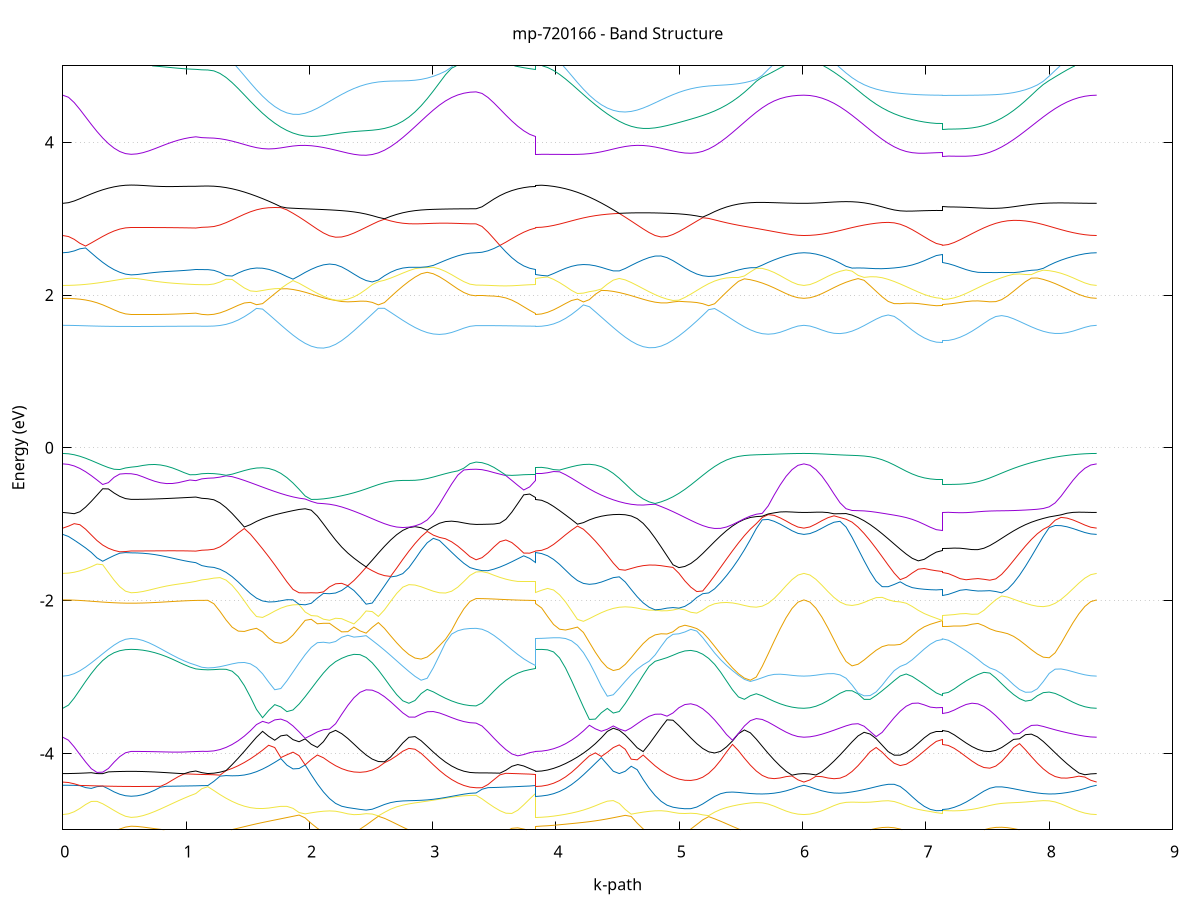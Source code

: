 set title 'mp-720166 - Band Structure'
set xlabel 'k-path'
set ylabel 'Energy (eV)'
set grid y
set yrange [-5:5]
set terminal png size 800,600
set output 'mp-720166_bands_gnuplot.png'
plot '-' using 1:2 with lines notitle, '-' using 1:2 with lines notitle, '-' using 1:2 with lines notitle, '-' using 1:2 with lines notitle, '-' using 1:2 with lines notitle, '-' using 1:2 with lines notitle, '-' using 1:2 with lines notitle, '-' using 1:2 with lines notitle, '-' using 1:2 with lines notitle, '-' using 1:2 with lines notitle, '-' using 1:2 with lines notitle, '-' using 1:2 with lines notitle, '-' using 1:2 with lines notitle, '-' using 1:2 with lines notitle, '-' using 1:2 with lines notitle, '-' using 1:2 with lines notitle, '-' using 1:2 with lines notitle, '-' using 1:2 with lines notitle, '-' using 1:2 with lines notitle, '-' using 1:2 with lines notitle, '-' using 1:2 with lines notitle, '-' using 1:2 with lines notitle, '-' using 1:2 with lines notitle, '-' using 1:2 with lines notitle, '-' using 1:2 with lines notitle, '-' using 1:2 with lines notitle, '-' using 1:2 with lines notitle, '-' using 1:2 with lines notitle, '-' using 1:2 with lines notitle, '-' using 1:2 with lines notitle, '-' using 1:2 with lines notitle, '-' using 1:2 with lines notitle, '-' using 1:2 with lines notitle, '-' using 1:2 with lines notitle, '-' using 1:2 with lines notitle, '-' using 1:2 with lines notitle, '-' using 1:2 with lines notitle, '-' using 1:2 with lines notitle, '-' using 1:2 with lines notitle, '-' using 1:2 with lines notitle, '-' using 1:2 with lines notitle, '-' using 1:2 with lines notitle, '-' using 1:2 with lines notitle, '-' using 1:2 with lines notitle, '-' using 1:2 with lines notitle, '-' using 1:2 with lines notitle, '-' using 1:2 with lines notitle, '-' using 1:2 with lines notitle, '-' using 1:2 with lines notitle, '-' using 1:2 with lines notitle, '-' using 1:2 with lines notitle, '-' using 1:2 with lines notitle, '-' using 1:2 with lines notitle, '-' using 1:2 with lines notitle, '-' using 1:2 with lines notitle, '-' using 1:2 with lines notitle, '-' using 1:2 with lines notitle, '-' using 1:2 with lines notitle, '-' using 1:2 with lines notitle, '-' using 1:2 with lines notitle, '-' using 1:2 with lines notitle, '-' using 1:2 with lines notitle, '-' using 1:2 with lines notitle, '-' using 1:2 with lines notitle
0.000000 -39.455018
0.046217 -39.455018
0.092435 -39.455018
0.138652 -39.455018
0.184870 -39.455018
0.231087 -39.454918
0.277305 -39.454918
0.323522 -39.454818
0.369740 -39.454718
0.415957 -39.454618
0.462175 -39.454518
0.508392 -39.454518
0.554610 -39.454518
0.554610 -39.454518
0.602262 -39.454518
0.649913 -39.454518
0.697565 -39.454518
0.745217 -39.454518
0.792869 -39.454518
0.840521 -39.454618
0.888173 -39.454618
0.935825 -39.454618
0.983477 -39.454718
1.031128 -39.454718
1.078780 -39.454718
1.078780 -39.454718
1.127459 -39.454718
1.176137 -39.454718
1.176137 -39.454718
1.225487 -39.454318
1.274837 -39.453118
1.324187 -39.451218
1.373537 -39.448618
1.422886 -39.445218
1.472236 -39.441318
1.521586 -39.436918
1.570936 -39.441718
1.620286 -39.458418
1.669636 -39.477818
1.718985 -39.498218
1.768335 -39.518718
1.817685 -39.538918
1.867035 -39.558118
1.916385 -39.576018
1.965735 -39.592218
2.015084 -39.606418
2.064434 -39.618318
2.113784 -39.627718
2.163134 -39.634318
2.212484 -39.638018
2.212484 -39.638018
2.262019 -39.638818
2.311554 -39.636518
2.361089 -39.632918
2.410624 -39.626518
2.460159 -39.617318
2.509694 -39.605618
2.559230 -39.591518
2.608765 -39.575418
2.658300 -39.557518
2.707835 -39.538418
2.757370 -39.518318
2.806905 -39.497918
2.856440 -39.477518
2.905975 -39.458018
2.955511 -39.440618
3.005046 -39.437318
3.054581 -39.441518
3.104116 -39.445418
3.153651 -39.448718
3.203186 -39.451318
3.252721 -39.453318
3.302257 -39.454418
3.351792 -39.454818
3.351792 -39.454818
3.400112 -39.454818
3.448433 -39.454918
3.496753 -39.454918
3.545074 -39.454918
3.593394 -39.454918
3.641715 -39.454918
3.690035 -39.454918
3.738356 -39.454818
3.786676 -39.454718
3.834997 -39.454718
3.834997 -39.454518
3.883432 -39.454118
3.931867 -39.453018
3.980302 -39.451118
4.028737 -39.448618
4.077172 -39.445418
4.125607 -39.441518
4.174043 -39.437218
4.222478 -39.439818
4.270913 -39.455418
4.319348 -39.474218
4.367783 -39.494118
4.416218 -39.514318
4.464653 -39.534118
4.513088 -39.553218
4.561524 -39.571218
4.609959 -39.587618
4.658394 -39.602218
4.706829 -39.614718
4.755264 -39.624718
4.803699 -39.632218
4.852134 -39.637018
4.852134 -39.637018
4.900406 -39.638918
4.948677 -39.638018
4.996949 -39.634918
5.045220 -39.630018
5.093492 -39.622318
5.141764 -39.612218
5.190035 -39.599718
5.238307 -39.585118
5.286578 -39.568718
5.334850 -39.550818
5.383121 -39.531818
5.431393 -39.512018
5.479664 -39.492118
5.527936 -39.472318
5.576207 -39.453718
5.624479 -39.437518
5.672750 -39.438218
5.721022 -39.442218
5.769293 -39.446018
5.817565 -39.449118
5.865836 -39.451718
5.914108 -39.453518
5.962380 -39.454618
6.010651 -39.455018
6.010651 -39.455018
6.059460 -39.454618
6.108270 -39.453618
6.157079 -39.451818
6.205889 -39.449418
6.254698 -39.446318
6.303507 -39.442718
6.352317 -39.438818
6.401126 -39.436118
6.449935 -39.450618
6.498745 -39.468618
6.547554 -39.487818
6.596364 -39.507418
6.645173 -39.526918
6.693982 -39.545818
6.742792 -39.563818
6.791601 -39.580418
6.840410 -39.595518
6.889220 -39.608618
6.938029 -39.619518
6.986839 -39.628018
7.035648 -39.634118
7.084457 -39.637618
7.133267 -39.638618
7.133267 -39.638518
7.181418 -39.637718
7.229569 -39.635118
7.277720 -39.630418
7.325872 -39.623718
7.374023 -39.615118
7.422174 -39.604718
7.470325 -39.592718
7.518477 -39.579218
7.566628 -39.564518
7.614779 -39.548718
7.662930 -39.532118
7.711082 -39.515018
7.759233 -39.497618
7.807384 -39.480318
7.855535 -39.463618
7.903686 -39.448118
7.951838 -39.435918
7.999989 -39.438518
8.048140 -39.442018
8.096291 -39.445318
8.144443 -39.448218
8.192594 -39.450618
8.240745 -39.452518
8.288896 -39.453918
8.337048 -39.454718
8.385199 -39.455018
e
0.000000 -39.424318
0.046217 -39.424718
0.092435 -39.425718
0.138652 -39.427018
0.184870 -39.428518
0.231087 -39.430018
0.277305 -39.431418
0.323522 -39.432718
0.369740 -39.433818
0.415957 -39.434718
0.462175 -39.435318
0.508392 -39.435718
0.554610 -39.435918
0.554610 -39.435918
0.602262 -39.435918
0.649913 -39.435918
0.697565 -39.435918
0.745217 -39.435918
0.792869 -39.435818
0.840521 -39.435818
0.888173 -39.435818
0.935825 -39.435818
0.983477 -39.435818
1.031128 -39.435718
1.078780 -39.435718
1.078780 -39.435718
1.127459 -39.435918
1.176137 -39.436018
1.176137 -39.436018
1.225487 -39.435818
1.274837 -39.435218
1.324187 -39.434218
1.373537 -39.432918
1.422886 -39.431618
1.472236 -39.430818
1.521586 -39.432418
1.570936 -39.432418
1.620286 -39.438218
1.669636 -39.458218
1.718985 -39.479618
1.768335 -39.501318
1.817685 -39.522718
1.867035 -39.543318
1.916385 -39.562618
1.965735 -39.580418
2.015084 -39.596218
2.064434 -39.609718
2.113784 -39.620718
2.163134 -39.629018
2.212484 -39.634418
2.212484 -39.634418
2.262019 -39.636918
2.311554 -39.636418
2.361089 -39.631318
2.410624 -39.623218
2.460159 -39.612318
2.509694 -39.598918
2.559230 -39.583218
2.608765 -39.565618
2.658300 -39.546318
2.707835 -39.525818
2.757370 -39.504618
2.806905 -39.483218
2.856440 -39.462418
2.905975 -39.443718
2.955511 -39.434418
3.005046 -39.428118
3.054581 -39.422618
3.104116 -39.421618
3.153651 -39.422218
3.203186 -39.423118
3.252721 -39.423818
3.302257 -39.424318
3.351792 -39.424518
3.351792 -39.424518
3.400112 -39.424918
3.448433 -39.426018
3.496753 -39.427418
3.545074 -39.429018
3.593394 -39.430518
3.641715 -39.431918
3.690035 -39.433218
3.738356 -39.434318
3.786676 -39.435118
3.834997 -39.435718
3.834997 -39.435918
3.883432 -39.435718
3.931867 -39.435118
3.980302 -39.434218
4.028737 -39.433018
4.077172 -39.431718
4.125607 -39.430818
4.174043 -39.431918
4.222478 -39.432818
4.270913 -39.435418
4.319348 -39.454318
4.367783 -39.475218
4.416218 -39.496518
4.464653 -39.517618
4.513088 -39.538018
4.561524 -39.557418
4.609959 -39.575318
4.658394 -39.591418
4.706829 -39.605418
4.755264 -39.617118
4.803699 -39.626218
4.852134 -39.632718
4.852134 -39.632718
4.900406 -39.636218
4.948677 -39.637018
4.996949 -39.634218
5.045220 -39.627618
5.093492 -39.618318
5.141764 -39.606518
5.190035 -39.592418
5.238307 -39.576318
5.286578 -39.558418
5.334850 -39.539218
5.383121 -39.518918
5.431393 -39.498118
5.479664 -39.477318
5.527936 -39.457318
5.576207 -39.440218
5.624479 -39.434718
5.672750 -39.426418
5.721022 -39.422118
5.769293 -39.421518
5.817565 -39.422118
5.865836 -39.422918
5.914108 -39.423718
5.962380 -39.424218
6.010651 -39.424318
6.010651 -39.424318
6.059460 -39.424218
6.108270 -39.423818
6.157079 -39.423218
6.205889 -39.422518
6.254698 -39.422018
6.303507 -39.422518
6.352317 -39.425818
6.401126 -39.434318
6.449935 -39.437418
6.498745 -39.453118
6.547554 -39.472418
6.596364 -39.492618
6.645173 -39.513018
6.693982 -39.533018
6.742792 -39.552218
6.791601 -39.570118
6.840410 -39.586518
6.889220 -39.601018
6.938029 -39.613318
6.986839 -39.623318
7.035648 -39.630718
7.084457 -39.635518
7.133267 -39.637118
7.133267 -39.637218
7.181418 -39.635818
7.229569 -39.632118
7.277720 -39.626218
7.325872 -39.618218
7.374023 -39.608418
7.422174 -39.596718
7.470325 -39.583518
7.518477 -39.568818
7.566628 -39.552918
7.614779 -39.536018
7.662930 -39.518518
7.711082 -39.500518
7.759233 -39.482418
7.807384 -39.464718
7.855535 -39.448318
7.903686 -39.435918
7.951838 -39.434118
7.999989 -39.426318
8.048140 -39.422818
8.096291 -39.422018
8.144443 -39.422318
8.192594 -39.422818
8.240745 -39.423418
8.288896 -39.423918
8.337048 -39.424218
8.385199 -39.424318
e
0.000000 -39.405818
0.046217 -39.405218
0.092435 -39.403618
0.138652 -39.401218
0.184870 -39.398418
0.231087 -39.395318
0.277305 -39.392118
0.323522 -39.388918
0.369740 -39.385918
0.415957 -39.383318
0.462175 -39.381318
0.508392 -39.380018
0.554610 -39.379518
0.554610 -39.379518
0.602262 -39.379518
0.649913 -39.379518
0.697565 -39.379618
0.745217 -39.379618
0.792869 -39.379718
0.840521 -39.379818
0.888173 -39.379918
0.935825 -39.380018
0.983477 -39.380118
1.031128 -39.380318
1.078780 -39.380418
1.078780 -39.380418
1.127459 -39.379718
1.176137 -39.379518
1.176137 -39.379518
1.225487 -39.379418
1.274837 -39.379518
1.324187 -39.379618
1.373537 -39.380418
1.422886 -39.382718
1.472236 -39.393418
1.521586 -39.406618
1.570936 -39.416518
1.620286 -39.424518
1.669636 -39.419518
1.718985 -39.413618
1.768335 -39.407418
1.817685 -39.402218
1.867035 -39.399018
1.916385 -39.395818
1.965735 -39.392818
2.015084 -39.390018
2.064434 -39.387518
2.113784 -39.385318
2.163134 -39.383518
2.212484 -39.382018
2.212484 -39.382018
2.262019 -39.380818
2.311554 -39.380118
2.361089 -39.379818
2.410624 -39.379918
2.460159 -39.380518
2.509694 -39.381718
2.559230 -39.383918
2.608765 -39.387818
2.658300 -39.393318
2.707835 -39.399518
2.757370 -39.405918
2.806905 -39.412318
2.856440 -39.418218
2.905975 -39.423218
2.955511 -39.421218
3.005046 -39.412118
3.054581 -39.407218
3.104116 -39.405618
3.153651 -39.405218
3.203186 -39.405318
3.252721 -39.405518
3.302257 -39.405718
3.351792 -39.405718
3.351792 -39.405718
3.400112 -39.405118
3.448433 -39.403318
3.496753 -39.400818
3.545074 -39.397718
3.593394 -39.394418
3.641715 -39.391018
3.690035 -39.387718
3.738356 -39.384718
3.786676 -39.382218
3.834997 -39.380418
3.834997 -39.379518
3.883432 -39.379518
3.931867 -39.379518
3.980302 -39.379718
4.028737 -39.380418
4.077172 -39.382418
4.125607 -39.391818
4.174043 -39.405118
4.222478 -39.414018
4.270913 -39.424718
4.319348 -39.420418
4.367783 -39.414618
4.416218 -39.408618
4.464653 -39.402918
4.513088 -39.399718
4.561524 -39.396618
4.609959 -39.393618
4.658394 -39.390918
4.706829 -39.388318
4.755264 -39.386118
4.803699 -39.384118
4.852134 -39.382518
4.852134 -39.382518
4.900406 -39.381318
4.948677 -39.380418
4.996949 -39.379918
5.045220 -39.379818
5.093492 -39.380118
5.141764 -39.381018
5.190035 -39.382518
5.238307 -39.385318
5.286578 -39.389918
5.334850 -39.395518
5.383121 -39.401718
5.431393 -39.408018
5.479664 -39.414118
5.527936 -39.419818
5.576207 -39.424018
5.624479 -39.419318
5.672750 -39.410918
5.721022 -39.406918
5.769293 -39.405518
5.817565 -39.405218
5.865836 -39.405318
5.914108 -39.405518
5.962380 -39.405718
6.010651 -39.405818
6.010651 -39.405818
6.059460 -39.405718
6.108270 -39.405418
6.157079 -39.405018
6.205889 -39.404618
6.254698 -39.404618
6.303507 -39.405718
6.352317 -39.409518
6.401126 -39.417518
6.449935 -39.424218
6.498745 -39.421018
6.547554 -39.415618
6.596364 -39.409718
6.645173 -39.403718
6.693982 -39.397618
6.742792 -39.391818
6.791601 -39.388518
6.840410 -39.386618
6.889220 -39.384918
6.938029 -39.383518
6.986839 -39.382318
7.035648 -39.381518
7.084457 -39.381018
7.133267 -39.380818
7.133267 -39.380818
7.181418 -39.381018
7.229569 -39.381418
7.277720 -39.382018
7.325872 -39.382918
7.374023 -39.384018
7.422174 -39.385418
7.470325 -39.387018
7.518477 -39.388718
7.566628 -39.391618
7.614779 -39.396718
7.662930 -39.402118
7.711082 -39.407418
7.759233 -39.412718
7.807384 -39.417818
7.855535 -39.422218
7.903686 -39.424018
7.951838 -39.417118
7.999989 -39.410018
8.048140 -39.406118
8.096291 -39.404818
8.144443 -39.404518
8.192594 -39.404818
8.240745 -39.405118
8.288896 -39.405518
8.337048 -39.405718
8.385199 -39.405818
e
0.000000 -39.336518
0.046217 -39.336518
0.092435 -39.336518
0.138652 -39.336618
0.184870 -39.336818
0.231087 -39.336918
0.277305 -39.337118
0.323522 -39.337218
0.369740 -39.337418
0.415957 -39.337518
0.462175 -39.337618
0.508392 -39.337618
0.554610 -39.337618
0.554610 -39.337618
0.602262 -39.337618
0.649913 -39.337618
0.697565 -39.337618
0.745217 -39.337618
0.792869 -39.337618
0.840521 -39.337618
0.888173 -39.337618
0.935825 -39.337618
0.983477 -39.337618
1.031128 -39.337618
1.078780 -39.337618
1.078780 -39.337618
1.127459 -39.337618
1.176137 -39.337618
1.176137 -39.337618
1.225487 -39.339918
1.274837 -39.346018
1.324187 -39.354918
1.373537 -39.366118
1.422886 -39.379218
1.472236 -39.388818
1.521586 -39.400618
1.570936 -39.413318
1.620286 -39.413518
1.669636 -39.411418
1.718985 -39.408618
1.768335 -39.405518
1.817685 -39.401218
1.867035 -39.395118
1.916385 -39.389318
1.965735 -39.383918
2.015084 -39.379218
2.064434 -39.375318
2.113784 -39.372418
2.163134 -39.370418
2.212484 -39.369318
2.212484 -39.369318
2.262019 -39.369018
2.311554 -39.369318
2.361089 -39.370318
2.410624 -39.371818
2.460159 -39.373818
2.509694 -39.376118
2.559230 -39.378818
2.608765 -39.381718
2.658300 -39.384918
2.707835 -39.388118
2.757370 -39.391318
2.806905 -39.394518
2.856440 -39.397318
2.905975 -39.399418
2.955511 -39.399918
3.005046 -39.396418
3.054581 -39.387118
3.104116 -39.374618
3.153651 -39.362418
3.203186 -39.351918
3.252721 -39.343618
3.302257 -39.338318
3.351792 -39.336518
3.351792 -39.336518
3.400112 -39.336518
3.448433 -39.336618
3.496753 -39.336718
3.545074 -39.336818
3.593394 -39.336918
3.641715 -39.337118
3.690035 -39.337318
3.738356 -39.337418
3.786676 -39.337518
3.834997 -39.337618
3.834997 -39.337618
3.883432 -39.339918
3.931867 -39.345818
3.980302 -39.354418
4.028737 -39.365218
4.077172 -39.377918
4.125607 -39.387918
4.174043 -39.398718
4.222478 -39.412818
4.270913 -39.413618
4.319348 -39.411818
4.367783 -39.409218
4.416218 -39.406118
4.464653 -39.402518
4.513088 -39.396518
4.561524 -39.390718
4.609959 -39.385318
4.658394 -39.380518
4.706829 -39.376418
4.755264 -39.373218
4.803699 -39.370918
4.852134 -39.369518
4.852134 -39.369518
4.900406 -39.368918
4.948677 -39.369018
4.996949 -39.369718
5.045220 -39.370918
5.093492 -39.372618
5.141764 -39.374718
5.190035 -39.377218
5.238307 -39.379918
5.286578 -39.382818
5.334850 -39.385918
5.383121 -39.389118
5.431393 -39.392218
5.479664 -39.395218
5.527936 -39.397818
5.576207 -39.399618
5.624479 -39.399518
5.672750 -39.395218
5.721022 -39.385318
5.769293 -39.373018
5.817565 -39.361318
5.865836 -39.351218
5.914108 -39.343318
5.962380 -39.338218
6.010651 -39.336518
6.010651 -39.336518
6.059460 -39.338218
6.108270 -39.343118
6.157079 -39.350618
6.205889 -39.360418
6.254698 -39.371918
6.303507 -39.383918
6.352317 -39.394318
6.401126 -39.400318
6.449935 -39.401918
6.498745 -39.401218
6.547554 -39.399518
6.596364 -39.397418
6.645173 -39.395118
6.693982 -39.392818
6.742792 -39.390518
6.791601 -39.386218
6.840410 -39.381318
6.889220 -39.377218
6.938029 -39.374018
6.986839 -39.371718
7.035648 -39.370118
7.084457 -39.369218
7.133267 -39.368918
7.133267 -39.369018
7.181418 -39.369218
7.229569 -39.369918
7.277720 -39.371118
7.325872 -39.372918
7.374023 -39.375318
7.422174 -39.378418
7.470325 -39.382218
7.518477 -39.386618
7.566628 -39.390518
7.614779 -39.392518
7.662930 -39.394518
7.711082 -39.396618
7.759233 -39.398518
7.807384 -39.400218
7.855535 -39.401518
7.903686 -39.401918
7.951838 -39.400218
7.999989 -39.395018
8.048140 -39.386218
8.096291 -39.375618
8.144443 -39.365118
8.192594 -39.355718
8.240745 -39.347718
8.288896 -39.341718
8.337048 -39.337818
8.385199 -39.336518
e
0.000000 -39.317218
0.046217 -39.317218
0.092435 -39.317118
0.138652 -39.317018
0.184870 -39.316918
0.231087 -39.316718
0.277305 -39.316618
0.323522 -39.316418
0.369740 -39.316318
0.415957 -39.317318
0.462175 -39.318818
0.508392 -39.319818
0.554610 -39.320118
0.554610 -39.320118
0.602262 -39.320118
0.649913 -39.320118
0.697565 -39.320118
0.745217 -39.320018
0.792869 -39.319918
0.840521 -39.319918
0.888173 -39.319818
0.935825 -39.319718
0.983477 -39.319518
1.031128 -39.319418
1.078780 -39.319318
1.078780 -39.319318
1.127459 -39.319818
1.176137 -39.320018
1.176137 -39.320018
1.225487 -39.319218
1.274837 -39.321918
1.324187 -39.328918
1.373537 -39.338018
1.422886 -39.347918
1.472236 -39.356318
1.521586 -39.360718
1.570936 -39.362118
1.620286 -39.361818
1.669636 -39.360718
1.718985 -39.359318
1.768335 -39.357518
1.817685 -39.355618
1.867035 -39.353618
1.916385 -39.351318
1.965735 -39.348918
2.015084 -39.346118
2.064434 -39.343018
2.113784 -39.339518
2.163134 -39.335618
2.212484 -39.336018
2.212484 -39.336018
2.262019 -39.340718
2.311554 -39.345718
2.361089 -39.351118
2.410624 -39.356818
2.460159 -39.362718
2.509694 -39.368518
2.559230 -39.373718
2.608765 -39.377618
2.658300 -39.380218
2.707835 -39.382118
2.757370 -39.383718
2.806905 -39.384918
2.856440 -39.385718
2.905975 -39.385518
2.955511 -39.383218
3.005046 -39.376618
3.054581 -39.365418
3.104116 -39.352618
3.153651 -39.340718
3.203186 -39.330718
3.252721 -39.323318
3.302257 -39.318718
3.351792 -39.317218
3.351792 -39.317218
3.400112 -39.317218
3.448433 -39.317118
3.496753 -39.317018
3.545074 -39.316818
3.593394 -39.316718
3.641715 -39.316518
3.690035 -39.316418
3.738356 -39.316218
3.786676 -39.318018
3.834997 -39.319318
3.834997 -39.320118
3.883432 -39.319318
3.931867 -39.321618
3.980302 -39.328418
4.028737 -39.337218
4.077172 -39.347018
4.125607 -39.355518
4.174043 -39.360418
4.222478 -39.362018
4.270913 -39.361918
4.319348 -39.361018
4.367783 -39.359618
4.416218 -39.358018
4.464653 -39.356118
4.513088 -39.354218
4.561524 -39.352018
4.609959 -39.349618
4.658394 -39.347018
4.706829 -39.344018
4.755264 -39.340718
4.803699 -39.337118
4.852134 -39.334418
4.852134 -39.334418
4.900406 -39.338818
4.948677 -39.343618
4.996949 -39.348718
5.045220 -39.354118
5.093492 -39.359718
5.141764 -39.365418
5.190035 -39.370918
5.238307 -39.375518
5.286578 -39.378818
5.334850 -39.380918
5.383121 -39.382618
5.431393 -39.384118
5.479664 -39.385218
5.527936 -39.385818
5.576207 -39.385318
5.624479 -39.382318
5.672750 -39.374918
5.721022 -39.363518
5.769293 -39.351118
5.817565 -39.339618
5.865836 -39.330118
5.914108 -39.323018
5.962380 -39.318718
6.010651 -39.317218
6.010651 -39.317218
6.059460 -39.318618
6.108270 -39.322818
6.157079 -39.329518
6.205889 -39.338718
6.254698 -39.349718
6.303507 -39.361718
6.352317 -39.372818
6.401126 -39.379818
6.449935 -39.382118
6.498745 -39.381918
6.547554 -39.380418
6.596364 -39.378318
6.645173 -39.375918
6.693982 -39.373218
6.742792 -39.370218
6.791601 -39.367018
6.840410 -39.363418
6.889220 -39.359418
6.938029 -39.355118
6.986839 -39.350518
7.035648 -39.346118
7.084457 -39.342518
7.133267 -39.340918
7.133267 -39.340918
7.181418 -39.342118
7.229569 -39.345218
7.277720 -39.348918
7.325872 -39.352918
7.374023 -39.356918
7.422174 -39.360718
7.470325 -39.364118
7.518477 -39.367218
7.566628 -39.370118
7.614779 -39.372718
7.662930 -39.375218
7.711082 -39.377418
7.759233 -39.379418
7.807384 -39.381118
7.855535 -39.382118
7.903686 -39.382018
7.951838 -39.379618
7.999989 -39.373518
8.048140 -39.364018
8.096291 -39.353418
8.144443 -39.343218
8.192594 -39.334218
8.240745 -39.326918
8.288896 -39.321618
8.337048 -39.318318
8.385199 -39.317218
e
0.000000 -39.304618
0.046217 -39.304818
0.092435 -39.305418
0.138652 -39.306518
0.184870 -39.307918
0.231087 -39.309518
0.277305 -39.311418
0.323522 -39.313518
0.369740 -39.315518
0.415957 -39.316118
0.462175 -39.316118
0.508392 -39.316018
0.554610 -39.316018
0.554610 -39.316018
0.602262 -39.316018
0.649913 -39.316018
0.697565 -39.316018
0.745217 -39.316018
0.792869 -39.316018
0.840521 -39.316018
0.888173 -39.316018
0.935825 -39.316018
0.983477 -39.316018
1.031128 -39.316018
1.078780 -39.316018
1.078780 -39.316018
1.127459 -39.316018
1.176137 -39.316018
1.176137 -39.316018
1.225487 -39.317518
1.274837 -39.317518
1.324187 -39.315918
1.373537 -39.314518
1.422886 -39.313518
1.472236 -39.312718
1.521586 -39.312218
1.570936 -39.311918
1.620286 -39.311918
1.669636 -39.312118
1.718985 -39.312518
1.768335 -39.313218
1.817685 -39.314218
1.867035 -39.315618
1.916385 -39.317318
1.965735 -39.319318
2.015084 -39.321818
2.064434 -39.324718
2.113784 -39.328118
2.163134 -39.331818
2.212484 -39.331618
2.212484 -39.331618
2.262019 -39.327618
2.311554 -39.323618
2.361089 -39.319818
2.410624 -39.316318
2.460159 -39.313018
2.509694 -39.310218
2.559230 -39.307718
2.608765 -39.305518
2.658300 -39.303718
2.707835 -39.302218
2.757370 -39.301118
2.806905 -39.300218
2.856440 -39.299618
2.905975 -39.299318
2.955511 -39.299218
3.005046 -39.299418
3.054581 -39.299718
3.104116 -39.300318
3.153651 -39.301218
3.203186 -39.302218
3.252721 -39.303318
3.302257 -39.304318
3.351792 -39.304718
3.351792 -39.304718
3.400112 -39.304918
3.448433 -39.305618
3.496753 -39.306718
3.545074 -39.308318
3.593394 -39.310118
3.641715 -39.312118
3.690035 -39.314218
3.738356 -39.316218
3.786676 -39.316118
3.834997 -39.316018
3.834997 -39.316018
3.883432 -39.317418
3.931867 -39.317718
3.980302 -39.316018
4.028737 -39.314718
4.077172 -39.313618
4.125607 -39.312918
4.174043 -39.312318
4.222478 -39.312018
4.270913 -39.312018
4.319348 -39.312118
4.367783 -39.312518
4.416218 -39.313118
4.464653 -39.314018
4.513088 -39.315318
4.561524 -39.316818
4.609959 -39.318818
4.658394 -39.321118
4.706829 -39.323818
4.755264 -39.326918
4.803699 -39.330518
4.852134 -39.333218
4.852134 -39.333218
4.900406 -39.329218
4.948677 -39.325318
4.996949 -39.321518
5.045220 -39.317918
5.093492 -39.314618
5.141764 -39.311618
5.190035 -39.309018
5.238307 -39.306718
5.286578 -39.304718
5.334850 -39.303118
5.383121 -39.301718
5.431393 -39.300718
5.479664 -39.299918
5.527936 -39.299418
5.576207 -39.299218
5.624479 -39.299118
5.672750 -39.299318
5.721022 -39.299718
5.769293 -39.300318
5.817565 -39.301218
5.865836 -39.302218
5.914108 -39.303318
5.962380 -39.304218
6.010651 -39.304618
6.010651 -39.304618
6.059460 -39.304318
6.108270 -39.303418
6.157079 -39.302418
6.205889 -39.301518
6.254698 -39.300718
6.303507 -39.300218
6.352317 -39.300018
6.401126 -39.299918
6.449935 -39.300118
6.498745 -39.300518
6.547554 -39.301218
6.596364 -39.302118
6.645173 -39.303318
6.693982 -39.304718
6.742792 -39.306518
6.791601 -39.308618
6.840410 -39.311018
6.889220 -39.313618
6.938029 -39.316618
6.986839 -39.319918
7.035648 -39.323118
7.084457 -39.326118
7.133267 -39.327418
7.133267 -39.327418
7.181418 -39.326418
7.229569 -39.323918
7.277720 -39.321018
7.325872 -39.318118
7.374023 -39.315418
7.422174 -39.312818
7.470325 -39.310518
7.518477 -39.308418
7.566628 -39.306618
7.614779 -39.305018
7.662930 -39.303618
7.711082 -39.302518
7.759233 -39.301618
7.807384 -39.300918
7.855535 -39.300418
7.903686 -39.300118
7.951838 -39.299918
7.999989 -39.300018
8.048140 -39.300218
8.096291 -39.300618
8.144443 -39.301118
8.192594 -39.301918
8.240745 -39.302718
8.288896 -39.303618
8.337048 -39.304318
8.385199 -39.304618
e
0.000000 -18.263518
0.046217 -18.260318
0.092435 -18.250918
0.138652 -18.235618
0.184870 -18.215018
0.231087 -18.189618
0.277305 -18.160518
0.323522 -18.128918
0.369740 -18.096818
0.415957 -18.066518
0.462175 -18.041018
0.508392 -18.023718
0.554610 -18.017618
0.554610 -18.017618
0.602262 -18.017218
0.649913 -18.016118
0.697565 -18.014418
0.745217 -18.012318
0.792869 -18.009918
0.840521 -18.007618
0.888173 -18.005618
0.935825 -18.004318
0.983477 -18.003718
1.031128 -18.004218
1.078780 -18.005818
1.078780 -18.005818
1.127459 -18.001118
1.176137 -17.999518
1.176137 -17.999518
1.225487 -17.994418
1.274837 -17.979118
1.324187 -17.953818
1.373537 -17.918818
1.422886 -17.874818
1.472236 -17.822218
1.521586 -17.761818
1.570936 -17.694518
1.620286 -17.621118
1.669636 -17.542718
1.718985 -17.460518
1.768335 -17.375618
1.817685 -17.289318
1.867035 -17.203118
1.916385 -17.118718
1.965735 -17.039818
2.015084 -16.988118
2.064434 -16.986918
2.113784 -16.994818
2.163134 -17.002318
2.212484 -17.008418
2.212484 -17.008418
2.262019 -17.012718
2.311554 -17.015618
2.361089 -17.017418
2.410624 -17.052618
2.460159 -17.105418
2.509694 -17.170918
2.559230 -17.244818
2.608765 -17.324018
2.658300 -17.406618
2.707835 -17.490818
2.757370 -17.575018
2.806905 -17.658118
2.856440 -17.738718
2.905975 -17.815418
2.955511 -17.887518
3.005046 -17.953718
3.054581 -18.013018
3.104116 -18.064718
3.153651 -18.108118
3.203186 -18.142418
3.252721 -18.167418
3.302257 -18.182518
3.351792 -18.187518
3.351792 -18.187518
3.400112 -18.184418
3.448433 -18.175418
3.496753 -18.160818
3.545074 -18.141318
3.593394 -18.118018
3.641715 -18.092218
3.690035 -18.065818
3.738356 -18.041018
3.786676 -18.020218
3.834997 -18.005818
3.834997 -18.017618
3.883432 -18.012618
3.931867 -17.998018
3.980302 -17.973618
4.028737 -17.940018
4.077172 -17.897518
4.125607 -17.846718
4.174043 -17.788318
4.222478 -17.723118
4.270913 -17.652018
4.319348 -17.575818
4.367783 -17.495718
4.416218 -17.412618
4.464653 -17.327918
4.513088 -17.242518
4.561524 -17.158018
4.609959 -17.075218
4.658394 -17.028618
4.706829 -17.018018
4.755264 -17.010618
4.803699 -17.005318
4.852134 -17.001218
4.852134 -17.001218
4.900406 -16.997618
4.948677 -16.994418
4.996949 -16.994818
5.045220 -17.025518
5.093492 -17.089418
5.141764 -17.162518
5.190035 -17.240718
5.238307 -17.322518
5.286578 -17.406818
5.334850 -17.492418
5.383121 -17.578318
5.431393 -17.663218
5.479664 -17.746218
5.527936 -17.826018
5.576207 -17.901718
5.624479 -17.972318
5.672750 -18.036918
5.721022 -18.094618
5.769293 -18.144818
5.817565 -18.186818
5.865836 -18.220018
5.914108 -18.244018
5.962380 -18.258618
6.010651 -18.263518
6.010651 -18.263518
6.059460 -18.258518
6.108270 -18.243918
6.157079 -18.219818
6.205889 -18.186418
6.254698 -18.144118
6.303507 -18.093618
6.352317 -18.035218
6.401126 -17.969818
6.449935 -17.898218
6.498745 -17.821318
6.547554 -17.739918
6.596364 -17.655118
6.645173 -17.568018
6.693982 -17.479818
6.742792 -17.391718
6.791601 -17.305118
6.840410 -17.221618
6.889220 -17.143218
6.938029 -17.073218
6.986839 -17.018118
7.035648 -16.986518
7.084457 -16.976518
7.133267 -16.975018
7.133267 -17.043018
7.181418 -17.042518
7.229569 -17.041318
7.277720 -17.040118
7.325872 -17.043618
7.374023 -17.070718
7.422174 -17.129518
7.470325 -17.200118
7.518477 -17.275718
7.566628 -17.354218
7.614779 -17.434218
7.662930 -17.514718
7.711082 -17.594718
7.759233 -17.673418
7.807384 -17.750018
7.855535 -17.823618
7.903686 -17.893518
7.951838 -17.959118
7.999989 -18.019618
8.048140 -18.074418
8.096291 -18.123118
8.144443 -18.165118
8.192594 -18.200018
8.240745 -18.227518
8.288896 -18.247418
8.337048 -18.259418
8.385199 -18.263518
e
0.000000 -17.306518
0.046217 -17.309018
0.092435 -17.316418
0.138652 -17.328518
0.184870 -17.345018
0.231087 -17.365718
0.277305 -17.389818
0.323522 -17.416318
0.369740 -17.443818
0.415957 -17.470218
0.462175 -17.492918
0.508392 -17.508418
0.554610 -17.513918
0.554610 -17.513918
0.602262 -17.512718
0.649913 -17.509118
0.697565 -17.503318
0.745217 -17.495418
0.792869 -17.485818
0.840521 -17.474818
0.888173 -17.462818
0.935825 -17.450318
0.983477 -17.438118
1.031128 -17.426718
1.078780 -17.416618
1.078780 -17.416618
1.127459 -17.411818
1.176137 -17.410018
1.176137 -17.410018
1.225487 -17.406418
1.274837 -17.396018
1.324187 -17.378918
1.373537 -17.355618
1.422886 -17.326718
1.472236 -17.293118
1.521586 -17.255918
1.570936 -17.216118
1.620286 -17.175218
1.669636 -17.134718
1.718985 -17.096318
1.768335 -17.061718
1.817685 -17.032218
1.867035 -17.008918
1.916385 -16.992018
1.965735 -16.981218
2.015084 -16.975518
2.064434 -16.973618
2.113784 -16.974418
2.163134 -16.977018
2.212484 -16.981118
2.212484 -16.981118
2.262019 -16.987118
2.311554 -16.997318
2.361089 -17.017018
2.410624 -17.018618
2.460159 -17.020118
2.509694 -17.022618
2.559230 -17.027418
2.608765 -17.035218
2.658300 -17.047018
2.707835 -17.063418
2.757370 -17.084518
2.806905 -17.110118
2.856440 -17.139218
2.905975 -17.170918
2.955511 -17.203718
3.005046 -17.236518
3.054581 -17.267818
3.104116 -17.296418
3.153651 -17.321418
3.203186 -17.341618
3.252721 -17.356718
3.302257 -17.366018
3.351792 -17.369118
3.351792 -17.369118
3.400112 -17.369818
3.448433 -17.371818
3.496753 -17.375218
3.545074 -17.380118
3.593394 -17.386118
3.641715 -17.393218
3.690035 -17.400818
3.738356 -17.408018
3.786676 -17.413818
3.834997 -17.416618
3.834997 -17.513918
3.883432 -17.510518
3.931867 -17.500218
3.980302 -17.483418
4.028737 -17.460518
4.077172 -17.432018
4.125607 -17.398718
4.174043 -17.361418
4.222478 -17.321218
4.270913 -17.279318
4.319348 -17.236818
4.367783 -17.195218
4.416218 -17.156018
4.464653 -17.120418
4.513088 -17.089418
4.561524 -17.063818
4.609959 -17.043718
4.658394 -16.995718
4.706829 -16.921018
4.755264 -16.885618
4.803699 -16.893218
4.852134 -16.899618
4.852134 -16.899618
4.900406 -16.904018
4.948677 -16.906518
4.996949 -16.941118
5.045220 -16.967218
5.093492 -16.964218
5.141764 -16.955418
5.190035 -16.944218
5.238307 -16.931418
5.286578 -16.931618
5.334850 -16.948118
5.383121 -16.970118
5.431393 -16.997018
5.479664 -17.028218
5.527936 -17.062318
5.576207 -17.098018
5.624479 -17.134218
5.672750 -17.169518
5.721022 -17.202518
5.769293 -17.232318
5.817565 -17.258018
5.865836 -17.278818
5.914108 -17.294118
5.962380 -17.303418
6.010651 -17.306518
6.010651 -17.306518
6.059460 -17.303718
6.108270 -17.295218
6.157079 -17.281318
6.205889 -17.262518
6.254698 -17.239118
6.303507 -17.211918
6.352317 -17.181718
6.401126 -17.149518
6.449935 -17.116218
6.498745 -17.083118
6.547554 -17.051318
6.596364 -17.022218
6.645173 -16.997018
6.693982 -16.976518
6.742792 -16.961618
6.791601 -16.952918
6.840410 -16.950118
6.889220 -16.951918
6.938029 -16.955718
6.986839 -16.959518
7.035648 -16.961018
7.084457 -16.959218
7.133267 -16.957818
7.133267 -16.934318
7.181418 -16.933918
7.229569 -16.933318
7.277720 -16.937818
7.325872 -16.971418
7.374023 -17.001218
7.422174 -17.006018
7.470325 -17.003818
7.518477 -17.001218
7.566628 -17.000718
7.614779 -17.004118
7.662930 -17.012518
7.711082 -17.026318
7.759233 -17.045118
7.807384 -17.067918
7.855535 -17.093818
7.903686 -17.121418
7.951838 -17.149818
7.999989 -17.177918
8.048140 -17.204818
8.096291 -17.229718
8.144443 -17.252018
8.192594 -17.270918
8.240745 -17.286218
8.288896 -17.297418
8.337048 -17.304318
8.385199 -17.306518
e
0.000000 -16.806518
0.046217 -16.806018
0.092435 -16.804618
0.138652 -16.802618
0.184870 -16.800318
0.231087 -16.798018
0.277305 -16.796118
0.323522 -16.794918
0.369740 -16.794518
0.415957 -16.794818
0.462175 -16.795418
0.508392 -16.795918
0.554610 -16.796218
0.554610 -16.796218
0.602262 -16.796118
0.649913 -16.795818
0.697565 -16.795318
0.745217 -16.794518
0.792869 -16.793618
0.840521 -16.792518
0.888173 -16.791218
0.935825 -16.790118
0.983477 -16.789218
1.031128 -16.788918
1.078780 -16.789818
1.078780 -16.789818
1.127459 -16.790018
1.176137 -16.789918
1.176137 -16.789918
1.225487 -16.788718
1.274837 -16.785118
1.324187 -16.779218
1.373537 -16.771318
1.422886 -16.761418
1.472236 -16.762618
1.521586 -16.778918
1.570936 -16.796818
1.620286 -16.815918
1.669636 -16.835818
1.718985 -16.856018
1.768335 -16.876218
1.817685 -16.895818
1.867035 -16.914418
1.916385 -16.930918
1.965735 -16.942918
2.015084 -16.929418
2.064434 -16.868018
2.113784 -16.801118
2.163134 -16.739018
2.212484 -16.753518
2.212484 -16.753518
2.262019 -16.790018
2.311554 -16.828018
2.361089 -16.862018
2.410624 -16.884718
2.460159 -16.894218
2.509694 -16.894018
2.559230 -16.888118
2.608765 -16.878618
2.658300 -16.866818
2.707835 -16.853918
2.757370 -16.840518
2.806905 -16.827418
2.856440 -16.815318
2.905975 -16.804918
2.955511 -16.796418
3.005046 -16.790318
3.054581 -16.786318
3.104116 -16.784218
3.153651 -16.783518
3.203186 -16.783718
3.252721 -16.784218
3.302257 -16.784718
3.351792 -16.784918
3.351792 -16.784918
3.400112 -16.785318
3.448433 -16.786318
3.496753 -16.787818
3.545074 -16.789618
3.593394 -16.791318
3.641715 -16.792518
3.690035 -16.793118
3.738356 -16.792718
3.786676 -16.791318
3.834997 -16.789818
3.834997 -16.796218
3.883432 -16.795118
3.931867 -16.791718
3.980302 -16.786318
4.028737 -16.778818
4.077172 -16.769618
4.125607 -16.758818
4.174043 -16.746918
4.222478 -16.734218
4.270913 -16.721118
4.319348 -16.721918
4.367783 -16.743318
4.416218 -16.764818
4.464653 -16.785918
4.513088 -16.806118
4.561524 -16.825218
4.609959 -16.842618
4.658394 -16.858018
4.706829 -16.870618
4.755264 -16.846918
4.803699 -16.783918
4.852134 -16.796718
4.852134 -16.796718
4.900406 -16.840318
4.948677 -16.889718
4.996949 -16.907718
5.045220 -16.908018
5.093492 -16.908418
5.141764 -16.909818
5.190035 -16.913318
5.238307 -16.920218
5.286578 -16.917518
5.334850 -16.902918
5.383121 -16.887918
5.431393 -16.873218
5.479664 -16.859218
5.527936 -16.846318
5.576207 -16.835018
5.624479 -16.825618
5.672750 -16.818418
5.721022 -16.813118
5.769293 -16.809718
5.817565 -16.807818
5.865836 -16.806818
5.914108 -16.806518
5.962380 -16.806518
6.010651 -16.806518
6.010651 -16.806518
6.059460 -16.806518
6.108270 -16.806418
6.157079 -16.806418
6.205889 -16.806918
6.254698 -16.808218
6.303507 -16.810518
6.352317 -16.814318
6.401126 -16.819818
6.449935 -16.827118
6.498745 -16.835918
6.547554 -16.846218
6.596364 -16.857418
6.645173 -16.869118
6.693982 -16.880618
6.742792 -16.891018
6.791601 -16.899118
6.840410 -16.903918
6.889220 -16.904718
6.938029 -16.900618
6.986839 -16.887818
7.035648 -16.861418
7.084457 -16.828818
7.133267 -16.812418
7.133267 -16.819918
7.181418 -16.832818
7.229569 -16.865618
7.277720 -16.904618
7.325872 -16.917318
7.374023 -16.915218
7.422174 -16.911118
7.470325 -16.906518
7.518477 -16.901718
7.566628 -16.896318
7.614779 -16.890118
7.662930 -16.882618
7.711082 -16.873818
7.759233 -16.864118
7.807384 -16.854218
7.855535 -16.844518
7.903686 -16.835618
7.951838 -16.827918
7.999989 -16.821418
8.048140 -16.816318
8.096291 -16.812518
8.144443 -16.809918
8.192594 -16.808318
8.240745 -16.807318
8.288896 -16.806818
8.337048 -16.806618
8.385199 -16.806518
e
0.000000 -16.480618
0.046217 -16.483118
0.092435 -16.490018
0.138652 -16.500718
0.184870 -16.514318
0.231087 -16.529418
0.277305 -16.544518
0.323522 -16.558718
0.369740 -16.571018
0.415957 -16.580718
0.462175 -16.587618
0.508392 -16.591818
0.554610 -16.593118
0.554610 -16.593118
0.602262 -16.594518
0.649913 -16.598918
0.697565 -16.605918
0.745217 -16.615218
0.792869 -16.626518
0.840521 -16.639318
0.888173 -16.652818
0.935825 -16.666318
0.983477 -16.678818
1.031128 -16.689118
1.078780 -16.696218
1.078780 -16.696218
1.127459 -16.708918
1.176137 -16.713418
1.176137 -16.713418
1.225487 -16.714818
1.274837 -16.719218
1.324187 -16.726318
1.373537 -16.736018
1.422886 -16.748218
1.472236 -16.750018
1.521586 -16.737218
1.570936 -16.723618
1.620286 -16.709518
1.669636 -16.695618
1.718985 -16.682218
1.768335 -16.670218
1.817685 -16.660318
1.867035 -16.653718
1.916385 -16.651018
1.965735 -16.653518
2.015084 -16.661518
2.064434 -16.675318
2.113784 -16.695418
2.163134 -16.721618
2.212484 -16.683618
2.212484 -16.683618
2.262019 -16.635618
2.311554 -16.595418
2.361089 -16.563118
2.410624 -16.538218
2.460159 -16.520018
2.509694 -16.507218
2.559230 -16.498818
2.608765 -16.493018
2.658300 -16.488518
2.707835 -16.483818
2.757370 -16.478018
2.806905 -16.470718
2.856440 -16.461718
2.905975 -16.452018
2.955511 -16.461218
3.005046 -16.468018
3.054581 -16.472518
3.104116 -16.474918
3.153651 -16.475818
3.203186 -16.475718
3.252721 -16.475218
3.302257 -16.474818
3.351792 -16.474718
3.351792 -16.474718
3.400112 -16.478518
3.448433 -16.489718
3.496753 -16.507718
3.545074 -16.531318
3.593394 -16.559218
3.641715 -16.589618
3.690035 -16.620518
3.738356 -16.650118
3.786676 -16.676218
3.834997 -16.696218
3.834997 -16.593118
3.883432 -16.594618
3.931867 -16.599218
3.980302 -16.606718
4.028737 -16.616818
4.077172 -16.629718
4.125607 -16.644818
4.174043 -16.661918
4.222478 -16.680818
4.270913 -16.700918
4.319348 -16.708218
4.367783 -16.695918
4.416218 -16.685118
4.464653 -16.676818
4.513088 -16.671818
4.561524 -16.671518
4.609959 -16.676618
4.658394 -16.687718
4.706829 -16.705118
4.755264 -16.729118
4.803699 -16.759518
4.852134 -16.726518
4.852134 -16.726518
4.900406 -16.676318
4.948677 -16.633618
4.996949 -16.598318
5.045220 -16.570018
5.093492 -16.548018
5.141764 -16.531318
5.190035 -16.518418
5.238307 -16.507718
5.286578 -16.497718
5.334850 -16.487118
5.383121 -16.475018
5.431393 -16.461118
5.479664 -16.445418
5.527936 -16.443618
5.576207 -16.454418
5.624479 -16.463418
5.672750 -16.470318
5.721022 -16.475218
5.769293 -16.478218
5.817565 -16.479918
5.865836 -16.480618
5.914108 -16.480718
5.962380 -16.480718
6.010651 -16.480618
6.010651 -16.480618
6.059460 -16.480918
6.108270 -16.481418
6.157079 -16.482218
6.205889 -16.482918
6.254698 -16.483318
6.303507 -16.483018
6.352317 -16.481718
6.401126 -16.479418
6.449935 -16.476318
6.498745 -16.473418
6.547554 -16.473018
6.596364 -16.478218
6.645173 -16.488218
6.693982 -16.500218
6.742792 -16.513018
6.791601 -16.526718
6.840410 -16.542218
6.889220 -16.560518
6.938029 -16.582618
6.986839 -16.608718
7.035648 -16.637818
7.084457 -16.665618
7.133267 -16.679118
7.133267 -16.631418
7.181418 -16.623818
7.229569 -16.605918
7.277720 -16.585118
7.325872 -16.565518
7.374023 -16.548718
7.422174 -16.535018
7.470325 -16.524018
7.518477 -16.515118
7.566628 -16.507218
7.614779 -16.499518
7.662930 -16.491418
7.711082 -16.482918
7.759233 -16.475518
7.807384 -16.472518
7.855535 -16.474318
7.903686 -16.477818
7.951838 -16.481118
7.999989 -16.483418
8.048140 -16.484718
8.096291 -16.485018
8.144443 -16.484618
8.192594 -16.483618
8.240745 -16.482518
8.288896 -16.481518
8.337048 -16.480918
8.385199 -16.480618
e
0.000000 -16.308918
0.046217 -16.308718
0.092435 -16.308218
0.138652 -16.307418
0.184870 -16.306718
0.231087 -16.306218
0.277305 -16.305718
0.323522 -16.305418
0.369740 -16.305318
0.415957 -16.305318
0.462175 -16.305318
0.508392 -16.305418
0.554610 -16.305418
0.554610 -16.305418
0.602262 -16.306218
0.649913 -16.308518
0.697565 -16.312118
0.745217 -16.316818
0.792869 -16.322318
0.840521 -16.328218
0.888173 -16.334118
0.935825 -16.339418
0.983477 -16.344018
1.031128 -16.347518
1.078780 -16.349518
1.078780 -16.349518
1.127459 -16.348818
1.176137 -16.348518
1.176137 -16.348518
1.225487 -16.349918
1.274837 -16.354118
1.324187 -16.360718
1.373537 -16.369718
1.422886 -16.380718
1.472236 -16.393318
1.521586 -16.406918
1.570936 -16.420818
1.620286 -16.434318
1.669636 -16.446518
1.718985 -16.456218
1.768335 -16.462418
1.817685 -16.464218
1.867035 -16.460718
1.916385 -16.451918
1.965735 -16.438318
2.015084 -16.421618
2.064434 -16.403318
2.113784 -16.385418
2.163134 -16.368918
2.212484 -16.355018
2.212484 -16.355018
2.262019 -16.344418
2.311554 -16.337518
2.361089 -16.334418
2.410624 -16.335218
2.460159 -16.339418
2.509694 -16.346918
2.559230 -16.357118
2.608765 -16.369518
2.658300 -16.383418
2.707835 -16.398118
2.757370 -16.413018
2.806905 -16.427418
2.856440 -16.440618
2.905975 -16.451418
2.955511 -16.440018
3.005046 -16.428518
3.054581 -16.417118
3.104116 -16.406518
3.153651 -16.397218
3.203186 -16.389518
3.252721 -16.383918
3.302257 -16.380418
3.351792 -16.379218
3.351792 -16.379218
3.400112 -16.378618
3.448433 -16.377018
3.496753 -16.374418
3.545074 -16.371118
3.593394 -16.367418
3.641715 -16.363318
3.690035 -16.359318
3.738356 -16.355518
3.786676 -16.352218
3.834997 -16.349518
3.834997 -16.305418
3.883432 -16.306918
3.931867 -16.311218
3.980302 -16.318218
4.028737 -16.327718
4.077172 -16.339518
4.125607 -16.353018
4.174043 -16.367918
4.222478 -16.383718
4.270913 -16.399618
4.319348 -16.414718
4.367783 -16.428418
4.416218 -16.439618
4.464653 -16.447218
4.513088 -16.450218
4.561524 -16.448018
4.609959 -16.440718
4.658394 -16.429218
4.706829 -16.414718
4.755264 -16.399018
4.803699 -16.383518
4.852134 -16.369518
4.852134 -16.369518
4.900406 -16.357918
4.948677 -16.349218
4.996949 -16.343818
5.045220 -16.341818
5.093492 -16.343318
5.141764 -16.347918
5.190035 -16.355318
5.238307 -16.365118
5.286578 -16.376918
5.334850 -16.390018
5.383121 -16.403818
5.431393 -16.417818
5.479664 -16.431218
5.527936 -16.428518
5.576207 -16.410718
5.624479 -16.392918
5.672750 -16.375618
5.721022 -16.359418
5.769293 -16.344918
5.817565 -16.332418
5.865836 -16.322318
5.914108 -16.314918
5.962380 -16.310418
6.010651 -16.308918
6.010651 -16.308918
6.059460 -16.310418
6.108270 -16.314618
6.157079 -16.321618
6.205889 -16.331218
6.254698 -16.343018
6.303507 -16.356818
6.352317 -16.371918
6.401126 -16.387918
6.449935 -16.403918
6.498745 -16.418318
6.547554 -16.428518
6.596364 -16.431218
6.645173 -16.427018
6.693982 -16.419318
6.742792 -16.409818
6.791601 -16.399518
6.840410 -16.388818
6.889220 -16.378318
6.938029 -16.368618
6.986839 -16.360218
7.035648 -16.353818
7.084457 -16.349818
7.133267 -16.348418
7.133267 -16.341118
7.181418 -16.342218
7.229569 -16.345718
7.277720 -16.351218
7.325872 -16.358518
7.374023 -16.367318
7.422174 -16.377218
7.470325 -16.387618
7.518477 -16.398318
7.566628 -16.408818
7.614779 -16.418918
7.662930 -16.428018
7.711082 -16.435618
7.759233 -16.439618
7.807384 -16.436618
7.855535 -16.426518
7.903686 -16.412718
7.951838 -16.397418
7.999989 -16.381918
8.048140 -16.366818
8.096291 -16.352718
8.144443 -16.340018
8.192594 -16.329218
8.240745 -16.320518
8.288896 -16.314118
8.337048 -16.310218
8.385199 -16.308918
e
0.000000 -5.149018
0.046217 -5.147418
0.092435 -5.142718
0.138652 -5.134618
0.184870 -5.123218
0.231087 -5.108318
0.277305 -5.090118
0.323522 -5.068618
0.369740 -5.044318
0.415957 -5.017518
0.462175 -4.989818
0.508392 -4.964818
0.554610 -4.953118
0.554610 -4.953118
0.602262 -4.956418
0.649913 -4.964518
0.697565 -4.974818
0.745217 -4.985218
0.792869 -4.994718
0.840521 -5.002818
0.888173 -5.009518
0.935825 -5.014818
0.983477 -5.018918
1.031128 -5.022118
1.078780 -5.024718
1.078780 -5.024718
1.127459 -5.033618
1.176137 -5.036618
1.176137 -5.036618
1.225487 -5.033818
1.274837 -5.025818
1.324187 -5.013218
1.373537 -4.997018
1.422886 -4.978618
1.472236 -4.959318
1.521586 -4.940218
1.570936 -4.921918
1.620286 -4.904718
1.669636 -4.888218
1.718985 -4.872118
1.768335 -4.856118
1.817685 -4.839818
1.867035 -4.823518
1.916385 -4.807418
1.965735 -4.844818
2.015084 -4.916618
2.064434 -4.980218
2.113784 -5.030618
2.163134 -5.065118
2.212484 -5.082718
2.212484 -5.082718
2.262019 -5.083218
2.311554 -5.067118
2.361089 -5.035818
2.410624 -4.991818
2.460159 -4.938418
2.509694 -4.880318
2.559230 -4.823018
2.608765 -4.850118
2.658300 -4.887018
2.707835 -4.926118
2.757370 -4.965318
2.806905 -5.002818
2.856440 -5.037518
2.905975 -5.068918
2.955511 -5.096918
3.005046 -5.121718
3.054581 -5.143618
3.104116 -5.162718
3.153651 -5.178918
3.203186 -5.192118
3.252721 -5.201918
3.302257 -5.208018
3.351792 -5.210018
3.351792 -5.210018
3.400112 -5.201018
3.448433 -5.174418
3.496753 -5.132218
3.545074 -5.078418
3.593394 -5.021618
3.641715 -4.980818
3.690035 -4.974818
3.738356 -4.990218
3.786676 -5.009218
3.834997 -5.024718
3.834997 -4.953118
3.883432 -4.951618
3.931867 -4.947518
3.980302 -4.941418
4.028737 -4.934218
4.077172 -4.926718
4.125607 -4.919118
4.174043 -4.911418
4.222478 -4.903018
4.270913 -4.893718
4.319348 -4.883018
4.367783 -4.870818
4.416218 -4.857218
4.464653 -4.842418
4.513088 -4.826818
4.561524 -4.811118
4.609959 -4.825418
4.658394 -4.912818
4.706829 -4.988418
4.755264 -5.048518
4.803699 -5.091418
4.852134 -5.116118
4.852134 -5.116118
4.900406 -5.122718
4.948677 -5.111818
4.996949 -5.084618
5.045220 -5.043118
5.093492 -4.990518
5.141764 -4.931018
5.190035 -4.870418
5.238307 -4.828118
5.286578 -4.856418
5.334850 -4.888018
5.383121 -4.921618
5.431393 -4.955718
5.479664 -4.988918
5.527936 -5.019918
5.576207 -5.047818
5.624479 -5.072218
5.672750 -5.092818
5.721022 -5.109618
5.769293 -5.122918
5.817565 -5.133018
5.865836 -5.140318
5.914108 -5.145218
5.962380 -5.148018
6.010651 -5.149018
6.010651 -5.149018
6.059460 -5.148018
6.108270 -5.144918
6.157079 -5.139418
6.205889 -5.131218
6.254698 -5.120018
6.303507 -5.105518
6.352317 -5.087818
6.401126 -5.067318
6.449935 -5.044918
6.498745 -5.021818
6.547554 -5.000118
6.596364 -4.982218
6.645173 -4.970518
6.693982 -4.967118
6.742792 -4.973418
6.791601 -4.990518
6.840410 -5.018118
6.889220 -5.053418
6.938029 -5.091318
6.986839 -5.126218
7.035648 -5.153918
7.084457 -5.171518
7.133267 -5.177518
7.133267 -5.161118
7.181418 -5.156418
7.229569 -5.142518
7.277720 -5.120518
7.325872 -5.092118
7.374023 -5.060118
7.422174 -5.028118
7.470325 -5.000318
7.518477 -4.980018
7.566628 -4.969018
7.614779 -4.967018
7.662930 -4.972718
7.711082 -4.984418
7.759233 -5.000118
7.807384 -5.018018
7.855535 -5.036818
7.903686 -5.055318
7.951838 -5.072818
7.999989 -5.088818
8.048140 -5.103018
8.096291 -5.115418
8.144443 -5.125718
8.192594 -5.134218
8.240745 -5.140718
8.288896 -5.145318
8.337048 -5.148018
8.385199 -5.149018
e
0.000000 -4.800718
0.046217 -4.791318
0.092435 -4.763818
0.138652 -4.721018
0.184870 -4.669718
0.231087 -4.628818
0.277305 -4.627818
0.323522 -4.659218
0.369740 -4.702018
0.415957 -4.746918
0.462175 -4.789018
0.508392 -4.823118
0.554610 -4.837918
0.554610 -4.837918
0.602262 -4.831818
0.649913 -4.815018
0.697565 -4.790618
0.745217 -4.760818
0.792869 -4.727618
0.840521 -4.692518
0.888173 -4.656718
0.935825 -4.621318
0.983477 -4.587318
1.031128 -4.555118
1.078780 -4.525518
1.078780 -4.525518
1.127459 -4.462618
1.176137 -4.435818
1.176137 -4.435818
1.225487 -4.486718
1.274837 -4.539418
1.324187 -4.587018
1.373537 -4.628818
1.422886 -4.663818
1.472236 -4.691218
1.521586 -4.710318
1.570936 -4.720518
1.620286 -4.722018
1.669636 -4.715718
1.718985 -4.704218
1.768335 -4.693218
1.817685 -4.693618
1.867035 -4.719418
1.916385 -4.774118
1.965735 -4.792018
2.015084 -4.777918
2.064434 -4.765918
2.113784 -4.757118
2.163134 -4.753018
2.212484 -4.757118
2.212484 -4.757118
2.262019 -4.772618
2.311554 -4.791718
2.361089 -4.801918
2.410624 -4.799218
2.460159 -4.789318
2.509694 -4.794018
2.559230 -4.817818
2.608765 -4.771918
2.658300 -4.730618
2.707835 -4.699718
2.757370 -4.677518
2.806905 -4.661218
2.856440 -4.648218
2.905975 -4.636518
2.955511 -4.624818
3.005046 -4.612518
3.054581 -4.599518
3.104116 -4.586418
3.153651 -4.574018
3.203186 -4.563418
3.252721 -4.555418
3.302257 -4.550618
3.351792 -4.549018
3.351792 -4.549018
3.400112 -4.595318
3.448433 -4.651318
3.496753 -4.703918
3.545074 -4.750018
3.593394 -4.782918
3.641715 -4.786218
3.690035 -4.744118
3.738356 -4.673818
3.786676 -4.596918
3.834997 -4.525518
3.834997 -4.837918
3.883432 -4.835918
3.931867 -4.830218
3.980302 -4.821318
4.028737 -4.810118
4.077172 -4.796918
4.125607 -4.781518
4.174043 -4.763418
4.222478 -4.741718
4.270913 -4.715718
4.319348 -4.685818
4.367783 -4.653618
4.416218 -4.625618
4.464653 -4.618018
4.513088 -4.655418
4.561524 -4.733718
4.609959 -4.795718
4.658394 -4.781418
4.706829 -4.768918
4.755264 -4.758818
4.803699 -4.752218
4.852134 -4.750718
4.852134 -4.750718
4.900406 -4.757318
4.948677 -4.772118
4.996949 -4.784618
5.045220 -4.787018
5.093492 -4.783618
5.141764 -4.788418
5.190035 -4.804718
5.238307 -4.815018
5.286578 -4.769318
5.334850 -4.734518
5.383121 -4.708518
5.431393 -4.688718
5.479664 -4.672718
5.527936 -4.659418
5.576207 -4.649018
5.624479 -4.643618
5.672750 -4.647118
5.721022 -4.663218
5.769293 -4.690818
5.817565 -4.723618
5.865836 -4.754818
5.914108 -4.779618
5.962380 -4.795318
6.010651 -4.800718
6.010651 -4.800718
6.059460 -4.794918
6.108270 -4.777918
6.157079 -4.751318
6.205889 -4.718118
6.254698 -4.683418
6.303507 -4.655518
6.352317 -4.641018
6.401126 -4.638118
6.449935 -4.639918
6.498745 -4.641018
6.547554 -4.638418
6.596364 -4.631518
6.645173 -4.623018
6.693982 -4.619718
6.742792 -4.630218
6.791601 -4.655218
6.840410 -4.685818
6.889220 -4.712918
6.938029 -4.733418
6.986839 -4.748318
7.035648 -4.761218
7.084457 -4.776018
7.133267 -4.783118
7.133267 -4.746718
7.181418 -4.750618
7.229569 -4.752218
7.277720 -4.749718
7.325872 -4.743318
7.374023 -4.732918
7.422174 -4.718418
7.470325 -4.700518
7.518477 -4.681618
7.566628 -4.665418
7.614779 -4.654718
7.662930 -4.648818
7.711082 -4.645318
7.759233 -4.641618
7.807384 -4.636618
7.855535 -4.630218
7.903686 -4.623418
7.951838 -4.618818
7.999989 -4.621318
8.048140 -4.635518
8.096291 -4.661718
8.144443 -4.694818
8.192594 -4.728618
8.240745 -4.758518
8.288896 -4.781518
8.337048 -4.795818
8.385199 -4.800718
e
0.000000 -4.417018
0.046217 -4.417318
0.092435 -4.418218
0.138652 -4.422318
0.184870 -4.447918
0.231087 -4.458518
0.277305 -4.435618
0.323522 -4.427918
0.369740 -4.463718
0.415957 -4.503818
0.462175 -4.535018
0.508392 -4.554418
0.554610 -4.561018
0.554610 -4.561018
0.602262 -4.555718
0.649913 -4.540118
0.697565 -4.515118
0.745217 -4.481718
0.792869 -4.441618
0.840521 -4.430418
0.888173 -4.429518
0.935825 -4.428418
0.983477 -4.427118
1.031128 -4.425818
1.078780 -4.424518
1.078780 -4.424518
1.127459 -4.422218
1.176137 -4.421318
1.176137 -4.421318
1.225487 -4.365618
1.274837 -4.298218
1.324187 -4.290418
1.373537 -4.293618
1.422886 -4.291818
1.472236 -4.283018
1.521586 -4.265718
1.570936 -4.239618
1.620286 -4.205318
1.669636 -4.164118
1.718985 -4.117618
1.768335 -4.067918
1.817685 -4.153818
1.867035 -4.203118
1.916385 -4.198118
1.965735 -4.151118
2.015084 -4.279018
2.064434 -4.399018
2.113784 -4.504418
2.163134 -4.591218
2.212484 -4.654918
2.212484 -4.654918
2.262019 -4.691818
2.311554 -4.709418
2.361089 -4.721318
2.410624 -4.733218
2.460159 -4.742218
2.509694 -4.730918
2.559230 -4.700718
2.608765 -4.668918
2.658300 -4.644418
2.707835 -4.629718
2.757370 -4.622618
2.806905 -4.619518
2.856440 -4.617318
2.905975 -4.614118
2.955511 -4.608718
3.005046 -4.600718
3.054581 -4.589918
3.104116 -4.576818
3.153651 -4.562318
3.203186 -4.547518
3.252721 -4.533718
3.302257 -4.522718
3.351792 -4.518218
3.351792 -4.518218
3.400112 -4.469818
3.448433 -4.448418
3.496753 -4.446518
3.545074 -4.444018
3.593394 -4.441018
3.641715 -4.437618
3.690035 -4.434118
3.738356 -4.430518
3.786676 -4.427218
3.834997 -4.424518
3.834997 -4.561018
3.883432 -4.557518
3.931867 -4.546818
3.980302 -4.527618
4.028737 -4.498818
4.077172 -4.459318
4.125607 -4.409118
4.174043 -4.349018
4.222478 -4.280718
4.270913 -4.206818
4.319348 -4.130718
4.367783 -4.055818
4.416218 -4.144518
4.464653 -4.233518
4.513088 -4.264118
4.561524 -4.234118
4.609959 -4.168518
4.658394 -4.213218
4.706829 -4.341418
4.755264 -4.455118
4.803699 -4.551218
4.852134 -4.626718
4.852134 -4.626718
4.900406 -4.677918
4.948677 -4.704518
4.996949 -4.717218
5.045220 -4.724618
5.093492 -4.723618
5.141764 -4.702618
5.190035 -4.662018
5.238307 -4.612118
5.286578 -4.563718
5.334850 -4.527718
5.383121 -4.509618
5.431393 -4.506318
5.479664 -4.511018
5.527936 -4.518518
5.576207 -4.525418
5.624479 -4.530018
5.672750 -4.531218
5.721022 -4.528418
5.769293 -4.520918
5.817565 -4.508418
5.865836 -4.490618
5.914108 -4.467218
5.962380 -4.438818
6.010651 -4.417018
6.010651 -4.417018
6.059460 -4.438318
6.108270 -4.466518
6.157079 -4.490018
6.205889 -4.507718
6.254698 -4.518618
6.303507 -4.521218
6.352317 -4.515418
6.401126 -4.504218
6.449935 -4.490418
6.498745 -4.474118
6.547554 -4.455718
6.596364 -4.436218
6.645173 -4.417918
6.693982 -4.404918
6.742792 -4.404718
6.791601 -4.433318
6.840410 -4.494118
6.889220 -4.567018
6.938029 -4.636118
6.986839 -4.693418
7.035648 -4.733018
7.084457 -4.750018
7.133267 -4.753618
7.133267 -4.737918
7.181418 -4.727418
7.229569 -4.706118
7.277720 -4.676018
7.325872 -4.637618
7.374023 -4.592318
7.422174 -4.542918
7.470325 -4.494518
7.518477 -4.456518
7.566628 -4.438318
7.614779 -4.438418
7.662930 -4.448518
7.711082 -4.462718
7.759233 -4.478118
7.807384 -4.493118
7.855535 -4.506718
7.903686 -4.518318
7.951838 -4.527018
7.999989 -4.531418
8.048140 -4.530018
8.096291 -4.523418
8.144443 -4.512918
8.192594 -4.498918
8.240745 -4.481418
8.288896 -4.459818
8.337048 -4.434918
8.385199 -4.417018
e
0.000000 -4.375518
0.046217 -4.381318
0.092435 -4.397918
0.138652 -4.419618
0.184870 -4.421418
0.231087 -4.423418
0.277305 -4.425518
0.323522 -4.427418
0.369740 -4.429218
0.415957 -4.430718
0.462175 -4.431918
0.508392 -4.432618
0.554610 -4.432818
0.554610 -4.432818
0.602262 -4.432818
0.649913 -4.432618
0.697565 -4.432318
0.745217 -4.431818
0.792869 -4.431218
0.840521 -4.396818
0.888173 -4.350218
0.935825 -4.305618
0.983477 -4.268118
1.031128 -4.270218
1.078780 -4.273418
1.078780 -4.273418
1.127459 -4.276318
1.176137 -4.277318
1.176137 -4.277318
1.225487 -4.279718
1.274837 -4.284918
1.324187 -4.225318
1.373537 -4.196718
1.422886 -4.161318
1.472236 -4.119418
1.521586 -4.071418
1.570936 -4.017418
1.620286 -3.957818
1.669636 -3.893518
1.718985 -3.923418
1.768335 -4.055018
1.817685 -4.018618
1.867035 -3.983818
1.916385 -4.029518
1.965735 -4.150318
2.015084 -4.079718
2.064434 -4.021418
2.113784 -4.057318
2.163134 -4.112818
2.212484 -4.161318
2.212484 -4.161318
2.262019 -4.199718
2.311554 -4.227118
2.361089 -4.243318
2.410624 -4.247918
2.460159 -4.240118
2.509694 -4.218218
2.559230 -4.179818
2.608765 -4.122818
2.658300 -4.082918
2.707835 -4.030918
2.757370 -3.971718
2.806905 -3.934618
2.856440 -3.945618
2.905975 -3.999218
2.955511 -4.072418
3.005046 -4.149518
3.054581 -4.222418
3.104116 -4.287218
3.153651 -4.342118
3.203186 -4.386418
3.252721 -4.419818
3.302257 -4.441818
3.351792 -4.449918
3.351792 -4.449918
3.400112 -4.449518
3.448433 -4.407618
3.496753 -4.344118
3.545074 -4.280918
3.593394 -4.260818
3.641715 -4.263218
3.690035 -4.265818
3.738356 -4.268518
3.786676 -4.271118
3.834997 -4.273418
3.834997 -4.432818
3.883432 -4.428418
3.931867 -4.414818
3.980302 -4.390918
4.028737 -4.355618
4.077172 -4.308218
4.125607 -4.249018
4.174043 -4.179718
4.222478 -4.104318
4.270913 -4.032618
4.319348 -3.993318
4.367783 -4.040418
4.416218 -3.985418
4.464653 -3.923818
4.513088 -3.888918
4.561524 -3.946418
4.609959 -4.076018
4.658394 -4.084218
4.706829 -4.021518
4.755264 -4.093418
4.803699 -4.162918
4.852134 -4.222818
4.852134 -4.222818
4.900406 -4.271818
4.948677 -4.309918
4.996949 -4.336818
5.045220 -4.351918
5.093492 -4.354318
5.141764 -4.342018
5.190035 -4.311918
5.238307 -4.260518
5.286578 -4.186318
5.334850 -4.091218
5.383121 -3.981518
5.431393 -3.882418
5.479664 -3.964618
5.527936 -4.062918
5.576207 -4.153618
5.624479 -4.230918
5.672750 -4.288618
5.721022 -4.321618
5.769293 -4.330518
5.817565 -4.321918
5.865836 -4.304318
5.914108 -4.295318
5.962380 -4.346118
6.010651 -4.375518
6.010651 -4.375518
6.059460 -4.347418
6.108270 -4.300318
6.157079 -4.304618
6.205889 -4.322218
6.254698 -4.331618
6.303507 -4.324418
6.352317 -4.293218
6.401126 -4.236818
6.449935 -4.160218
6.498745 -4.070818
6.547554 -3.978018
6.596364 -3.922718
6.645173 -3.984118
6.693982 -4.063918
6.742792 -4.129218
6.791601 -4.159418
6.840410 -4.142318
6.889220 -4.095318
6.938029 -4.034518
6.986839 -3.968218
7.035648 -3.901718
7.084457 -3.842918
7.133267 -3.814418
7.133267 -3.881418
7.181418 -3.895718
7.229569 -3.933618
7.277720 -3.985618
7.325872 -4.043618
7.374023 -4.100618
7.422174 -4.150418
7.470325 -4.185018
7.518477 -4.193718
7.566628 -4.166418
7.614779 -4.105218
7.662930 -4.020618
7.711082 -3.924418
7.759233 -3.871918
7.807384 -3.952618
7.855535 -4.042018
7.903686 -4.127018
7.951838 -4.202318
7.999989 -4.262518
8.048140 -4.303018
8.096291 -4.322218
8.144443 -4.323618
8.192594 -4.313418
8.240745 -4.298218
8.288896 -4.310018
8.337048 -4.351718
8.385199 -4.375518
e
0.000000 -4.264318
0.046217 -4.263818
0.092435 -4.262218
0.138652 -4.259818
0.184870 -4.256718
0.231087 -4.253118
0.277305 -4.264518
0.323522 -4.265118
0.369740 -4.242218
0.415957 -4.239318
0.462175 -4.237118
0.508392 -4.235818
0.554610 -4.235318
0.554610 -4.235318
0.602262 -4.235818
0.649913 -4.237518
0.697565 -4.240118
0.745217 -4.243518
0.792869 -4.247618
0.840521 -4.252218
0.888173 -4.257018
0.935825 -4.261818
0.983477 -4.266318
1.031128 -4.242318
1.078780 -4.230818
1.078780 -4.230818
1.127459 -4.252218
1.176137 -4.263918
1.176137 -4.263918
1.225487 -4.259118
1.274837 -4.246018
1.324187 -4.225018
1.373537 -4.146618
1.422886 -4.062218
1.472236 -3.972818
1.521586 -3.880218
1.570936 -3.788518
1.620286 -3.711418
1.669636 -3.776818
1.718985 -3.827518
1.768335 -3.770518
1.817685 -3.758318
1.867035 -3.819918
1.916385 -3.847818
1.965735 -3.809918
2.015084 -3.880518
2.064434 -3.921618
2.113784 -3.847018
2.163134 -3.733918
2.212484 -3.698518
2.212484 -3.698518
2.262019 -3.741618
2.311554 -3.804518
2.361089 -3.878018
2.410624 -3.953018
2.460159 -4.021118
2.509694 -4.074818
2.559230 -4.106618
2.608765 -4.110118
2.658300 -4.047318
2.707835 -3.957418
2.757370 -3.863518
2.806905 -3.789418
2.856440 -3.780318
2.905975 -3.834018
2.955511 -3.907618
3.005046 -3.982618
3.054581 -4.052518
3.104116 -4.114118
3.153651 -4.165318
3.203186 -4.205218
3.252721 -4.233118
3.302257 -4.249518
3.351792 -4.254918
3.351792 -4.254918
3.400112 -4.255218
3.448433 -4.255918
3.496753 -4.257118
3.545074 -4.258818
3.593394 -4.220718
3.641715 -4.169418
3.690035 -4.145918
3.738356 -4.165018
3.786676 -4.198318
3.834997 -4.230818
3.834997 -4.235318
3.883432 -4.230818
3.931867 -4.217618
3.980302 -4.196418
4.028737 -4.168018
4.077172 -4.133418
4.125607 -4.093218
4.174043 -4.047918
4.222478 -3.996818
4.270913 -3.938918
4.319348 -3.872418
4.367783 -3.796218
4.416218 -3.712118
4.464653 -3.670918
4.513088 -3.697518
4.561524 -3.759418
4.609959 -3.840218
4.658394 -3.926118
4.706829 -3.976718
4.755264 -3.878818
4.803699 -3.770818
4.852134 -3.662818
4.852134 -3.662818
4.900406 -3.560718
4.948677 -3.565918
4.996949 -3.636818
5.045220 -3.716518
5.093492 -3.797418
5.141764 -3.872518
5.190035 -3.935618
5.238307 -3.979318
5.286578 -3.994818
5.334850 -3.973718
5.383121 -3.914418
5.431393 -3.837418
5.479664 -3.742318
5.527936 -3.693718
5.576207 -3.730718
5.624479 -3.813418
5.672750 -3.907318
5.721022 -3.999718
5.769293 -4.086218
5.817565 -4.164718
5.865836 -4.234518
5.914108 -4.284918
5.962380 -4.269918
6.010651 -4.264318
6.010651 -4.264318
6.059460 -4.269718
6.108270 -4.282618
6.157079 -4.239818
6.205889 -4.174218
6.254698 -4.100918
6.303507 -4.020818
6.352317 -3.935718
6.401126 -3.849418
6.449935 -3.771218
6.498745 -3.724018
6.547554 -3.747018
6.596364 -3.807118
6.645173 -3.891918
6.693982 -3.976818
6.742792 -4.023318
6.791601 -4.023018
6.840410 -3.989018
6.889220 -3.933818
6.938029 -3.866318
6.986839 -3.796218
7.035648 -3.738518
7.084457 -3.713118
7.133267 -3.714018
7.133267 -3.696918
7.181418 -3.713918
7.229569 -3.756718
7.277720 -3.810218
7.325872 -3.863618
7.374023 -3.911018
7.422174 -3.948118
7.470325 -3.971318
7.518477 -3.976518
7.566628 -3.960418
7.614779 -3.923518
7.662930 -3.871118
7.711082 -3.816818
7.759233 -3.809418
7.807384 -3.754918
7.855535 -3.748118
7.903686 -3.783118
7.951838 -3.843818
7.999989 -3.916318
8.048140 -3.991818
8.096291 -4.065718
8.144443 -4.135418
8.192594 -4.199418
8.240745 -4.256518
8.288896 -4.279518
8.337048 -4.268618
8.385199 -4.264318
e
0.000000 -3.788218
0.046217 -3.827518
0.092435 -3.914418
0.138652 -4.014218
0.184870 -4.112118
0.231087 -4.199918
0.277305 -4.249318
0.323522 -4.245618
0.369740 -4.197618
0.415957 -4.115218
0.462175 -4.042218
0.508392 -3.992118
0.554610 -3.974218
0.554610 -3.974218
0.602262 -3.974518
0.649913 -3.975118
0.697565 -3.976218
0.745217 -3.977718
0.792869 -3.979518
0.840521 -3.981418
0.888173 -3.983018
0.935825 -3.983418
0.983477 -3.981818
1.031128 -3.978518
1.078780 -3.975718
1.078780 -3.975718
1.127459 -3.973118
1.176137 -3.973318
1.176137 -3.973318
1.225487 -3.967418
1.274837 -3.950118
1.324187 -3.921918
1.373537 -3.883218
1.422886 -3.834018
1.472236 -3.774118
1.521586 -3.703518
1.570936 -3.622718
1.620286 -3.581018
1.669636 -3.604718
1.718985 -3.561618
1.768335 -3.551018
1.817685 -3.580118
1.867035 -3.640518
1.916385 -3.718318
1.965735 -3.801818
2.015084 -3.762218
2.064434 -3.719518
2.113784 -3.690018
2.163134 -3.681318
2.212484 -3.612218
2.212484 -3.612218
2.262019 -3.489018
2.311554 -3.372118
2.361089 -3.271818
2.410624 -3.200718
2.460159 -3.167918
2.509694 -3.172418
2.559230 -3.205218
2.608765 -3.257518
2.658300 -3.323018
2.707835 -3.396118
2.757370 -3.469418
2.806905 -3.524718
2.856440 -3.525518
2.905975 -3.484918
2.955511 -3.455018
3.005046 -3.452418
3.054581 -3.470818
3.104116 -3.499918
3.153651 -3.531518
3.203186 -3.560618
3.252721 -3.583618
3.302257 -3.598418
3.351792 -3.603418
3.351792 -3.603418
3.400112 -3.641418
3.448433 -3.717718
3.496753 -3.800618
3.545074 -3.879718
3.593394 -3.950418
3.641715 -4.006818
3.690035 -4.032118
3.738356 -4.015518
3.786676 -3.990218
3.834997 -3.975718
3.834997 -3.974218
3.883432 -3.970418
3.931867 -3.958818
3.980302 -3.939218
4.028737 -3.911118
4.077172 -3.874018
4.125607 -3.827418
4.174043 -3.771318
4.222478 -3.705818
4.270913 -3.631818
4.319348 -3.678718
4.367783 -3.710118
4.416218 -3.684018
4.464653 -3.640918
4.513088 -3.680118
4.561524 -3.707318
4.609959 -3.666518
4.658394 -3.611718
4.706829 -3.558418
4.755264 -3.514418
4.803699 -3.487518
4.852134 -3.485818
4.852134 -3.485818
4.900406 -3.512918
4.948677 -3.471018
4.996949 -3.401818
5.045220 -3.360618
5.093492 -3.350918
5.141764 -3.371018
5.190035 -3.416218
5.238307 -3.481518
5.286578 -3.562218
5.334850 -3.654218
5.383121 -3.753018
5.431393 -3.827718
5.479664 -3.738218
5.527936 -3.641818
5.576207 -3.571418
5.624479 -3.544318
5.672750 -3.556018
5.721022 -3.590318
5.769293 -3.634118
5.817565 -3.679418
5.865836 -3.721618
5.914108 -3.756418
5.962380 -3.779818
6.010651 -3.788218
6.010651 -3.788218
6.059460 -3.783118
6.108270 -3.769118
6.157079 -3.748618
6.205889 -3.723818
6.254698 -3.696518
6.303507 -3.667818
6.352317 -3.639718
6.401126 -3.617118
6.449935 -3.611618
6.498745 -3.644318
6.547554 -3.712018
6.596364 -3.780718
6.645173 -3.725218
6.693982 -3.628018
6.742792 -3.532518
6.791601 -3.448118
6.840410 -3.382718
6.889220 -3.345118
6.938029 -3.341218
6.986839 -3.365018
7.035648 -3.394218
7.084457 -3.402718
7.133267 -3.396518
7.133267 -3.476918
7.181418 -3.464618
7.229569 -3.433118
7.277720 -3.393918
7.325872 -3.359718
7.374023 -3.343018
7.422174 -3.351718
7.470325 -3.385618
7.518477 -3.439118
7.566628 -3.506118
7.614779 -3.582418
7.662930 -3.664818
7.711082 -3.745018
7.759233 -3.738718
7.807384 -3.679418
7.855535 -3.633918
7.903686 -3.629918
7.951838 -3.647318
7.999989 -3.669518
8.048140 -3.691218
8.096291 -3.711118
8.144443 -3.729318
8.192594 -3.746218
8.240745 -3.761818
8.288896 -3.775218
8.337048 -3.784718
8.385199 -3.788218
e
0.000000 -3.409518
0.046217 -3.368318
0.092435 -3.276018
0.138652 -3.167718
0.184870 -3.058318
0.231087 -2.955018
0.277305 -2.862518
0.323522 -2.784718
0.369740 -2.724418
0.415957 -2.682118
0.462175 -2.655818
0.508392 -2.642218
0.554610 -2.638218
0.554610 -2.638218
0.602262 -2.640918
0.649913 -2.649118
0.697565 -2.662618
0.745217 -2.681318
0.792869 -2.705018
0.840521 -2.733618
0.888173 -2.766318
0.935825 -2.801918
0.983477 -2.837618
1.031128 -2.869618
1.078780 -2.893818
1.078780 -2.893818
1.127459 -2.902618
1.176137 -2.906218
1.176137 -2.906218
1.225487 -2.903518
1.274837 -2.898118
1.324187 -2.899118
1.373537 -2.924218
1.422886 -2.994318
1.472236 -3.112318
1.521586 -3.261618
1.570936 -3.424418
1.620286 -3.532918
1.669636 -3.438718
1.718985 -3.361718
1.768335 -3.391418
1.817685 -3.453218
1.867035 -3.431318
1.916385 -3.354418
1.965735 -3.257718
2.015084 -3.153618
2.064434 -3.048518
2.113784 -2.948418
2.163134 -2.862118
2.212484 -2.798618
2.212484 -2.798618
2.262019 -2.755418
2.311554 -2.723218
2.361089 -2.703618
2.410624 -2.707518
2.460159 -2.744518
2.509694 -2.814518
2.559230 -2.908618
2.608765 -3.015918
2.658300 -3.126818
2.707835 -3.230618
2.757370 -3.311318
2.806905 -3.344118
2.856440 -3.307618
2.905975 -3.217718
2.955511 -3.162218
3.005046 -3.194718
3.054581 -3.238418
3.104116 -3.278818
3.153651 -3.313418
3.203186 -3.341318
3.252721 -3.361718
3.302257 -3.374218
3.351792 -3.378418
3.351792 -3.378418
3.400112 -3.340718
3.448433 -3.265218
3.496753 -3.184518
3.545074 -3.109318
3.593394 -3.044018
3.641715 -2.990818
3.690035 -2.950218
3.738356 -2.921518
3.786676 -2.903318
3.834997 -2.893818
3.834997 -2.638218
3.883432 -2.638718
3.931867 -2.644518
3.980302 -2.671918
4.028737 -2.749718
4.077172 -2.882018
4.125607 -3.044418
4.174043 -3.218418
4.222478 -3.392818
4.270913 -3.555718
4.319348 -3.551118
4.367783 -3.468418
4.416218 -3.411118
4.464653 -3.471918
4.513088 -3.451918
4.561524 -3.347618
4.609959 -3.228218
4.658394 -3.103718
4.706829 -2.978318
4.755264 -2.860018
4.803699 -2.794518
4.852134 -2.771018
4.852134 -2.771018
4.900406 -2.746518
4.948677 -2.715318
4.996949 -2.682818
5.045220 -2.658818
5.093492 -2.652118
5.141764 -2.666518
5.190035 -2.701618
5.238307 -2.756618
5.286578 -2.833918
5.334850 -2.935618
5.383121 -3.052018
5.431393 -3.167418
5.479664 -3.260918
5.527936 -3.292318
5.576207 -3.245418
5.624479 -3.219318
5.672750 -3.246018
5.721022 -3.283318
5.769293 -3.319218
5.817565 -3.350418
5.865836 -3.375818
5.914108 -3.394418
5.962380 -3.405718
6.010651 -3.409518
6.010651 -3.409518
6.059460 -3.402818
6.108270 -3.382818
6.157079 -3.350918
6.205889 -3.309118
6.254698 -3.261118
6.303507 -3.213418
6.352317 -3.179318
6.401126 -3.180118
6.449935 -3.221318
6.498745 -3.292418
6.547554 -3.293118
6.596364 -3.241518
6.645173 -3.180518
6.693982 -3.115718
6.742792 -3.048318
6.791601 -2.986618
6.840410 -2.960618
6.889220 -2.992718
6.938029 -3.044318
6.986839 -3.097718
7.035648 -3.153918
7.084457 -3.208718
7.133267 -3.236018
7.133267 -3.220618
7.181418 -3.202118
7.229569 -3.156618
7.277720 -3.102118
7.325872 -3.051318
7.374023 -3.007418
7.422174 -2.968218
7.470325 -2.939118
7.518477 -2.948818
7.566628 -3.012518
7.614779 -3.088618
7.662930 -3.162818
7.711082 -3.229318
7.759233 -3.283618
7.807384 -3.316118
7.855535 -3.303118
7.903686 -3.245818
7.951838 -3.205018
7.999989 -3.197318
8.048140 -3.215118
8.096291 -3.249318
8.144443 -3.290118
8.192594 -3.330018
8.240745 -3.363918
8.288896 -3.389218
8.337048 -3.404418
8.385199 -3.409518
e
0.000000 -2.988318
0.046217 -2.980018
0.092435 -2.956118
0.138652 -2.918618
0.184870 -2.870618
0.231087 -2.815618
0.277305 -2.756718
0.323522 -2.696518
0.369740 -2.637318
0.415957 -2.582618
0.462175 -2.537218
0.508392 -2.506618
0.554610 -2.495618
0.554610 -2.495618
0.602262 -2.502418
0.649913 -2.521918
0.697565 -2.551518
0.745217 -2.588118
0.792869 -2.628918
0.840521 -2.671318
0.888173 -2.713118
0.935825 -2.752518
0.983477 -2.788118
1.031128 -2.819218
1.078780 -2.844418
1.078780 -2.844418
1.127459 -2.872418
1.176137 -2.881318
1.176137 -2.881318
1.225487 -2.877118
1.274837 -2.865018
1.324187 -2.847518
1.373537 -2.828318
1.422886 -2.813218
1.472236 -2.809818
1.521586 -2.827618
1.570936 -2.876018
1.620286 -2.958218
1.669636 -3.066218
1.718985 -3.166718
1.768335 -3.151118
1.817685 -3.050018
1.867035 -2.934518
1.916385 -2.818218
1.965735 -2.707918
2.015084 -2.612218
2.064434 -2.550918
2.113784 -2.545018
2.163134 -2.555318
2.212484 -2.535318
2.212484 -2.535318
2.262019 -2.479818
2.311554 -2.453518
2.361089 -2.477718
2.410624 -2.470718
2.460159 -2.459018
2.509694 -2.520118
2.559230 -2.582418
2.608765 -2.648118
2.658300 -2.717118
2.707835 -2.787918
2.757370 -2.858618
2.806905 -2.927318
2.856440 -2.991318
2.905975 -3.042218
2.955511 -3.016818
3.005046 -2.879218
3.054581 -2.716618
3.104116 -2.550318
3.153651 -2.438118
3.203186 -2.395018
3.252721 -2.373618
3.302257 -2.365218
3.351792 -2.363218
3.351792 -2.363218
3.400112 -2.374818
3.448433 -2.407418
3.496753 -2.455818
3.545074 -2.514218
3.593394 -2.577918
3.641715 -2.642718
3.690035 -2.705318
3.738356 -2.762218
3.786676 -2.809518
3.834997 -2.844418
3.834997 -2.495618
3.883432 -2.494118
3.931867 -2.490318
3.980302 -2.486318
4.028737 -2.486118
4.077172 -2.496318
4.125607 -2.526018
4.174043 -2.585618
4.222478 -2.680918
4.270913 -2.809218
4.319348 -2.960318
4.367783 -3.120218
4.416218 -3.251318
4.464653 -3.232718
4.513088 -3.147318
4.561524 -3.057018
4.609959 -2.972018
4.658394 -2.898118
4.706829 -2.839418
4.755264 -2.793018
4.803699 -2.712118
4.852134 -2.600718
4.852134 -2.600718
4.900406 -2.496218
4.948677 -2.441218
4.996949 -2.434518
5.045220 -2.410718
5.093492 -2.376318
5.141764 -2.398718
5.190035 -2.484518
5.238307 -2.585018
5.286578 -2.685218
5.334850 -2.772818
5.383121 -2.848118
5.431393 -2.915918
5.479664 -2.977818
5.527936 -3.030918
5.576207 -3.058518
5.624479 -3.036718
5.672750 -3.009418
5.721022 -2.981518
5.769293 -2.965818
5.817565 -2.963318
5.865836 -2.969418
5.914108 -2.978318
5.962380 -2.985618
6.010651 -2.988318
6.010651 -2.988318
6.059460 -2.985118
6.108270 -2.976518
6.157079 -2.965418
6.205889 -2.956518
6.254698 -2.956318
6.303507 -2.972418
6.352317 -3.015618
6.401126 -3.104418
6.449935 -3.209718
6.498745 -3.246518
6.547554 -3.243318
6.596364 -3.195118
6.645173 -3.107618
6.693982 -3.007218
6.742792 -2.917118
6.791601 -2.861718
6.840410 -2.830618
6.889220 -2.774318
6.938029 -2.704118
6.986839 -2.634018
7.035648 -2.571618
7.084457 -2.526218
7.133267 -2.509118
7.133267 -2.500418
7.181418 -2.518518
7.229569 -2.559818
7.277720 -2.608318
7.325872 -2.658118
7.374023 -2.710918
7.422174 -2.769918
7.470325 -2.833118
7.518477 -2.881518
7.566628 -2.909818
7.614779 -2.958418
7.662930 -3.026618
7.711082 -3.100518
7.759233 -3.164118
7.807384 -3.199718
7.855535 -3.197518
7.903686 -3.154318
7.951838 -3.060218
7.999989 -2.953218
8.048140 -2.897418
8.096291 -2.894718
8.144443 -2.909818
8.192594 -2.930918
8.240745 -2.952818
8.288896 -2.971418
8.337048 -2.983918
8.385199 -2.988318
e
0.000000 -1.990718
0.046217 -1.991518
0.092435 -1.994118
0.138652 -1.997918
0.184870 -2.002818
0.231087 -2.008218
0.277305 -2.013818
0.323522 -2.019218
0.369740 -2.024018
0.415957 -2.028118
0.462175 -2.031218
0.508392 -2.033118
0.554610 -2.033718
0.554610 -2.033718
0.602262 -2.033118
0.649913 -2.031418
0.697565 -2.028718
0.745217 -2.025118
0.792869 -2.020918
0.840521 -2.016418
0.888173 -2.011818
0.935825 -2.007318
0.983477 -2.003318
1.031128 -2.000018
1.078780 -1.997518
1.078780 -1.997518
1.127459 -1.996618
1.176137 -1.996318
1.176137 -1.996318
1.225487 -2.041318
1.274837 -2.141218
1.324187 -2.253418
1.373537 -2.347818
1.422886 -2.399118
1.472236 -2.403618
1.521586 -2.380218
1.570936 -2.362518
1.620286 -2.410218
1.669636 -2.489218
1.718985 -2.545618
1.768335 -2.558618
1.817685 -2.523618
1.867035 -2.450318
1.916385 -2.355318
1.965735 -2.258318
2.015084 -2.244518
2.064434 -2.303318
2.113784 -2.297118
2.163134 -2.297218
2.212484 -2.354718
2.212484 -2.354718
2.262019 -2.409318
2.311554 -2.406518
2.361089 -2.346618
2.410624 -2.396718
2.460159 -2.425918
2.509694 -2.349618
2.559230 -2.287618
2.608765 -2.363418
2.658300 -2.459518
2.707835 -2.552118
2.757370 -2.635918
2.806905 -2.705318
2.856440 -2.752018
2.905975 -2.765618
2.955511 -2.738318
3.005046 -2.674418
3.054581 -2.590318
3.104116 -2.506018
3.153651 -2.388618
3.203186 -2.238318
3.252721 -2.108018
3.302257 -2.011418
3.351792 -1.973218
3.351792 -1.973218
3.400112 -1.973918
3.448433 -1.976118
3.496753 -1.979318
3.545074 -1.983018
3.593394 -1.986718
3.641715 -1.990118
3.690035 -1.992918
3.738356 -1.995218
3.786676 -1.996718
3.834997 -1.997518
3.834997 -2.033718
3.883432 -2.096118
3.931867 -2.207318
3.980302 -2.312618
4.028737 -2.374418
4.077172 -2.384918
4.125607 -2.367118
4.174043 -2.346618
4.222478 -2.416818
4.270913 -2.547118
4.319348 -2.676518
4.367783 -2.791218
4.416218 -2.876618
4.464653 -2.915118
4.513088 -2.897618
4.561524 -2.834718
4.609959 -2.746918
4.658394 -2.651818
4.706829 -2.562918
4.755264 -2.491818
4.803699 -2.448618
4.852134 -2.434218
4.852134 -2.434218
4.900406 -2.437018
4.948677 -2.408318
4.996949 -2.346718
5.045220 -2.322218
5.093492 -2.340818
5.141764 -2.366118
5.190035 -2.416018
5.238307 -2.501318
5.286578 -2.598218
5.334850 -2.697118
5.383121 -2.792618
5.431393 -2.880818
5.479664 -2.956918
5.527936 -3.014018
5.576207 -3.042318
5.624479 -3.000118
5.672750 -2.860418
5.721022 -2.697318
5.769293 -2.530718
5.817565 -2.370218
5.865836 -2.224318
5.914108 -2.103318
5.962380 -2.020618
6.010651 -1.990718
6.010651 -1.990718
6.059460 -2.019518
6.108270 -2.099418
6.157079 -2.216818
6.205889 -2.358318
6.254698 -2.512618
6.303507 -2.667318
6.352317 -2.797618
6.401126 -2.854118
6.449935 -2.833118
6.498745 -2.777518
6.547554 -2.712218
6.596364 -2.650118
6.645173 -2.602718
6.693982 -2.580918
6.742792 -2.582018
6.791601 -2.573718
6.840410 -2.525818
6.889220 -2.456818
6.938029 -2.391918
6.986839 -2.342818
7.035648 -2.310218
7.084457 -2.285818
7.133267 -2.264418
7.133267 -2.343318
7.181418 -2.337618
7.229569 -2.332418
7.277720 -2.333018
7.325872 -2.327618
7.374023 -2.308818
7.422174 -2.298818
7.470325 -2.328918
7.518477 -2.369618
7.566628 -2.397618
7.614779 -2.413518
7.662930 -2.432918
7.711082 -2.467818
7.759233 -2.518618
7.807384 -2.579118
7.855535 -2.641818
7.903686 -2.698818
7.951838 -2.740518
7.999989 -2.748118
8.048140 -2.683118
8.096291 -2.559518
8.144443 -2.422918
8.192594 -2.290918
8.240745 -2.172718
8.288896 -2.076918
8.337048 -2.013218
8.385199 -1.990718
e
0.000000 -1.643718
0.046217 -1.639918
0.092435 -1.628818
0.138652 -1.610618
0.184870 -1.586118
0.231087 -1.556218
0.277305 -1.521918
0.323522 -1.530018
0.369740 -1.631618
0.415957 -1.732118
0.462175 -1.817918
0.508392 -1.876318
0.554610 -1.897118
0.554610 -1.897118
0.602262 -1.892718
0.649913 -1.880718
0.697565 -1.863618
0.745217 -1.844518
0.792869 -1.825918
0.840521 -1.809518
0.888173 -1.795718
0.935825 -1.784118
0.983477 -1.773318
1.031128 -1.761718
1.078780 -1.748218
1.078780 -1.748218
1.127459 -1.729018
1.176137 -1.719618
1.176137 -1.719618
1.225487 -1.705618
1.274837 -1.699118
1.324187 -1.731518
1.373537 -1.800518
1.422886 -1.894818
1.472236 -2.004118
1.521586 -2.117118
1.570936 -2.208518
1.620286 -2.220118
1.669636 -2.181518
1.718985 -2.137318
1.768335 -2.098918
1.817685 -2.071018
1.867035 -2.055618
1.916385 -2.052518
1.965735 -2.149218
2.015084 -2.196218
2.064434 -2.202018
2.113784 -2.243318
2.163134 -2.257718
2.212484 -2.231018
2.212484 -2.231018
2.262019 -2.236718
2.311554 -2.271918
2.361089 -2.305118
2.410624 -2.230218
2.460159 -2.135618
2.509694 -2.143918
2.559230 -2.206918
2.608765 -2.121418
2.658300 -2.011618
2.707835 -1.906318
2.757370 -1.824118
2.806905 -1.791118
2.856440 -1.796218
2.905975 -1.818818
2.955511 -1.848318
3.005046 -1.877118
3.054581 -1.897618
3.104116 -1.900618
3.153651 -1.877218
3.203186 -1.824418
3.252721 -1.749818
3.302257 -1.670118
3.351792 -1.625118
3.351792 -1.625118
3.400112 -1.620818
3.448433 -1.637418
3.496753 -1.668118
3.545074 -1.695918
3.593394 -1.719318
3.641715 -1.737218
3.690035 -1.749118
3.738356 -1.755118
3.786676 -1.755118
3.834997 -1.748218
3.834997 -1.897118
3.883432 -1.864518
3.931867 -1.840418
3.980302 -1.861118
4.028737 -1.923818
4.077172 -2.017218
4.125607 -2.130218
4.174043 -2.245718
4.222478 -2.271318
4.270913 -2.235718
4.319348 -2.195818
4.367783 -2.158318
4.416218 -2.126218
4.464653 -2.101918
4.513088 -2.086718
4.561524 -2.081618
4.609959 -2.086118
4.658394 -2.098118
4.706829 -2.113418
4.755264 -2.125118
4.803699 -2.125518
4.852134 -2.133718
4.852134 -2.133718
4.900406 -2.132918
4.948677 -2.123418
4.996949 -2.105618
5.045220 -2.121218
5.093492 -2.153018
5.141764 -2.163618
5.190035 -2.124218
5.238307 -2.072218
5.286578 -2.041318
5.334850 -2.028018
5.383121 -2.024618
5.431393 -2.030418
5.479664 -2.044718
5.527936 -2.063618
5.576207 -2.080218
5.624479 -2.086018
5.672750 -2.072718
5.721022 -2.034718
5.769293 -1.972318
5.817565 -1.892518
5.865836 -1.805918
5.914108 -1.725418
5.962380 -1.666118
6.010651 -1.643718
6.010651 -1.643718
6.059460 -1.665018
6.108270 -1.721718
6.157079 -1.798918
6.205889 -1.882118
6.254698 -1.958918
6.303507 -2.018718
6.352317 -2.054018
6.401126 -2.063318
6.449935 -2.050818
6.498745 -2.023918
6.547554 -1.990818
6.596364 -1.961318
6.645173 -1.957418
6.693982 -1.988818
6.742792 -2.010218
6.791601 -2.016718
6.840410 -2.034318
6.889220 -2.076518
6.938029 -2.127118
6.986839 -2.169518
7.035648 -2.201918
7.084457 -2.231018
7.133267 -2.255518
7.133267 -2.190118
7.181418 -2.189218
7.229569 -2.183018
7.277720 -2.172918
7.325872 -2.169718
7.374023 -2.179018
7.422174 -2.176518
7.470325 -2.127318
7.518477 -2.056818
7.566628 -1.989318
7.614779 -1.939618
7.662930 -1.953418
7.711082 -1.981918
7.759233 -2.009318
7.807384 -2.035218
7.855535 -2.058018
7.903686 -2.074218
7.951838 -2.078918
7.999989 -2.067118
8.048140 -2.035418
8.096291 -1.984518
8.144443 -1.918818
8.192594 -1.845118
8.240745 -1.771218
8.288896 -1.706218
8.337048 -1.660418
8.385199 -1.643718
e
0.000000 -1.133418
0.046217 -1.160618
0.092435 -1.207818
0.138652 -1.258018
0.184870 -1.310418
0.231087 -1.368918
0.277305 -1.440518
0.323522 -1.484718
0.369740 -1.446518
0.415957 -1.410118
0.462175 -1.379118
0.508392 -1.371518
0.554610 -1.374918
0.554610 -1.374918
0.602262 -1.376218
0.649913 -1.380218
0.697565 -1.387118
0.745217 -1.397318
0.792869 -1.410518
0.840521 -1.426318
0.888173 -1.443518
0.935825 -1.460918
0.983477 -1.477218
1.031128 -1.491718
1.078780 -1.503418
1.078780 -1.503418
1.127459 -1.541618
1.176137 -1.557518
1.176137 -1.557518
1.225487 -1.565518
1.274837 -1.589618
1.324187 -1.630018
1.373537 -1.686418
1.422886 -1.756218
1.472236 -1.833418
1.521586 -1.907818
1.570936 -1.967618
1.620286 -2.004418
1.669636 -2.018218
1.718985 -2.014918
1.768335 -2.002118
1.817685 -1.988218
1.867035 -1.989518
1.916385 -2.048818
1.965735 -2.054918
2.015084 -2.035418
2.064434 -1.966818
2.113784 -1.905618
2.163134 -1.909818
2.212484 -1.900618
2.212484 -1.900618
2.262019 -1.867018
2.311554 -1.810118
2.361089 -1.867718
2.410624 -1.951718
2.460159 -2.046518
2.509694 -2.032118
2.559230 -1.921818
2.608765 -1.807118
2.658300 -1.690418
2.707835 -1.678318
2.757370 -1.646818
2.806905 -1.568718
2.856440 -1.458618
2.905975 -1.342318
2.955511 -1.242818
3.005046 -1.185118
3.054581 -1.212718
3.104116 -1.289118
3.153651 -1.366918
3.203186 -1.442318
3.252721 -1.511618
3.302257 -1.567618
3.351792 -1.591418
3.351792 -1.591418
3.400112 -1.607418
3.448433 -1.608218
3.496753 -1.587918
3.545074 -1.560918
3.593394 -1.528318
3.641715 -1.491618
3.690035 -1.452618
3.738356 -1.413818
3.786676 -1.447518
3.834997 -1.503418
3.834997 -1.374918
3.883432 -1.384418
3.931867 -1.413018
3.980302 -1.460718
4.028737 -1.525218
4.077172 -1.600618
4.125607 -1.675918
4.174043 -1.737318
4.222478 -1.774918
4.270913 -1.786918
4.319348 -1.778718
4.367783 -1.757318
4.416218 -1.728718
4.464653 -1.699418
4.513088 -1.688818
4.561524 -1.756018
4.609959 -1.854618
4.658394 -1.949018
4.706829 -2.028818
4.755264 -2.086818
4.803699 -2.120618
4.852134 -2.113518
4.852134 -2.113518
4.900406 -2.098418
4.948677 -2.091218
4.996949 -2.098318
5.045220 -2.075318
5.093492 -2.026818
5.141764 -1.958618
5.190035 -1.909618
5.238307 -1.899518
5.286578 -1.845518
5.334850 -1.765118
5.383121 -1.673218
5.431393 -1.572118
5.479664 -1.459918
5.527936 -1.335818
5.576207 -1.200818
5.624479 -1.057718
5.672750 -0.942618
5.721022 -0.937518
5.769293 -0.961918
5.817565 -0.998418
5.865836 -1.041518
5.914108 -1.085218
5.962380 -1.119918
6.010651 -1.133418
6.010651 -1.133418
6.059460 -1.122518
6.108270 -1.092418
6.157079 -1.051618
6.205889 -1.009418
6.254698 -0.974018
6.303507 -0.962018
6.352317 -1.036318
6.401126 -1.171218
6.449935 -1.323518
6.498745 -1.477218
6.547554 -1.622218
6.596364 -1.745318
6.645173 -1.817418
6.693982 -1.818018
6.742792 -1.788718
6.791601 -1.754318
6.840410 -1.799318
6.889220 -1.830018
6.938029 -1.843318
6.986839 -1.851618
7.035648 -1.857318
7.084457 -1.859918
7.133267 -1.860518
7.133267 -1.929118
7.181418 -1.918518
7.229569 -1.892218
7.277720 -1.864518
7.325872 -1.855718
7.374023 -1.866418
7.422174 -1.874418
7.470325 -1.873118
7.518477 -1.869818
7.566628 -1.880918
7.614779 -1.898118
7.662930 -1.850518
7.711082 -1.769318
7.759233 -1.668118
7.807384 -1.551318
7.855535 -1.424018
7.903686 -1.291718
7.951838 -1.160818
7.999989 -1.045018
8.048140 -1.016818
8.096291 -1.019218
8.144443 -1.033818
8.192594 -1.056418
8.240745 -1.083018
8.288896 -1.108618
8.337048 -1.126918
8.385199 -1.133418
e
0.000000 -1.051318
0.046217 -1.025318
0.092435 -0.992818
0.138652 -1.006418
0.184870 -1.064918
0.231087 -1.140218
0.277305 -1.213818
0.323522 -1.272618
0.369740 -1.314418
0.415957 -1.342718
0.462175 -1.361118
0.508392 -1.357818
0.554610 -1.350218
0.554610 -1.350218
0.602262 -1.350118
0.649913 -1.349818
0.697565 -1.349418
0.745217 -1.348918
0.792869 -1.348418
0.840521 -1.348018
0.888173 -1.347918
0.935825 -1.348118
0.983477 -1.348818
1.031128 -1.350118
1.078780 -1.352018
1.078780 -1.352018
1.127459 -1.340518
1.176137 -1.336618
1.176137 -1.336618
1.225487 -1.327518
1.274837 -1.296418
1.324187 -1.243218
1.373537 -1.179118
1.422886 -1.114818
1.472236 -1.056318
1.521586 -1.129518
1.570936 -1.224418
1.620286 -1.322318
1.669636 -1.424418
1.718985 -1.531218
1.768335 -1.642218
1.817685 -1.754218
1.867035 -1.853518
1.916385 -1.897218
1.965735 -1.899318
2.015084 -1.897318
2.064434 -1.899518
2.113784 -1.886218
2.163134 -1.820018
2.212484 -1.780018
2.212484 -1.780018
2.262019 -1.773918
2.311554 -1.804818
2.361089 -1.737218
2.410624 -1.653818
2.460159 -1.564018
2.509694 -1.608418
2.559230 -1.647518
2.608765 -1.673018
2.658300 -1.683518
2.707835 -1.574218
2.757370 -1.460918
2.806905 -1.353018
2.856440 -1.253218
2.905975 -1.164318
2.955511 -1.093818
3.005046 -1.142718
3.054581 -1.172318
3.104116 -1.190518
3.153651 -1.230218
3.203186 -1.286018
3.252721 -1.353418
3.302257 -1.424418
3.351792 -1.465718
3.351792 -1.465718
3.400112 -1.437918
3.448433 -1.374618
3.496753 -1.297318
3.545074 -1.228518
3.593394 -1.206118
3.641715 -1.240018
3.690035 -1.304118
3.738356 -1.377818
3.786676 -1.378818
3.834997 -1.352018
3.834997 -1.350218
3.883432 -1.341718
3.931867 -1.313618
3.980302 -1.264918
4.028737 -1.203418
4.077172 -1.138818
4.125607 -1.078018
4.174043 -1.024218
4.222478 -1.065718
4.270913 -1.139118
4.319348 -1.220918
4.367783 -1.311118
4.416218 -1.408318
4.464653 -1.508618
4.513088 -1.593018
4.561524 -1.602018
4.609959 -1.579518
4.658394 -1.557818
4.706829 -1.542218
4.755264 -1.534518
4.803699 -1.535118
4.852134 -1.542718
4.852134 -1.542718
4.900406 -1.554518
4.948677 -1.565618
4.996949 -1.642118
5.045220 -1.742118
5.093492 -1.824018
5.141764 -1.881518
5.190035 -1.873918
5.238307 -1.777418
5.286578 -1.673218
5.334850 -1.565118
5.383121 -1.455918
5.431393 -1.348618
5.479664 -1.245618
5.527936 -1.149918
5.576207 -1.064318
5.624479 -0.992518
5.672750 -0.911618
5.721022 -0.874518
5.769293 -0.884218
5.817565 -0.916218
5.865836 -0.957418
5.914108 -1.001218
5.962380 -1.037018
6.010651 -1.051318
6.010651 -1.051318
6.059460 -1.035518
6.108270 -0.997418
6.157079 -0.953318
6.205889 -0.914518
6.254698 -0.889918
6.303507 -0.912518
6.352317 -0.934818
6.401126 -0.972618
6.449935 -1.038218
6.498745 -1.120918
6.547554 -1.215118
6.596364 -1.317618
6.645173 -1.425318
6.693982 -1.534518
6.742792 -1.639518
6.791601 -1.725518
6.840410 -1.695118
6.889220 -1.638618
6.938029 -1.588518
6.986839 -1.580118
7.035648 -1.596418
7.084457 -1.609218
7.133267 -1.613718
7.133267 -1.633918
7.181418 -1.646418
7.229569 -1.678118
7.277720 -1.712918
7.325872 -1.727118
7.374023 -1.717918
7.422174 -1.711618
7.470325 -1.720818
7.518477 -1.732918
7.566628 -1.715618
7.614779 -1.655818
7.662930 -1.570518
7.711082 -1.475218
7.759233 -1.378518
7.807384 -1.285418
7.855535 -1.199618
7.903686 -1.125018
7.951838 -1.066218
7.999989 -1.024918
8.048140 -0.948118
8.096291 -0.910718
8.144443 -0.919918
8.192594 -0.944118
8.240745 -0.976218
8.288896 -1.010818
8.337048 -1.039618
8.385199 -1.051318
e
0.000000 -0.846118
0.046217 -0.853018
0.092435 -0.862318
0.138652 -0.836818
0.184870 -0.776018
0.231087 -0.700918
0.277305 -0.619418
0.323522 -0.536018
0.369740 -0.538118
0.415957 -0.591418
0.462175 -0.635318
0.508392 -0.664618
0.554610 -0.674918
0.554610 -0.674918
0.602262 -0.674618
0.649913 -0.673618
0.697565 -0.671918
0.745217 -0.669718
0.792869 -0.666918
0.840521 -0.663718
0.888173 -0.660218
0.935825 -0.656518
0.983477 -0.652618
1.031128 -0.648618
1.078780 -0.644518
1.078780 -0.644518
1.127459 -0.660718
1.176137 -0.666318
1.176137 -0.666318
1.225487 -0.680418
1.274837 -0.720818
1.324187 -0.782718
1.373537 -0.859818
1.422886 -0.946018
1.472236 -1.036618
1.521586 -1.005618
1.570936 -0.963318
1.620286 -0.928718
1.669636 -0.900718
1.718985 -0.877618
1.768335 -0.857718
1.817685 -0.839518
1.867035 -0.822218
1.916385 -0.806718
1.965735 -0.797718
2.015084 -0.816318
2.064434 -0.892918
2.113784 -0.996518
2.163134 -1.104018
2.212484 -1.206718
2.212484 -1.206718
2.262019 -1.299018
2.311554 -1.377218
2.361089 -1.443718
2.410624 -1.503518
2.460159 -1.559118
2.509694 -1.471018
2.559230 -1.378518
2.608765 -1.289818
2.658300 -1.208118
2.707835 -1.137118
2.757370 -1.081018
2.806905 -1.044418
2.856440 -1.031918
2.905975 -1.045718
2.955511 -1.079118
3.005046 -1.028718
3.054581 -0.987718
3.104116 -0.965218
3.153651 -0.960018
3.203186 -0.968118
3.252721 -0.983218
3.302257 -0.997118
3.351792 -1.002718
3.351792 -1.002718
3.400112 -1.001818
3.448433 -1.000018
3.496753 -0.997718
3.545074 -0.986018
3.593394 -0.936118
3.641715 -0.842118
3.690035 -0.729518
3.738356 -0.615518
3.786676 -0.605118
3.834997 -0.644518
3.834997 -0.674918
3.883432 -0.686718
3.931867 -0.719418
3.980302 -0.766618
4.028737 -0.821218
4.077172 -0.878718
4.125607 -0.937718
4.174043 -0.999318
4.222478 -0.979118
4.270913 -0.943018
4.319348 -0.915518
4.367783 -0.895518
4.416218 -0.882018
4.464653 -0.874118
4.513088 -0.871718
4.561524 -0.876118
4.609959 -0.891918
4.658394 -0.926818
4.706829 -0.988418
4.755264 -1.076018
4.803699 -1.181318
4.852134 -1.296118
4.852134 -1.296118
4.900406 -1.414018
4.948677 -1.530818
4.996949 -1.568118
5.045220 -1.552818
5.093492 -1.514418
5.141764 -1.455618
5.190035 -1.383618
5.238307 -1.305718
5.286578 -1.227318
5.334850 -1.152318
5.383121 -1.083518
5.431393 -1.023418
5.479664 -0.973818
5.527936 -0.936318
5.576207 -0.911918
5.624479 -0.900318
5.672750 -0.895318
5.721022 -0.865718
5.769293 -0.851418
5.817565 -0.839518
5.865836 -0.837218
5.914108 -0.840418
5.962380 -0.844418
6.010651 -0.846118
6.010651 -0.846118
6.059460 -0.845018
6.108270 -0.842618
6.157079 -0.841918
6.205889 -0.847718
6.254698 -0.863418
6.303507 -0.862318
6.352317 -0.860618
6.401126 -0.880718
6.449935 -0.913318
6.498745 -0.954518
6.547554 -1.004318
6.596364 -1.061518
6.645173 -1.124218
6.693982 -1.190618
6.742792 -1.258818
6.791601 -1.326518
6.840410 -1.390718
6.889220 -1.446118
6.938029 -1.479618
6.986839 -1.459518
7.035648 -1.408918
7.084457 -1.365418
7.133267 -1.347818
7.133267 -1.318518
7.181418 -1.316118
7.229569 -1.312618
7.277720 -1.314118
7.325872 -1.322418
7.374023 -1.332218
7.422174 -1.332518
7.470325 -1.314718
7.518477 -1.279718
7.566628 -1.234418
7.614779 -1.184818
7.662930 -1.135118
7.711082 -1.087618
7.759233 -1.044318
7.807384 -1.006118
7.855535 -0.973818
7.903686 -0.947118
7.951838 -0.924418
7.999989 -0.904718
8.048140 -0.891218
8.096291 -0.877018
8.144443 -0.856018
8.192594 -0.845218
8.240745 -0.842418
8.288896 -0.843518
8.337048 -0.845318
8.385199 -0.846118
e
0.000000 -0.210018
0.046217 -0.216918
0.092435 -0.237218
0.138652 -0.269718
0.184870 -0.312718
0.231087 -0.363918
0.277305 -0.420618
0.323522 -0.479818
0.369740 -0.455718
0.415957 -0.386118
0.462175 -0.343218
0.508392 -0.337718
0.554610 -0.339318
0.554610 -0.339318
0.602262 -0.352118
0.649913 -0.379918
0.697565 -0.410518
0.745217 -0.437718
0.792869 -0.457618
0.840521 -0.467618
0.888173 -0.467018
0.935825 -0.456418
0.983477 -0.438418
1.031128 -0.421018
1.078780 -0.429518
1.078780 -0.429518
1.127459 -0.406418
1.176137 -0.398018
1.176137 -0.398018
1.225487 -0.394218
1.274837 -0.383418
1.324187 -0.366518
1.373537 -0.377718
1.422886 -0.400618
1.472236 -0.426718
1.521586 -0.455118
1.570936 -0.484618
1.620286 -0.514318
1.669636 -0.543618
1.718985 -0.571718
1.768335 -0.598018
1.817685 -0.621918
1.867035 -0.642518
1.916385 -0.658918
1.965735 -0.670118
2.015084 -0.701618
2.064434 -0.725018
2.113784 -0.730418
2.163134 -0.738418
2.212484 -0.752918
2.212484 -0.752918
2.262019 -0.773918
2.311554 -0.799818
2.361089 -0.829118
2.410624 -0.860518
2.460159 -0.893618
2.509694 -0.927718
2.559230 -0.961518
2.608765 -0.992918
2.658300 -1.019118
2.707835 -1.036818
2.757370 -1.043418
2.806905 -1.038218
2.856440 -1.022018
2.905975 -0.993918
2.955511 -0.944318
3.005046 -0.857418
3.054581 -0.737218
3.104116 -0.604218
3.153651 -0.474218
3.203186 -0.358318
3.252721 -0.289818
3.302257 -0.282418
3.351792 -0.279918
3.351792 -0.279918
3.400112 -0.286018
3.448433 -0.302418
3.496753 -0.324118
3.545074 -0.344318
3.593394 -0.363518
3.641715 -0.426518
3.690035 -0.490818
3.738356 -0.551918
3.786676 -0.511318
3.834997 -0.429518
3.834997 -0.339318
3.883432 -0.335918
3.931867 -0.326018
3.980302 -0.310418
4.028737 -0.313918
4.077172 -0.351618
4.125607 -0.396018
4.174043 -0.443918
4.222478 -0.492218
4.270913 -0.538418
4.319348 -0.580918
4.367783 -0.618718
4.416218 -0.651918
4.464653 -0.680618
4.513088 -0.704918
4.561524 -0.724618
4.609959 -0.739118
4.658394 -0.747618
4.706829 -0.749118
4.755264 -0.743018
4.803699 -0.738318
4.852134 -0.768218
4.852134 -0.768218
4.900406 -0.800218
4.948677 -0.835118
4.996949 -0.872318
5.045220 -0.910918
5.093492 -0.949218
5.141764 -0.985718
5.190035 -1.017818
5.238307 -1.042418
5.286578 -1.055618
5.334850 -1.054018
5.383121 -1.036418
5.431393 -1.005318
5.479664 -0.966618
5.527936 -0.927118
5.576207 -0.893218
5.624479 -0.869418
5.672750 -0.857618
5.721022 -0.760218
5.769293 -0.618318
5.817565 -0.487118
5.865836 -0.373818
5.914108 -0.285618
5.962380 -0.229318
6.010651 -0.210018
6.010651 -0.210018
6.059460 -0.229018
6.108270 -0.284418
6.157079 -0.370918
6.205889 -0.480818
6.254698 -0.603318
6.303507 -0.719318
6.352317 -0.797018
6.401126 -0.820218
6.449935 -0.822618
6.498745 -0.825718
6.547554 -0.832918
6.596364 -0.843318
6.645173 -0.855518
6.693982 -0.868218
6.742792 -0.881118
6.791601 -0.895518
6.840410 -0.913118
6.889220 -0.936318
6.938029 -0.966318
6.986839 -1.002018
7.035648 -1.039618
7.084457 -1.071418
7.133267 -1.084718
7.133267 -0.842618
7.181418 -0.844118
7.229569 -0.847418
7.277720 -0.849618
7.325872 -0.848318
7.374023 -0.843418
7.422174 -0.837018
7.470325 -0.831218
7.518477 -0.827418
7.566628 -0.825318
7.614779 -0.824218
7.662930 -0.823018
7.711082 -0.821018
7.759233 -0.818018
7.807384 -0.814318
7.855535 -0.809818
7.903686 -0.804018
7.951838 -0.794318
7.999989 -0.772518
8.048140 -0.721118
8.096291 -0.633018
8.144443 -0.528318
8.192594 -0.426118
8.240745 -0.337218
8.288896 -0.268418
8.337048 -0.224918
8.385199 -0.210018
e
0.000000 -0.073718
0.046217 -0.078018
0.092435 -0.090618
0.138652 -0.110418
0.184870 -0.136018
0.231087 -0.165718
0.277305 -0.197518
0.323522 -0.229218
0.369740 -0.258218
0.415957 -0.280418
0.462175 -0.284218
0.508392 -0.263618
0.554610 -0.252918
0.554610 -0.252918
0.602262 -0.244818
0.649913 -0.230618
0.697565 -0.220418
0.745217 -0.218018
0.792869 -0.224618
0.840521 -0.239818
0.888173 -0.262818
0.935825 -0.292018
0.983477 -0.324518
1.031128 -0.352618
1.078780 -0.351318
1.078780 -0.351318
1.127459 -0.339018
1.176137 -0.335218
1.176137 -0.335218
1.225487 -0.337818
1.274837 -0.345818
1.324187 -0.359218
1.373537 -0.345018
1.422886 -0.321218
1.472236 -0.297718
1.521586 -0.277718
1.570936 -0.264418
1.620286 -0.261018
1.669636 -0.270218
1.718985 -0.294218
1.768335 -0.334118
1.817685 -0.389918
1.867035 -0.460418
1.916385 -0.542718
1.965735 -0.630418
2.015084 -0.675418
2.064434 -0.674618
2.113784 -0.668218
2.163134 -0.657518
2.212484 -0.643618
2.212484 -0.643618
2.262019 -0.627418
2.311554 -0.609218
2.361089 -0.588418
2.410624 -0.564418
2.460159 -0.537518
2.509694 -0.509018
2.559230 -0.481518
2.608765 -0.457718
2.658300 -0.440218
2.707835 -0.430318
2.757370 -0.427018
2.806905 -0.426818
2.856440 -0.424918
2.905975 -0.417118
2.955511 -0.402218
3.005046 -0.382218
3.054581 -0.359918
3.104116 -0.337918
3.153651 -0.318218
3.203186 -0.301918
3.252721 -0.266418
3.302257 -0.207018
3.351792 -0.186418
3.351792 -0.186418
3.400112 -0.194518
3.448433 -0.218318
3.496753 -0.256118
3.545074 -0.305618
3.593394 -0.357118
3.641715 -0.360618
3.690035 -0.357218
3.738356 -0.351918
3.786676 -0.349718
3.834997 -0.351318
3.834997 -0.252918
3.883432 -0.255918
3.931867 -0.266018
3.980302 -0.285018
4.028737 -0.290918
4.077172 -0.269318
4.125607 -0.248218
4.174043 -0.230218
4.222478 -0.218318
4.270913 -0.215418
4.319348 -0.224118
4.367783 -0.246418
4.416218 -0.283218
4.464653 -0.334418
4.513088 -0.398218
4.561524 -0.470918
4.609959 -0.546318
4.658394 -0.615118
4.706829 -0.668818
4.755264 -0.707418
4.803699 -0.729118
4.852134 -0.707518
4.852134 -0.707518
4.900406 -0.678118
4.948677 -0.641018
4.996949 -0.596118
5.045220 -0.543918
5.093492 -0.485618
5.141764 -0.423618
5.190035 -0.360718
5.238307 -0.300018
5.286578 -0.244718
5.334850 -0.197318
5.383121 -0.159318
5.431393 -0.131318
5.479664 -0.112418
5.527936 -0.101018
5.576207 -0.094718
5.624479 -0.091118
5.672750 -0.088618
5.721022 -0.086118
5.769293 -0.083418
5.817565 -0.080518
5.865836 -0.077918
5.914108 -0.075718
5.962380 -0.074218
6.010651 -0.073718
6.010651 -0.073718
6.059460 -0.074518
6.108270 -0.076718
6.157079 -0.080118
6.205889 -0.084118
6.254698 -0.088318
6.303507 -0.092318
6.352317 -0.095718
6.401126 -0.098618
6.449935 -0.101918
6.498745 -0.107218
6.547554 -0.116818
6.596364 -0.132718
6.645173 -0.156018
6.693982 -0.187018
6.742792 -0.224318
6.791601 -0.265218
6.840410 -0.305918
6.889220 -0.342518
6.938029 -0.372118
6.986839 -0.393418
7.035648 -0.407018
7.084457 -0.414318
7.133267 -0.416518
7.133267 -0.479618
7.181418 -0.479418
7.229569 -0.478418
7.277720 -0.475818
7.325872 -0.470218
7.374023 -0.460118
7.422174 -0.444118
7.470325 -0.421818
7.518477 -0.394318
7.566628 -0.363218
7.614779 -0.330918
7.662930 -0.299118
7.711082 -0.269218
7.759233 -0.241618
7.807384 -0.216518
7.855535 -0.193618
7.903686 -0.172818
7.951838 -0.154018
7.999989 -0.137218
8.048140 -0.122418
8.096291 -0.109718
8.144443 -0.099018
8.192594 -0.090218
8.240745 -0.083218
8.288896 -0.078018
8.337048 -0.074818
8.385199 -0.073718
e
0.000000 1.603582
0.046217 1.603082
0.092435 1.601682
0.138652 1.599782
0.184870 1.597482
0.231087 1.595282
0.277305 1.593282
0.323522 1.591682
0.369740 1.590482
0.415957 1.589682
0.462175 1.589182
0.508392 1.588882
0.554610 1.588782
0.554610 1.588782
0.602262 1.588782
0.649913 1.588982
0.697565 1.589282
0.745217 1.589582
0.792869 1.589982
0.840521 1.590482
0.888173 1.590982
0.935825 1.591382
0.983477 1.591782
1.031128 1.592182
1.078780 1.592382
1.078780 1.592382
1.127459 1.592082
1.176137 1.591982
1.176137 1.591982
1.225487 1.594182
1.274837 1.601482
1.324187 1.616182
1.373537 1.639882
1.422886 1.673382
1.472236 1.716382
1.521586 1.767482
1.570936 1.825182
1.620286 1.816182
1.669636 1.749282
1.718985 1.679382
1.768335 1.609182
1.817685 1.540682
1.867035 1.475682
1.916385 1.416982
1.965735 1.367582
2.015084 1.330682
2.064434 1.309282
2.113784 1.305682
2.163134 1.320982
2.212484 1.354382
2.212484 1.354382
2.262019 1.403482
2.311554 1.464482
2.361089 1.532682
2.410624 1.604582
2.460159 1.677882
2.509694 1.751882
2.559230 1.826482
2.608765 1.826182
2.658300 1.774882
2.707835 1.721882
2.757370 1.669682
2.806905 1.620282
2.856440 1.575682
2.905975 1.537682
2.955511 1.508582
3.005046 1.490382
3.054581 1.484482
3.104116 1.491382
3.153651 1.509982
3.203186 1.537082
3.252721 1.566682
3.302257 1.590682
3.351792 1.599982
3.351792 1.599982
3.400112 1.599882
3.448433 1.599682
3.496753 1.599282
3.545074 1.598582
3.593394 1.597682
3.641715 1.596582
3.690035 1.595382
3.738356 1.594182
3.786676 1.593182
3.834997 1.592382
3.834997 1.588782
3.883432 1.591982
3.931867 1.602382
3.980302 1.622082
4.028737 1.652382
4.077172 1.693782
4.125607 1.745282
4.174043 1.805082
4.222478 1.870882
4.270913 1.847582
4.319348 1.780482
4.367783 1.711782
4.416218 1.642882
4.464653 1.574882
4.513088 1.509582
4.561524 1.449082
4.609959 1.396082
4.658394 1.353582
4.706829 1.324182
4.755264 1.310182
4.803699 1.312682
4.852134 1.331482
4.852134 1.331482
4.900406 1.364782
4.948677 1.410182
4.996949 1.464582
5.045220 1.525482
5.093492 1.591082
5.141764 1.660582
5.190035 1.733282
5.238307 1.808682
5.286578 1.823382
5.334850 1.778582
5.383121 1.729482
5.431393 1.678982
5.479664 1.629682
5.527936 1.584082
5.576207 1.544782
5.624479 1.514082
5.672750 1.494382
5.721022 1.487482
5.769293 1.493882
5.817565 1.512482
5.865836 1.539782
5.914108 1.569882
5.962380 1.594082
6.010651 1.603582
6.010651 1.603582
6.059460 1.594382
6.108270 1.570982
6.157079 1.541882
6.205889 1.515882
6.254698 1.499182
6.303507 1.495382
6.352317 1.505182
6.401126 1.527582
6.449935 1.560182
6.498745 1.599682
6.547554 1.642482
6.596364 1.684582
6.645173 1.720482
6.693982 1.739082
6.742792 1.720682
6.791601 1.667482
6.840410 1.603282
6.889220 1.540482
6.938029 1.484582
6.986839 1.438582
7.035648 1.404382
7.084457 1.383382
7.133267 1.376282
7.133267 1.400082
7.181418 1.405582
7.229569 1.421682
7.277720 1.447982
7.325872 1.483382
7.374023 1.526782
7.422174 1.576282
7.470325 1.629182
7.518477 1.680282
7.566628 1.718782
7.614779 1.730882
7.662930 1.717182
7.711082 1.689182
7.759233 1.655082
7.807384 1.619082
7.855535 1.583882
7.903686 1.551982
7.951838 1.525482
7.999989 1.506582
8.048140 1.496982
8.096291 1.497582
8.144443 1.508282
8.192594 1.527582
8.240745 1.552282
8.288896 1.577282
8.337048 1.596382
8.385199 1.603582
e
0.000000 1.956982
0.046217 1.955882
0.092435 1.952382
0.138652 1.945882
0.184870 1.935382
0.231087 1.920082
0.277305 1.898982
0.323522 1.871882
0.369740 1.839982
0.415957 1.806082
0.462175 1.775282
0.508392 1.753382
0.554610 1.745482
0.554610 1.745482
0.602262 1.745382
0.649913 1.745282
0.697565 1.745182
0.745217 1.745382
0.792869 1.746182
0.840521 1.747582
0.888173 1.749582
0.935825 1.752382
0.983477 1.755582
1.031128 1.759082
1.078780 1.762782
1.078780 1.762782
1.127459 1.746882
1.176137 1.741382
1.176137 1.741382
1.225487 1.747882
1.274837 1.766482
1.324187 1.794982
1.373537 1.829682
1.422886 1.865882
1.472236 1.895982
1.521586 1.904482
1.570936 1.873682
1.620286 1.887482
1.669636 1.952182
1.718985 2.017382
1.768335 2.080882
1.817685 2.082682
1.867035 2.072782
1.916385 2.057282
1.965735 2.036882
2.015084 2.013082
2.064434 1.987782
2.113784 1.963782
2.163134 1.944182
2.212484 1.928882
2.212484 1.928882
2.262019 1.915182
2.311554 1.911082
2.361089 1.914282
2.410624 1.919682
2.460159 1.919282
2.509694 1.904182
2.559230 1.871382
2.608765 1.901282
2.658300 1.975582
2.707835 2.047782
2.757370 2.116182
2.806905 2.178882
2.856440 2.234182
2.905975 2.278682
2.955511 2.297782
3.005046 2.278482
3.054581 2.239582
3.104116 2.190082
3.153651 2.135082
3.203186 2.080382
3.252721 2.033282
3.302257 2.001182
3.351792 1.989682
3.351792 1.989682
3.400112 1.989682
3.448433 1.989282
3.496753 1.986582
3.545074 1.978682
3.593394 1.961982
3.641715 1.933682
3.690035 1.894082
3.738356 1.846982
3.786676 1.800182
3.834997 1.762782
3.834997 1.745482
3.883432 1.752782
3.931867 1.773882
3.980302 1.806182
4.028737 1.846082
4.077172 1.888882
4.125607 1.928382
4.174043 1.947382
4.222478 1.909682
4.270913 1.940182
4.319348 2.010482
4.367783 2.061182
4.416218 2.057782
4.464653 2.047882
4.513088 2.032782
4.561524 2.013782
4.609959 1.991982
4.658394 1.968482
4.706829 1.944982
4.755264 1.923482
4.803699 1.906682
4.852134 1.897082
4.852134 1.897082
4.900406 1.897382
4.948677 1.909282
4.996949 1.918282
5.045220 1.912882
5.093492 1.909082
5.141764 1.902082
5.190035 1.886882
5.238307 1.860482
5.286578 1.885882
5.334850 1.963382
5.383121 2.039482
5.431393 2.112482
5.479664 2.179182
5.527936 2.212382
5.576207 2.200782
5.624479 2.181682
5.672750 2.157282
5.721022 2.127782
5.769293 2.093582
5.817565 2.056282
5.865836 2.019182
5.914108 1.986982
5.962380 1.964882
6.010651 1.956982
6.010651 1.956982
6.059460 1.964582
6.108270 1.986282
6.157079 2.018982
6.205889 2.057682
6.254698 2.097582
6.303507 2.134982
6.352317 2.167482
6.401126 2.194282
6.449935 2.215282
6.498745 2.192882
6.547554 2.122682
6.596364 2.049182
6.645173 1.977082
6.693982 1.916682
6.742792 1.887382
6.791601 1.887082
6.840410 1.892682
6.889220 1.893582
6.938029 1.888082
6.986839 1.878382
7.035648 1.868082
7.084457 1.860382
7.133267 1.857582
7.133267 1.879382
7.181418 1.882582
7.229569 1.891282
7.277720 1.902982
7.325872 1.914482
7.374023 1.921982
7.422174 1.923282
7.470325 1.918182
7.518477 1.911382
7.566628 1.913882
7.614779 1.939882
7.662930 1.989382
7.711082 2.050182
7.759233 2.113882
7.807384 2.174882
7.855535 2.221382
7.903686 2.223082
7.951838 2.204782
7.999989 2.180082
8.048140 2.150182
8.096291 2.115982
8.144443 2.079182
8.192594 2.042182
8.240745 2.008182
8.288896 1.980782
8.337048 1.963082
8.385199 1.956982
e
0.000000 2.125882
0.046217 2.126682
0.092435 2.129182
0.138652 2.133482
0.184870 2.139582
0.231087 2.147382
0.277305 2.156782
0.323522 2.167282
0.369740 2.178682
0.415957 2.190582
0.462175 2.202782
0.508392 2.214282
0.554610 2.220282
0.554610 2.220282
0.602262 2.215282
0.649913 2.204482
0.697565 2.192382
0.745217 2.181082
0.792869 2.171082
0.840521 2.162682
0.888173 2.155782
0.935825 2.149982
0.983477 2.145182
1.031128 2.140982
1.078780 2.137282
1.078780 2.137282
1.127459 2.135882
1.176137 2.135382
1.176137 2.135382
1.225487 2.144782
1.274837 2.170582
1.324187 2.207482
1.373537 2.203782
1.422886 2.147582
1.472236 2.092782
1.521586 2.053782
1.570936 2.047182
1.620286 2.059682
1.669636 2.073782
1.718985 2.083182
1.768335 2.086182
1.817685 2.141082
1.867035 2.189582
1.916385 2.154382
1.965735 2.109882
2.015084 2.065382
2.064434 2.022782
2.113784 1.984382
2.163134 1.952282
2.212484 1.932582
2.212484 1.932582
2.262019 1.932282
2.311554 1.946182
2.361089 1.975582
2.410624 2.019482
2.460159 2.074682
2.509694 2.135682
2.559230 2.174782
2.608765 2.193582
2.658300 2.221182
2.707835 2.253382
2.757370 2.286982
2.806905 2.318782
2.856440 2.345482
2.905975 2.356982
2.955511 2.360682
3.005046 2.363182
3.054581 2.342382
3.104116 2.309082
3.153651 2.266582
3.203186 2.219782
3.252721 2.175482
3.302257 2.142582
3.351792 2.130282
3.351792 2.130282
3.400112 2.129382
3.448433 2.126882
3.496753 2.123582
3.545074 2.120582
3.593394 2.119682
3.641715 2.121482
3.690035 2.125582
3.738356 2.130682
3.786676 2.134982
3.834997 2.137282
3.834997 2.220282
3.883432 2.228282
3.931867 2.237082
3.980302 2.205182
4.028737 2.163382
4.077172 2.114082
4.125607 2.061182
4.174043 2.020082
4.222478 2.025382
4.270913 2.044082
4.319348 2.056782
4.367783 2.079082
4.416218 2.142882
4.464653 2.195382
4.513088 2.217182
4.561524 2.198682
4.609959 2.164382
4.658394 2.124982
4.706829 2.083982
4.755264 2.043382
4.803699 2.005582
4.852134 1.972682
4.852134 1.972682
4.900406 1.946882
4.948677 1.928882
4.996949 1.933382
5.045220 1.968582
5.093492 2.011982
5.141764 2.059382
5.190035 2.106382
5.238307 2.148682
5.286578 2.183382
5.334850 2.208682
5.383121 2.223982
5.431393 2.230182
5.479664 2.229682
5.527936 2.249882
5.576207 2.302182
5.624479 2.349982
5.672750 2.348882
5.721022 2.327482
5.769293 2.295482
5.817565 2.255182
5.865836 2.210882
5.914108 2.168982
5.962380 2.137682
6.010651 2.125882
6.010651 2.125882
6.059460 2.137182
6.108270 2.166882
6.157079 2.205982
6.205889 2.246282
6.254698 2.282182
6.303507 2.310782
6.352317 2.328982
6.401126 2.312982
6.449935 2.257982
6.498745 2.231082
6.547554 2.239382
6.596364 2.238482
6.645173 2.226782
6.693982 2.205482
6.742792 2.177582
6.791601 2.145382
6.840410 2.110682
6.889220 2.074882
6.938029 2.039682
6.986839 2.007582
7.035648 1.981382
7.084457 1.963982
7.133267 1.957982
7.133267 1.941882
7.181418 1.947382
7.229569 1.963382
7.277720 1.988582
7.325872 2.020782
7.374023 2.057382
7.422174 2.095382
7.470325 2.132482
7.518477 2.166982
7.566628 2.198582
7.614779 2.227182
7.662930 2.252382
7.711082 2.272182
7.759233 2.276082
7.807384 2.268682
7.855535 2.267682
7.903686 2.302582
7.951838 2.325782
7.999989 2.318982
8.048140 2.305382
8.096291 2.285082
8.144443 2.258282
8.192594 2.226082
8.240745 2.191282
8.288896 2.158782
8.337048 2.134782
8.385199 2.125882
e
0.000000 2.553582
0.046217 2.559682
0.092435 2.577482
0.138652 2.605482
0.184870 2.616382
0.231087 2.551782
0.277305 2.487882
0.323522 2.428282
0.369740 2.375782
0.415957 2.332282
0.462175 2.298282
0.508392 2.274082
0.554610 2.263982
0.554610 2.263982
0.602262 2.268382
0.649913 2.277682
0.697565 2.287382
0.745217 2.295782
0.792869 2.302582
0.840521 2.307882
0.888173 2.312382
0.935825 2.316782
0.983477 2.321682
1.031128 2.327482
1.078780 2.334482
1.078780 2.334482
1.127459 2.333182
1.176137 2.332882
1.176137 2.332882
1.225487 2.323282
1.274837 2.295982
1.324187 2.254682
1.373537 2.248882
1.422886 2.288582
1.472236 2.321382
1.521586 2.343882
1.570936 2.353882
1.620286 2.351182
1.669636 2.336582
1.718985 2.311982
1.768335 2.279582
1.817685 2.241982
1.867035 2.208182
1.916385 2.250682
1.965735 2.296482
2.015084 2.336882
2.064434 2.370682
2.113784 2.395282
2.163134 2.405882
2.212484 2.397182
2.212484 2.397182
2.262019 2.368082
2.311554 2.324482
2.361089 2.274682
2.410624 2.226982
2.460159 2.189782
2.509694 2.171682
2.559230 2.196682
2.608765 2.252182
2.658300 2.298082
2.707835 2.332082
2.757370 2.353482
2.806905 2.363082
2.856440 2.362882
2.905975 2.363682
2.955511 2.370182
3.005046 2.387982
3.054581 2.421482
3.104116 2.454682
3.153651 2.485782
3.203186 2.512982
3.252721 2.534682
3.302257 2.548682
3.351792 2.553582
3.351792 2.553582
3.400112 2.560182
3.448433 2.579382
3.496753 2.609582
3.545074 2.648182
3.593394 2.564882
3.641715 2.489582
3.690035 2.427782
3.738356 2.381482
3.786676 2.350782
3.834997 2.334482
3.834997 2.263982
3.883432 2.257082
3.931867 2.250282
3.980302 2.281582
4.028737 2.316482
4.077172 2.349182
4.125607 2.375582
4.174043 2.392782
4.222478 2.399482
4.270913 2.395782
4.319348 2.382882
4.367783 2.362582
4.416218 2.338182
4.464653 2.316082
4.513088 2.315782
4.561524 2.347582
4.609959 2.387682
4.658394 2.426182
4.706829 2.461082
4.755264 2.490582
4.803699 2.510082
4.852134 2.511482
4.852134 2.511482
4.900406 2.489582
4.948677 2.450382
4.996949 2.403382
5.045220 2.355282
5.093492 2.311082
5.141764 2.275382
5.190035 2.252182
5.238307 2.243482
5.286578 2.248182
5.334850 2.262682
5.383121 2.283282
5.431393 2.306382
5.479664 2.328482
5.527936 2.346482
5.576207 2.357382
5.624479 2.358782
5.672750 2.391482
5.721022 2.427682
5.769293 2.459782
5.817565 2.488582
5.865836 2.513882
5.914108 2.534582
5.962380 2.548582
6.010651 2.553582
6.010651 2.553582
6.059460 2.549182
6.108270 2.536282
6.157079 2.515982
6.205889 2.489282
6.254698 2.456582
6.303507 2.418382
6.352317 2.375982
6.401126 2.352882
6.449935 2.354682
6.498745 2.353282
6.547554 2.349082
6.596364 2.345382
6.645173 2.345282
6.693982 2.348682
6.742792 2.354782
6.791601 2.363382
6.840410 2.375882
6.889220 2.394082
6.938029 2.418782
6.986839 2.449482
7.035648 2.483982
7.084457 2.516982
7.133267 2.533182
7.133267 2.419982
7.181418 2.410882
7.229569 2.388082
7.277720 2.360082
7.325872 2.332982
7.374023 2.311382
7.422174 2.297482
7.470325 2.291682
7.518477 2.291682
7.566628 2.294082
7.614779 2.295782
7.662930 2.295082
7.711082 2.293582
7.759233 2.301282
7.807384 2.314382
7.855535 2.324082
7.903686 2.328882
7.951838 2.349682
7.999989 2.390382
8.048140 2.426082
8.096291 2.456782
8.144443 2.483182
8.192594 2.505982
8.240745 2.525182
8.288896 2.540282
8.337048 2.550182
8.385199 2.553582
e
0.000000 2.779382
0.046217 2.765982
0.092435 2.729582
0.138652 2.677482
0.184870 2.641182
0.231087 2.681982
0.277305 2.724882
0.323522 2.767082
0.369740 2.805782
0.415957 2.838582
0.462175 2.863582
0.508392 2.879182
0.554610 2.884482
0.554610 2.884482
0.602262 2.884482
0.649913 2.884282
0.697565 2.884082
0.745217 2.883782
0.792869 2.883382
0.840521 2.882882
0.888173 2.882182
0.935825 2.881282
0.983477 2.880182
1.031128 2.878882
1.078780 2.877382
1.078780 2.877382
1.127459 2.886582
1.176137 2.889682
1.176137 2.889682
1.225487 2.896982
1.274837 2.917482
1.324187 2.947582
1.373537 2.983282
1.422886 3.020982
1.472236 3.057382
1.521586 3.089782
1.570936 3.115682
1.620286 3.133582
1.669636 3.143182
1.718985 3.146082
1.768335 3.144382
1.817685 3.115082
1.867035 3.070582
1.916385 3.022282
1.965735 2.970382
2.015084 2.916082
2.064434 2.862082
2.113784 2.812982
2.163134 2.775582
2.212484 2.757182
2.212484 2.757182
2.262019 2.760182
2.311554 2.780382
2.361089 2.811282
2.410624 2.847882
2.460159 2.886982
2.509694 2.926182
2.559230 2.963882
2.608765 2.992982
2.658300 2.970682
2.707835 2.952482
2.757370 2.939982
2.806905 2.933482
2.856440 2.931782
2.905975 2.933182
2.955511 2.935982
3.005046 2.938782
3.054581 2.940682
3.104116 2.941082
3.153651 2.939882
3.203186 2.937582
3.252721 2.934782
3.302257 2.932482
3.351792 2.931682
3.351792 2.931682
3.400112 2.897682
3.448433 2.824282
3.496753 2.737982
3.545074 2.649382
3.593394 2.692082
3.641715 2.738082
3.690035 2.782582
3.738356 2.822382
3.786676 2.854782
3.834997 2.877382
3.834997 2.884482
3.883432 2.887682
3.931867 2.896982
3.980302 2.911282
4.028737 2.929282
4.077172 2.949582
4.125607 2.970682
4.174043 2.991182
4.222478 3.009882
4.270913 3.026182
4.319348 3.039482
4.367783 3.050082
4.416218 3.058282
4.464653 3.064582
4.513088 3.068982
4.561524 3.019782
4.609959 2.968982
4.658394 2.917382
4.706829 2.866082
4.755264 2.818082
4.803699 2.779582
4.852134 2.760182
4.852134 2.760182
4.900406 2.766282
4.948677 2.792682
4.996949 2.830682
5.045220 2.874582
5.093492 2.920982
5.141764 2.967482
5.190035 3.012382
5.238307 3.003082
5.286578 2.983882
5.334850 2.964482
5.383121 2.945982
5.431393 2.929082
5.479664 2.913782
5.527936 2.899682
5.576207 2.886082
5.624479 2.872482
5.672750 2.858582
5.721022 2.844482
5.769293 2.830082
5.817565 2.815982
5.865836 2.802482
5.914108 2.790682
5.962380 2.782382
6.010651 2.779382
6.010651 2.779382
6.059460 2.781382
6.108270 2.787482
6.157079 2.797182
6.205889 2.810182
6.254698 2.826282
6.303507 2.844482
6.352317 2.863882
6.401126 2.882882
6.449935 2.900582
6.498745 2.916282
6.547554 2.929682
6.596364 2.940582
6.645173 2.948382
6.693982 2.951082
6.742792 2.945182
6.791601 2.926882
6.840410 2.896082
6.889220 2.855882
6.938029 2.810182
6.986839 2.762382
7.035648 2.715482
7.084457 2.675182
7.133267 2.656482
7.133267 2.650682
7.181418 2.661082
7.229569 2.687982
7.277720 2.723782
7.325872 2.763282
7.374023 2.803682
7.422174 2.842782
7.470325 2.879282
7.518477 2.911782
7.566628 2.938782
7.614779 2.959082
7.662930 2.972082
7.711082 2.977682
7.759233 2.976682
7.807384 2.969982
7.855535 2.958182
7.903686 2.942082
7.951838 2.922582
7.999989 2.900882
8.048140 2.878282
8.096291 2.856182
8.144443 2.835582
8.192594 2.817282
8.240745 2.801882
8.288896 2.789882
8.337048 2.782082
8.385199 2.779382
e
0.000000 3.200682
0.046217 3.209182
0.092435 3.231282
0.138652 3.260882
0.184870 3.292782
0.231087 3.323882
0.277305 3.352482
0.323522 3.377782
0.369740 3.399282
0.415957 3.416582
0.462175 3.429282
0.508392 3.437182
0.554610 3.439782
0.554610 3.439782
0.602262 3.438282
0.649913 3.434282
0.697565 3.429282
0.745217 3.424682
0.792869 3.421582
0.840521 3.420182
0.888173 3.420282
0.935825 3.421282
0.983477 3.422582
1.031128 3.423582
1.078780 3.423782
1.078780 3.423782
1.127459 3.426282
1.176137 3.427182
1.176137 3.427182
1.225487 3.424782
1.274837 3.417982
1.324187 3.406682
1.373537 3.391082
1.422886 3.371482
1.472236 3.348382
1.521586 3.322182
1.570936 3.293382
1.620286 3.262382
1.669636 3.229182
1.718985 3.193882
1.768335 3.155982
1.817685 3.140582
1.867035 3.136382
1.916385 3.132382
1.965735 3.128982
2.015084 3.125682
2.064434 3.122482
2.113784 3.118982
2.163134 3.115082
2.212484 3.110482
2.212484 3.110482
2.262019 3.104982
2.311554 3.097882
2.361089 3.088482
2.410624 3.076082
2.460159 3.059882
2.509694 3.039782
2.559230 3.016882
2.608765 2.998682
2.658300 3.029582
2.707835 3.055782
2.757370 3.076982
2.806905 3.093282
2.856440 3.105082
2.905975 3.113182
2.955511 3.118382
3.005046 3.121782
3.054581 3.124082
3.104116 3.125782
3.153651 3.127082
3.203186 3.127982
3.252721 3.128682
3.302257 3.129082
3.351792 3.129182
3.351792 3.129182
3.400112 3.155282
3.448433 3.205882
3.496753 3.256782
3.545074 3.301382
3.593394 3.338182
3.641715 3.367382
3.690035 3.389782
3.738356 3.406082
3.786676 3.417182
3.834997 3.423782
3.834997 3.439782
3.883432 3.437882
3.931867 3.432082
3.980302 3.422482
4.028737 3.408982
4.077172 3.391582
4.125607 3.370282
4.174043 3.344882
4.222478 3.315482
4.270913 3.282182
4.319348 3.245182
4.367783 3.204882
4.416218 3.161882
4.464653 3.116382
4.513088 3.069282
4.561524 3.072782
4.609959 3.075082
4.658394 3.076282
4.706829 3.076582
4.755264 3.076082
4.803699 3.074882
4.852134 3.072982
4.852134 3.072982
4.900406 3.070482
4.948677 3.067182
4.996949 3.062682
5.045220 3.056382
5.093492 3.047582
5.141764 3.035782
5.190035 3.020782
5.238307 3.054382
5.286578 3.092282
5.334850 3.125182
5.383121 3.152682
5.431393 3.174582
5.479664 3.190982
5.527936 3.202182
5.576207 3.208982
5.624479 3.212182
5.672750 3.212682
5.721022 3.211382
5.769293 3.209182
5.817565 3.206682
5.865836 3.204282
5.914108 3.202382
5.962380 3.201082
6.010651 3.200682
6.010651 3.200682
6.059460 3.201682
6.108270 3.204482
6.157079 3.208582
6.205889 3.213382
6.254698 3.217882
6.303507 3.221382
6.352317 3.222782
6.401126 3.221382
6.449935 3.216282
6.498745 3.207082
6.547554 3.193282
6.596364 3.175382
6.645173 3.154382
6.693982 3.132582
6.742792 3.113882
6.791601 3.102282
6.840410 3.098282
6.889220 3.099082
6.938029 3.101582
6.986839 3.104182
7.035648 3.106182
7.084457 3.107282
7.133267 3.107682
7.133267 3.154182
7.181418 3.153782
7.229569 3.152682
7.277720 3.150882
7.325872 3.148082
7.374023 3.144682
7.422174 3.140782
7.470325 3.137282
7.518477 3.134982
7.566628 3.135182
7.614779 3.138782
7.662930 3.145982
7.711082 3.155982
7.759233 3.167082
7.807384 3.177882
7.855535 3.187382
7.903686 3.194982
7.951838 3.200482
7.999989 3.203982
8.048140 3.205682
8.096291 3.206082
8.144443 3.205382
8.192594 3.204282
8.240745 3.202982
8.288896 3.201782
8.337048 3.200982
8.385199 3.200682
e
0.000000 4.616282
0.046217 4.588982
0.092435 4.519882
0.138652 4.429682
0.184870 4.331982
0.231087 4.234282
0.277305 4.141182
0.323522 4.056482
0.369740 3.982982
0.415957 3.923082
0.462175 3.878782
0.508392 3.851582
0.554610 3.842382
0.554610 3.842382
0.602262 3.847882
0.649913 3.863582
0.697565 3.887082
0.745217 3.915282
0.792869 3.945482
0.840521 3.975382
0.888173 4.002882
0.935825 4.026982
0.983477 4.046782
1.031128 4.061682
1.078780 4.071582
1.078780 4.071582
1.127459 4.060782
1.176137 4.057182
1.176137 4.057182
1.225487 4.054382
1.274837 4.046282
1.324187 4.032982
1.373537 4.015182
1.422886 3.993982
1.472236 3.970882
1.521586 3.948482
1.570936 3.929482
1.620286 3.916982
1.669636 3.912582
1.718985 3.916382
1.768335 3.926382
1.817685 3.939182
1.867035 3.950782
1.916385 3.957982
1.965735 3.959182
2.015084 3.954582
2.064434 3.945082
2.113784 3.931782
2.163134 3.915482
2.212484 3.896982
2.212484 3.896982
2.262019 3.877382
2.311554 3.858382
2.361089 3.842282
2.410624 3.831882
2.460159 3.830182
2.509694 3.839482
2.559230 3.861382
2.608765 3.895782
2.658300 3.941982
2.707835 3.997982
2.757370 4.061682
2.806905 4.130782
2.856440 4.203382
2.905975 4.277582
2.955511 4.351182
3.005046 4.421582
3.054581 4.485982
3.104116 4.541382
3.153651 4.585982
3.203186 4.619282
3.252721 4.642182
3.302257 4.655382
3.351792 4.659682
3.351792 4.659682
3.400112 4.639382
3.448433 4.586282
3.496753 4.514682
3.545074 4.435482
3.593394 4.355382
3.641715 4.278882
3.690035 4.209782
3.738356 4.150682
3.786676 4.104082
3.834997 4.071582
3.834997 3.842382
3.883432 3.842282
3.931867 3.842082
3.980302 3.841782
4.028737 3.841182
4.077172 3.840682
4.125607 3.840582
4.174043 3.841582
4.222478 3.844682
4.270913 3.850982
4.319348 3.861182
4.367783 3.875282
4.416218 3.892482
4.464653 3.911282
4.513088 3.929482
4.561524 3.944682
4.609959 3.955182
4.658394 3.959582
4.706829 3.957782
4.755264 3.950182
4.803699 3.937782
4.852134 3.921782
4.852134 3.921782
4.900406 3.903882
4.948677 3.885882
4.996949 3.870182
5.045220 3.859382
5.093492 3.856082
5.141764 3.862782
5.190035 3.881182
5.238307 3.911582
5.286578 3.953382
5.334850 4.004882
5.383121 4.063782
5.431393 4.127682
5.479664 4.194582
5.527936 4.262382
5.576207 4.329282
5.624479 4.392882
5.672750 4.450882
5.721022 4.500682
5.769293 4.540782
5.817565 4.570982
5.865836 4.592282
5.914108 4.606082
5.962380 4.613782
6.010651 4.616282
6.010651 4.616282
6.059460 4.611982
6.108270 4.599082
6.157079 4.577682
6.205889 4.547882
6.254698 4.509882
6.303507 4.464082
6.352317 4.411282
6.401126 4.352882
6.449935 4.290482
6.498745 4.225982
6.547554 4.161382
6.596364 4.098582
6.645173 4.039582
6.693982 3.986282
6.742792 3.940882
6.791601 3.904782
6.840410 3.879082
6.889220 3.863582
6.938029 3.856882
6.986839 3.856582
7.035648 3.859782
7.084457 3.863182
7.133267 3.864582
7.133267 3.819382
7.181418 3.818882
7.229569 3.817682
7.277720 3.816782
7.325872 3.817382
7.374023 3.821382
7.422174 3.830482
7.470325 3.846182
7.518477 3.869382
7.566628 3.900382
7.614779 3.938882
7.662930 3.984182
7.711082 4.035182
7.759233 4.090782
7.807384 4.149682
7.855535 4.210382
7.903686 4.271382
7.951838 4.331182
7.999989 4.388082
8.048140 4.440382
8.096291 4.486982
8.144443 4.526782
8.192594 4.559382
8.240745 4.584482
8.288896 4.602282
8.337048 4.612782
8.385199 4.616282
e
0.000000 5.072282
0.046217 5.071282
0.092435 5.068482
0.138652 5.063982
0.184870 5.058082
0.231087 5.050982
0.277305 5.043282
0.323522 5.035382
0.369740 5.027782
0.415957 5.021082
0.462175 5.015882
0.508392 5.012582
0.554610 5.011482
0.554610 5.011482
0.602262 5.010482
0.649913 5.007682
0.697565 5.003282
0.745217 4.997582
0.792869 4.990782
0.840521 4.983582
0.888173 4.976182
0.935825 4.969182
0.983477 4.962982
1.031128 4.957882
1.078780 4.954282
1.078780 4.954282
1.127459 4.948282
1.176137 4.946182
1.176137 4.946182
1.225487 4.934582
1.274837 4.900882
1.324187 4.848082
1.373537 4.780482
1.422886 4.702782
1.472236 4.619882
1.521586 4.536282
1.570936 4.455282
1.620286 4.379682
1.669636 4.310982
1.718985 4.250282
1.768335 4.197982
1.817685 4.154582
1.867035 4.120582
1.916385 4.096382
1.965735 4.081882
2.015084 4.076382
2.064434 4.078682
2.113784 4.086482
2.163134 4.097782
2.212484 4.110282
2.212484 4.110282
2.262019 4.122182
2.311554 4.132382
2.361089 4.140282
2.410624 4.146382
2.460159 4.151682
2.509694 4.157882
2.559230 4.166882
2.608765 4.181082
2.658300 4.202682
2.707835 4.233482
2.757370 4.275382
2.806905 4.329782
2.856440 4.397182
2.905975 4.477682
2.955511 4.569982
3.005046 4.671382
3.054581 4.777982
3.104116 4.884482
3.153651 4.970482
3.203186 5.009182
3.252721 5.041682
3.302257 5.063282
3.351792 5.070782
3.351792 5.070782
3.400112 5.068582
3.448433 5.061982
3.496753 5.051782
3.545074 5.038582
3.593394 5.023382
3.641715 5.007182
3.690035 4.990982
3.738356 4.976082
3.786676 4.963482
3.834997 4.954282
3.834997 5.011482
3.883432 5.003082
3.931867 4.978682
3.980302 4.939782
4.028737 4.888882
4.077172 4.828782
4.125607 4.762682
4.174043 4.693582
4.222478 4.623882
4.270913 4.555682
4.319348 4.490182
4.367783 4.428582
4.416218 4.371482
4.464653 4.319782
4.513088 4.274682
4.561524 4.237282
4.609959 4.208882
4.658394 4.190182
4.706829 4.181182
4.755264 4.181082
4.803699 4.188482
4.852134 4.201582
4.852134 4.201582
4.900406 4.218582
4.948677 4.237982
4.996949 4.258782
5.045220 4.280282
5.093492 4.302382
5.141764 4.325582
5.190035 4.350582
5.238307 4.378282
5.286578 4.409782
5.334850 4.446082
5.383121 4.488082
5.431393 4.536482
5.479664 4.591982
5.527936 4.654482
5.576207 4.723582
5.624479 4.798082
5.672750 4.852882
5.721022 4.889382
5.769293 4.930482
5.817565 4.972882
5.865836 5.012282
5.914108 5.044282
5.962380 5.064982
6.010651 5.072282
6.010651 5.072282
6.059460 5.065182
6.108270 5.044482
6.157079 5.011282
6.205889 4.968082
6.254698 4.917782
6.303507 4.862782
6.352317 4.804282
6.401126 4.742182
6.449935 4.677582
6.498745 4.613482
6.547554 4.553182
6.596364 4.498582
6.645173 4.450382
6.693982 4.408782
6.742792 4.373282
6.791601 4.343282
6.840410 4.318082
6.889220 4.296882
6.938029 4.279182
6.986839 4.264782
7.035648 4.253782
7.084457 4.246782
7.133267 4.244282
7.133267 4.171982
7.181418 4.172182
7.229569 4.172982
7.277720 4.175182
7.325872 4.179782
7.374023 4.187882
7.422174 4.200682
7.470325 4.219082
7.518477 4.244082
7.566628 4.276082
7.614779 4.315382
7.662930 4.362182
7.711082 4.416282
7.759233 4.477182
7.807384 4.544082
7.855535 4.615582
7.903686 4.688782
7.951838 4.755782
7.999989 4.808482
8.048140 4.855782
8.096291 4.902282
8.144443 4.947182
8.192594 4.988382
8.240745 5.023382
8.288896 5.049982
8.337048 5.066582
8.385199 5.072282
e
0.000000 5.177682
0.046217 5.205882
0.092435 5.259582
0.138652 5.257482
0.184870 5.254882
0.231087 5.251682
0.277305 5.248282
0.323522 5.244782
0.369740 5.241482
0.415957 5.238682
0.462175 5.236482
0.508392 5.235082
0.554610 5.234682
0.554610 5.234682
0.602262 5.234582
0.649913 5.234482
0.697565 5.234382
0.745217 5.234082
0.792869 5.233782
0.840521 5.233582
0.888173 5.233382
0.935825 5.233282
0.983477 5.233382
1.031128 5.233682
1.078780 5.234282
1.078780 5.234282
1.127459 5.236182
1.176137 5.236782
1.176137 5.236782
1.225487 5.224082
1.274837 5.186982
1.324187 5.128382
1.373537 5.052782
1.422886 4.965382
1.472236 4.871982
1.521586 4.777682
1.570936 4.687082
1.620286 4.603682
1.669636 4.529982
1.718985 4.467882
1.768335 4.418782
1.817685 4.384482
1.867035 4.366382
1.916385 4.365182
1.965735 4.379882
2.015084 4.407782
2.064434 4.445282
2.113784 4.488682
2.163134 4.534982
2.212484 4.581482
2.212484 4.581482
2.262019 4.626282
2.311554 4.667382
2.361089 4.703682
2.410624 4.734282
2.460159 4.758582
2.509694 4.776782
2.559230 4.789282
2.608765 4.796782
2.658300 4.800682
2.707835 4.802282
2.757370 4.803582
2.806905 4.806382
2.856440 4.812282
2.905975 4.823082
2.955511 4.839882
3.005046 4.863582
3.054581 4.894082
3.104116 4.930682
3.153651 4.984882
3.203186 5.072582
3.252721 5.141482
3.302257 5.186282
3.351792 5.202182
3.351792 5.202182
3.400112 5.202982
3.448433 5.205082
3.496753 5.208282
3.545074 5.212182
3.593394 5.216382
3.641715 5.220582
3.690035 5.224682
3.738356 5.228382
3.786676 5.231582
3.834997 5.234282
3.834997 5.234682
3.883432 5.221982
3.931867 5.185182
3.980302 5.127082
4.028737 5.052382
4.077172 4.966182
4.125607 4.874382
4.174043 4.782382
4.222478 4.694982
4.270913 4.615782
4.319348 4.547382
4.367783 4.491282
4.416218 4.448082
4.464653 4.417882
4.513088 4.400682
4.561524 4.396182
4.609959 4.403682
4.658394 4.421682
4.706829 4.448182
4.755264 4.480682
4.803699 4.516582
4.852134 4.553582
4.852134 4.553582
4.900406 4.589582
4.948677 4.623182
4.996949 4.653282
5.045220 4.678982
5.093492 4.699982
5.141764 4.716282
5.190035 4.728282
5.238307 4.736582
5.286578 4.742482
5.334850 4.746982
5.383121 4.751582
5.431393 4.757882
5.479664 4.766982
5.527936 4.780182
5.576207 4.798482
5.624479 4.822482
5.672750 4.875782
5.721022 4.953782
5.769293 5.028182
5.817565 5.094282
5.865836 5.144782
5.914108 5.170482
5.962380 5.176882
6.010651 5.177682
6.010651 5.177682
6.059460 5.178982
6.108270 5.177782
6.157079 5.155282
6.205889 5.106382
6.254698 5.043682
6.303507 4.974982
6.352317 4.906882
6.401126 4.845582
6.449935 4.794482
6.498745 4.753582
6.547554 4.721282
6.596364 4.695882
6.645173 4.676182
6.693982 4.661082
6.742792 4.649382
6.791601 4.640282
6.840410 4.633182
6.889220 4.627582
6.938029 4.623182
6.986839 4.619982
7.035648 4.617682
7.084457 4.616282
7.133267 4.615882
7.133267 4.613382
7.181418 4.613482
7.229569 4.613882
7.277720 4.614382
7.325872 4.615082
7.374023 4.615782
7.422174 4.616782
7.470325 4.618182
7.518477 4.620382
7.566628 4.623982
7.614779 4.629682
7.662930 4.638082
7.711082 4.650082
7.759233 4.666482
7.807384 4.687882
7.855535 4.715282
7.903686 4.750182
7.951838 4.798582
7.999989 4.865982
8.048140 4.939882
8.096291 5.011382
8.144443 5.076282
8.192594 5.130682
8.240745 5.168182
8.288896 5.180482
8.337048 5.179082
8.385199 5.177682
e
0.000000 5.261282
0.046217 5.260782
0.092435 5.277282
0.138652 5.370582
0.184870 5.471582
0.231087 5.572382
0.277305 5.667682
0.323522 5.753882
0.369740 5.827982
0.415957 5.887982
0.462175 5.932082
0.508392 5.959082
0.554610 5.968082
0.554610 5.968082
0.602262 5.968382
0.649913 5.969282
0.697565 5.970582
0.745217 5.972482
0.792869 5.974782
0.840521 5.977382
0.888173 5.979982
0.935825 5.982182
0.983477 5.983682
1.031128 5.983882
1.078780 5.982482
1.078780 5.982482
1.127459 5.996482
1.176137 6.001182
1.176137 6.001182
1.225487 6.003782
1.274837 6.011082
1.324187 6.021782
1.373537 6.034282
1.422886 6.046782
1.472236 6.057682
1.521586 6.065782
1.570936 6.070082
1.620286 6.070282
1.669636 6.065982
1.718985 6.057482
1.768335 6.045182
1.817685 6.029582
1.867035 6.010982
1.916385 5.989882
1.965735 5.966482
2.015084 5.940882
2.064434 5.913082
2.113784 5.883082
2.163134 5.851082
2.212484 5.817182
2.212484 5.817182
2.262019 5.781682
2.311554 5.744882
2.361089 5.707482
2.410624 5.669982
2.460159 5.632782
2.509694 5.596282
2.559230 5.560982
2.608765 5.527082
2.658300 5.494782
2.707835 5.464482
2.757370 5.436082
2.806905 5.409982
2.856440 5.386282
2.905975 5.364882
2.955511 5.345982
3.005046 5.329482
3.054581 5.315282
3.104116 5.303282
3.153651 5.293382
3.203186 5.285482
3.252721 5.279182
3.302257 5.274382
3.351792 5.272282
3.351792 5.272282
3.400112 5.296082
3.448433 5.359382
3.496753 5.446182
3.545074 5.543682
3.593394 5.642882
3.641715 5.737382
3.690035 5.821982
3.738356 5.892782
3.786676 5.946882
3.834997 5.982482
3.834997 5.968082
3.883432 5.970782
3.931867 5.978382
3.980302 5.990182
4.028737 6.004782
4.077172 6.020682
4.125607 6.036182
4.174043 6.049582
4.222478 6.059582
4.270913 6.065182
4.319348 6.065782
4.367783 6.060982
4.416218 6.051082
4.464653 6.036382
4.513088 6.017182
4.561524 5.994082
4.609959 5.967482
4.658394 5.937882
4.706829 5.905482
4.755264 5.870882
4.803699 5.834282
4.852134 5.796382
4.852134 5.796382
4.900406 5.757682
4.948677 5.718682
4.996949 5.679882
5.045220 5.641682
5.093492 5.604582
5.141764 5.568882
5.190035 5.534682
5.238307 5.501982
5.286578 5.470882
5.334850 5.441282
5.383121 5.412982
5.431393 5.385882
5.479664 5.360082
5.527936 5.335582
5.576207 5.312482
5.624479 5.290882
5.672750 5.271182
5.721022 5.253682
5.769293 5.239082
5.817565 5.228682
5.865836 5.226082
5.914108 5.237182
5.962380 5.254082
6.010651 5.261282
6.010651 5.261282
6.059460 5.254382
6.108270 5.239282
6.157079 5.236582
6.205889 5.253182
6.254698 5.279382
6.303507 5.310882
6.352317 5.345782
6.401126 5.382682
6.449935 5.420682
6.498745 5.458782
6.547554 5.496282
6.596364 5.532782
6.645173 5.567482
6.693982 5.600182
6.742792 5.630382
6.791601 5.657782
6.840410 5.682082
6.889220 5.702982
6.938029 5.720282
6.986839 5.733882
7.035648 5.743682
7.084457 5.749582
7.133267 5.751482
7.133267 5.801382
7.181418 5.799482
7.229569 5.793782
7.277720 5.784482
7.325872 5.771582
7.374023 5.755382
7.422174 5.736182
7.470325 5.714182
7.518477 5.689682
7.566628 5.662982
7.614779 5.634382
7.662930 5.604182
7.711082 5.572382
7.759233 5.539382
7.807384 5.505182
7.855535 5.470082
7.903686 5.434382
7.951838 5.398382
7.999989 5.362882
8.048140 5.328582
8.096291 5.296682
8.144443 5.268382
8.192594 5.246082
8.240745 5.234882
8.288896 5.242182
8.337048 5.255682
8.385199 5.261282
e
0.000000 7.898182
0.046217 7.911682
0.092435 7.951782
0.138652 8.017582
0.184870 8.107982
0.231087 8.221282
0.277305 8.355082
0.323522 8.507182
0.369740 8.674982
0.415957 8.855482
0.462175 9.045082
0.508392 9.235082
0.554610 9.358782
0.554610 9.358782
0.602262 9.366682
0.649913 9.390282
0.697565 9.428882
0.745217 9.481382
0.792869 9.546382
0.840521 9.621582
0.888173 9.704182
0.935825 9.789682
0.983477 9.871782
1.031128 9.940582
1.078780 9.982582
1.078780 9.982582
1.127459 10.091782
1.176137 10.187982
1.176137 10.187982
1.225487 10.196282
1.274837 10.219482
1.324187 10.257382
1.373537 10.308882
1.422886 10.372882
1.472236 10.448182
1.521586 10.533782
1.570936 10.628582
1.620286 10.732082
1.669636 10.843382
1.718985 10.962082
1.768335 11.087782
1.817685 11.219882
1.867035 11.341782
1.916385 11.444782
1.965735 11.549282
2.015084 11.655782
2.064434 11.764682
2.113784 11.876082
2.163134 11.989182
2.212484 12.102482
2.212484 12.102482
2.262019 12.046682
2.311554 11.904282
2.361089 11.737982
2.410624 11.565782
2.460159 11.395682
2.509694 11.231082
2.559230 11.073082
2.608765 10.921282
2.658300 10.774882
2.707835 10.632982
2.757370 10.494482
2.806905 10.358682
2.856440 10.225082
2.905975 10.093782
2.955511 9.965282
3.005046 9.840782
3.054581 9.722182
3.104116 9.612082
3.153651 9.513782
3.203186 9.431382
3.252721 9.368582
3.302257 9.329182
3.351792 9.315682
3.351792 9.315682
3.400112 9.322882
3.448433 9.344282
3.496753 9.379682
3.545074 9.428782
3.593394 9.491082
3.641715 9.566182
3.690035 9.653282
3.738356 9.751982
3.786676 9.861882
3.834997 9.982582
3.834997 9.358782
3.883432 9.369082
3.931867 9.399282
3.980302 9.448182
4.028737 9.513382
4.077172 9.592482
4.125607 9.683182
4.174043 9.783482
4.222478 9.891482
4.270913 10.005982
4.319348 10.125982
4.367783 10.250782
4.416218 10.380082
4.464653 10.513582
4.513088 10.650982
4.561524 10.792282
4.609959 10.936682
4.658394 11.083182
4.706829 11.229382
4.755264 11.371082
4.803699 11.499882
4.852134 11.600482
4.852134 11.600482
4.900406 11.645882
4.948677 11.607782
4.996949 11.483582
5.045220 11.300382
5.093492 11.085782
5.141764 10.855982
5.190035 10.619782
5.238307 10.381782
5.286578 10.144982
5.334850 9.911282
5.383121 9.682282
5.431393 9.459582
5.479664 9.244482
5.527936 9.038682
5.576207 8.843782
5.624479 8.661782
5.672750 8.494482
5.721022 8.344082
5.769293 8.212582
5.817565 8.101982
5.865836 8.013982
5.914108 7.950082
5.962380 7.911282
6.010651 7.898182
6.010651 7.898182
6.059460 7.911682
6.108270 7.951582
6.157079 8.017382
6.205889 8.107582
6.254698 8.220882
6.303507 8.355082
6.352317 8.508082
6.401126 8.677782
6.449935 8.861882
6.498745 9.058282
6.547554 9.265082
6.596364 9.480282
6.645173 9.702382
6.693982 9.929582
6.742792 10.160482
6.791601 10.393182
6.840410 10.625682
6.889220 10.854982
6.938029 11.076682
6.986839 11.282982
7.035648 11.460782
7.084457 11.587682
7.133267 11.634982
7.133267 12.071382
7.181418 11.965282
7.229569 11.814082
7.277720 11.651582
7.325872 11.482182
7.374023 11.307782
7.422174 11.128782
7.470325 10.944782
7.518477 10.755082
7.566628 10.559082
7.614779 10.356782
7.662930 10.148682
7.711082 9.935982
7.759233 9.720582
7.807384 9.504882
7.855535 9.291482
7.903686 9.083382
7.951838 8.883582
7.999989 8.695082
8.048140 8.520882
8.096291 8.363782
8.144443 8.226282
8.192594 8.110582
8.240745 8.018782
8.288896 7.952182
8.337048 7.911782
8.385199 7.898182
e
0.000000 12.207382
0.046217 12.098382
0.092435 11.894482
0.138652 11.660982
0.184870 11.414282
0.231087 11.162482
0.277305 10.910182
0.323522 10.660682
0.369740 10.415782
0.415957 10.177282
0.462175 9.947482
0.508392 9.733982
0.554610 9.602582
0.554610 9.602582
0.602262 9.611382
0.649913 9.637582
0.697565 9.680682
0.745217 9.739782
0.792869 9.813182
0.840521 9.898782
0.888173 9.993282
0.935825 10.092882
0.983477 10.192082
1.031128 10.284482
1.078780 10.361682
1.078780 10.361682
1.127459 10.276582
1.176137 10.188482
1.176137 10.188482
1.225487 10.199282
1.274837 10.232282
1.324187 10.284982
1.373537 10.354182
1.422886 10.436382
1.472236 10.527782
1.521586 10.625482
1.570936 10.726582
1.620286 10.829282
1.669636 10.932382
1.718985 11.035182
1.768335 11.137482
1.817685 11.239482
1.867035 11.357882
1.916385 11.500882
1.965735 11.647382
2.015084 11.794182
2.064434 11.934882
2.113784 12.056282
2.163134 12.133382
2.212484 12.132982
2.212484 12.132982
2.262019 12.213482
2.311554 12.316982
2.361089 12.406282
2.410624 12.472782
2.460159 12.506582
2.509694 12.499582
2.559230 12.448082
2.608765 12.354682
2.658300 12.226982
2.707835 12.073782
2.757370 11.903682
2.806905 11.723582
2.856440 11.539282
2.905975 11.355782
2.955511 11.177282
3.005046 11.007782
3.054581 10.851182
3.104116 10.711182
3.153651 10.591082
3.203186 10.494082
3.252721 10.422582
3.302257 10.378882
3.351792 10.364082
3.351792 10.364082
3.400112 10.374282
3.448433 10.404882
3.496753 10.455382
3.545074 10.525282
3.593394 10.613282
3.641715 10.716382
3.690035 10.812582
3.738356 10.709182
3.786676 10.534782
3.834997 10.361682
3.834997 9.602582
3.883432 9.609082
3.931867 9.628782
3.980302 9.661882
4.028737 9.708682
4.077172 9.769482
4.125607 9.844682
4.174043 9.934482
4.222478 10.039082
4.270913 10.157982
4.319348 10.290882
4.367783 10.437082
4.416218 10.595582
4.464653 10.765482
4.513088 10.945582
4.561524 11.134782
4.609959 11.331982
4.658394 11.535882
4.706829 11.745482
4.755264 11.959282
4.803699 12.175582
4.852134 12.392282
4.852134 12.392282
4.900406 12.604982
4.948677 12.718082
4.996949 12.731582
5.045220 12.789082
5.093492 12.855982
5.141764 12.910282
5.190035 12.940682
5.238307 12.944882
5.286578 12.925582
5.334850 12.887882
5.383121 12.837482
5.431393 12.778682
5.479664 12.715082
5.527936 12.649082
5.576207 12.582882
5.624479 12.517982
5.672750 12.455682
5.721022 12.397482
5.769293 12.344482
5.817565 12.298182
5.865836 12.259882
5.914108 12.231282
5.962380 12.213382
6.010651 12.207382
6.010651 12.207382
6.059460 12.203582
6.108270 12.194082
6.157079 12.182482
6.205889 12.171482
6.254698 12.163082
6.303507 12.158082
6.352317 12.156982
6.401126 12.159982
6.449935 12.167182
6.498745 12.178582
6.547554 12.194182
6.596364 12.213782
6.645173 12.237282
6.693982 12.264482
6.742792 12.294782
6.791601 12.327682
6.840410 12.362182
6.889220 12.396982
6.938029 12.430282
6.986839 12.459782
7.035648 12.482882
7.084457 12.497182
7.133267 12.501882
7.133267 12.152582
7.181418 12.241082
7.229569 12.341482
7.277720 12.424582
7.325872 12.490682
7.374023 12.539882
7.422174 12.571482
7.470325 12.584482
7.518477 12.578582
7.566628 12.555982
7.614779 12.520182
7.662930 12.476182
7.711082 12.429282
7.759233 12.383682
7.807384 12.342682
7.855535 12.308082
7.903686 12.280782
7.951838 12.260782
7.999989 12.246682
8.048140 12.236382
8.096291 12.227782
8.144443 12.219882
8.192594 12.213782
8.240745 12.209982
8.288896 12.208082
8.337048 12.207482
8.385199 12.207382
e
0.000000 12.449682
0.046217 12.519482
0.092435 12.611382
0.138652 12.674382
0.184870 12.708982
0.231087 12.722782
0.277305 12.723082
0.323522 12.715882
0.369740 12.705182
0.415957 12.693882
0.462175 12.684182
0.508392 12.677682
0.554610 12.675382
0.554610 12.675382
0.602262 12.646982
0.649913 12.567682
0.697565 12.450282
0.745217 12.307382
0.792869 12.148582
0.840521 11.980982
0.888173 11.810482
0.935825 11.642682
0.983477 11.484482
1.031128 11.345982
1.078780 11.241982
1.078780 11.241982
1.127459 11.264682
1.176137 11.274682
1.176137 11.274682
1.225487 11.285182
1.274837 11.316682
1.324187 11.368682
1.373537 11.440682
1.422886 11.531782
1.472236 11.641082
1.521586 11.767482
1.570936 11.909282
1.620286 12.065182
1.669636 12.233382
1.718985 12.412282
1.768335 12.600382
1.817685 12.795982
1.867035 12.997782
1.916385 13.204482
1.965735 13.415082
2.015084 13.628382
2.064434 13.627782
2.113784 13.417482
2.163134 13.267082
2.212484 13.211782
2.212484 13.211782
2.262019 13.257882
2.311554 13.366182
2.361089 13.478482
2.410624 13.532982
2.460159 13.512482
2.509694 13.451682
2.559230 13.376682
2.608765 13.298082
2.658300 13.219982
2.707835 13.143882
2.757370 13.070382
2.806905 12.999782
2.856440 12.932382
2.905975 12.868482
2.955511 12.808482
3.005046 12.752882
3.054581 12.702482
3.104116 12.657982
3.153651 12.593882
3.203186 12.493582
3.252721 12.418282
3.302257 12.371482
3.351792 12.355582
3.351792 12.355582
3.400112 12.193382
3.448433 11.966282
3.496753 11.740482
3.545074 11.521582
3.593394 11.311582
3.641715 11.112282
3.690035 10.943182
3.738356 10.991782
3.786676 11.120782
3.834997 11.241982
3.834997 12.675382
3.883432 12.693182
3.931867 12.745982
3.980302 12.832582
4.028737 12.950882
4.077172 13.098082
4.125607 13.271082
4.174043 13.356382
4.222478 13.441582
4.270913 13.533582
4.319348 13.631682
4.367783 13.735082
4.416218 13.843182
4.464653 13.955082
4.513088 14.069682
4.561524 14.185882
4.609959 14.053782
4.658394 13.821782
4.706829 13.583282
4.755264 13.346482
4.803699 13.121582
4.852134 12.924682
4.852134 12.924682
4.900406 12.781682
4.948677 12.808982
4.996949 12.994782
5.045220 13.147482
5.093492 13.248382
5.141764 13.286582
5.190035 13.270282
5.238307 13.218782
5.286578 13.149082
5.334850 13.072082
5.383121 12.993982
5.431393 12.917982
5.479664 12.846182
5.527936 12.779482
5.576207 12.718582
5.624479 12.663482
5.672750 12.614582
5.721022 12.571782
5.769293 12.535182
5.817565 12.504882
5.865836 12.480982
5.914108 12.463682
5.962380 12.453182
6.010651 12.449682
6.010651 12.449682
6.059460 12.459982
6.108270 12.488882
6.157079 12.532782
6.205889 12.588182
6.254698 12.653182
6.303507 12.725982
6.352317 12.805682
6.401126 12.890982
6.449935 12.981282
6.498745 13.075282
6.547554 13.171982
6.596364 13.269882
6.645173 13.366782
6.693982 13.459682
6.742792 13.543582
6.791601 13.610082
6.840410 13.644582
6.889220 13.624782
6.938029 13.536482
6.986839 13.399482
7.035648 13.254982
7.084457 13.143282
7.133267 13.100582
7.133267 13.482782
7.181418 13.509782
7.229569 13.579682
7.277720 13.637682
7.325872 13.610982
7.374023 13.528982
7.422174 13.420182
7.470325 13.299282
7.518477 13.176482
7.566628 13.058482
7.614779 12.948382
7.662930 12.847482
7.711082 12.755182
7.759233 12.671182
7.807384 12.594982
7.855535 12.526782
7.903686 12.467482
7.951838 12.418182
7.999989 12.380682
8.048140 12.357182
8.096291 12.349282
8.144443 12.356182
8.192594 12.374182
8.240745 12.398582
8.288896 12.423482
8.337048 12.442482
8.385199 12.449682
e
0.000000 13.351882
0.046217 13.321282
0.092435 13.270082
0.138652 13.226282
0.184870 13.191782
0.231087 13.163382
0.277305 13.137782
0.323522 13.113282
0.369740 13.089982
0.415957 13.069182
0.462175 13.052782
0.508392 13.042282
0.554610 13.038682
0.554610 13.038682
0.602262 13.029582
0.649913 12.999682
0.697565 12.944982
0.745217 12.866082
0.792869 12.767182
0.840521 12.655582
0.888173 12.539782
0.935825 12.428782
0.983477 12.331982
1.031128 12.258882
1.078780 12.217982
1.078780 12.217982
1.127459 12.145582
1.176137 12.119182
1.176137 12.119182
1.225487 12.133782
1.274837 12.177282
1.324187 12.248582
1.373537 12.345882
1.422886 12.466882
1.472236 12.608782
1.521586 12.768482
1.570936 12.942382
1.620286 13.126982
1.669636 13.317982
1.718985 13.511182
1.768335 13.701082
1.817685 13.880182
1.867035 14.035182
1.916385 14.129682
1.965735 14.069282
2.015084 13.862582
2.064434 13.843482
2.113784 14.059382
2.163134 14.275282
2.212484 14.341682
2.212484 14.341682
2.262019 14.236882
2.311554 14.150282
2.361089 14.112482
2.410624 14.169082
2.460159 14.305782
2.509694 14.183382
2.559230 14.079482
2.608765 13.985982
2.658300 13.893182
2.707835 13.793482
2.757370 13.683082
2.806905 13.560982
2.856440 13.428282
2.905975 13.287282
2.955511 13.140982
3.005046 12.993382
3.054581 12.849382
3.104116 12.714282
3.153651 12.620082
3.203186 12.589782
3.252721 12.567482
3.302257 12.553982
3.351792 12.549382
3.351792 12.549382
3.400112 12.709182
3.448433 12.916582
3.496753 13.051682
3.545074 13.044982
3.593394 12.942982
3.641715 12.801182
3.690035 12.643482
3.738356 12.483882
3.786676 12.335782
3.834997 12.217982
3.834997 13.038682
3.883432 13.045982
3.931867 13.067682
3.980302 13.103082
4.028737 13.150982
4.077172 13.209982
4.125607 13.278882
4.174043 13.466282
4.222478 13.679682
4.270913 13.907582
4.319348 14.145882
4.367783 14.389982
4.416218 14.632282
4.464653 14.632982
4.513088 14.468382
4.561524 14.272082
4.609959 14.302182
4.658394 14.416582
4.706829 14.526982
4.755264 14.630182
4.803699 14.721082
4.852134 14.783282
4.852134 14.783282
4.900406 14.756882
4.948677 14.654482
4.996949 14.557982
5.045220 14.500282
5.093492 14.503682
5.141764 14.578082
5.190035 14.691782
5.238307 14.701282
5.286578 14.700382
5.334850 14.675382
5.383121 14.620382
5.431393 14.536482
5.479664 14.429282
5.527936 14.305682
5.576207 14.172382
5.624479 14.035182
5.672750 13.899682
5.721022 13.770582
5.769293 13.652482
5.817565 13.549482
5.865836 13.465382
5.914108 13.403082
5.962380 13.364782
6.010651 13.351882
6.010651 13.351882
6.059460 13.361682
6.108270 13.391482
6.157079 13.441682
6.205889 13.512082
6.254698 13.601682
6.303507 13.708582
6.352317 13.830382
6.401126 13.964282
6.449935 14.106482
6.498745 14.252482
6.547554 14.395682
6.596364 14.526182
6.645173 14.627382
6.693982 14.674882
6.742792 14.646882
6.791601 14.547782
6.840410 14.413982
6.889220 14.292582
6.938029 14.214582
6.986839 14.174382
7.035648 14.151882
7.084457 14.137982
7.133267 14.133082
7.133267 13.833482
7.181418 13.829182
7.229569 13.822782
7.277720 13.856782
7.325872 13.987182
7.374023 14.162982
7.422174 14.272382
7.470325 14.291182
7.518477 14.310682
7.566628 14.332682
7.614779 14.345282
7.662930 14.336782
7.711082 14.301482
7.759233 14.242082
7.807384 14.165782
7.855535 14.079882
7.903686 13.990082
7.951838 13.900382
7.999989 13.813182
8.048140 13.730382
8.096291 13.652682
8.144443 13.580682
8.192594 13.514482
8.240745 13.454482
8.288896 13.402682
8.337048 13.365582
8.385199 13.351882
e
0.000000 13.582082
0.046217 13.634382
0.092435 13.739182
0.138652 13.844882
0.184870 13.936382
0.231087 14.017582
0.277305 14.094582
0.323522 14.170182
0.369740 14.244082
0.415957 14.314782
0.462175 14.380182
0.508392 14.437382
0.554610 14.470782
0.554610 14.470782
0.602262 14.370282
0.649913 14.269682
0.697565 14.188682
0.745217 14.124582
0.792869 14.073782
0.840521 14.032982
0.888173 13.999982
0.935825 13.972982
0.983477 13.951382
1.031128 13.934582
1.078780 13.922682
1.078780 13.922682
1.127459 13.899982
1.176137 13.891982
1.176137 13.891982
1.225487 13.908182
1.274837 13.956582
1.324187 14.036382
1.373537 14.146582
1.422886 14.285482
1.472236 14.451282
1.521586 14.641582
1.570936 14.853582
1.620286 15.084282
1.669636 15.329682
1.718985 15.584982
1.768335 15.481082
1.817685 15.192582
1.867035 14.908382
1.916385 14.665982
1.965735 14.557082
2.015084 14.566482
2.064434 14.570682
2.113784 14.528282
2.163134 14.445182
2.212484 14.489782
2.212484 14.489782
2.262019 14.699982
2.311554 14.785282
2.361089 14.614782
2.410624 14.450182
2.460159 14.328682
2.509694 14.551382
2.559230 14.807682
2.608765 15.083582
2.658300 15.371782
2.707835 15.259482
2.757370 15.045882
2.806905 14.828682
2.856440 14.617182
2.905975 14.417582
2.955511 14.234682
3.005046 14.071382
3.054581 13.929682
3.104116 13.810182
3.153651 13.713082
3.203186 13.637982
3.252721 13.584682
3.302257 13.552682
3.351792 13.542082
3.351792 13.542082
3.400112 13.531582
3.448433 13.512982
3.496753 13.540682
3.545074 13.675882
3.593394 13.856382
3.641715 13.987582
3.690035 14.022082
3.738356 13.996782
3.786676 13.956882
3.834997 13.922682
3.834997 14.470782
3.883432 14.480182
3.931867 14.507682
3.980302 14.551682
4.028737 14.608982
4.077172 14.675282
4.125607 14.744882
4.174043 14.810582
4.222478 14.863782
4.270913 14.894782
4.319348 14.893882
4.367783 14.853382
4.416218 14.772482
4.464653 14.887682
4.513088 15.123282
4.561524 15.345082
4.609959 15.534082
4.658394 15.562382
4.706829 15.443082
4.755264 15.302182
4.803699 15.154282
4.852134 15.023982
4.852134 15.023982
4.900406 14.979182
4.948677 14.915582
4.996949 14.819382
5.045220 14.748382
5.093492 14.705082
5.141764 14.688482
5.190035 14.708582
5.238307 14.851382
5.286578 14.931582
5.334850 14.925282
5.383121 14.870182
5.431393 14.786282
5.479664 14.681982
5.527936 14.562382
5.576207 14.432382
5.624479 14.296382
5.672750 14.159482
5.721022 14.026882
5.769293 13.903582
5.817565 13.794782
5.865836 13.704882
5.914108 13.637682
5.962380 13.596182
6.010651 13.582082
6.010651 13.582082
6.059460 13.599682
6.108270 13.651182
6.157079 13.733382
6.205889 13.841982
6.254698 13.972082
6.303507 14.118282
6.352317 14.275182
6.401126 14.436682
6.449935 14.597082
6.498745 14.750682
6.547554 14.892882
6.596364 15.021282
6.645173 15.136782
6.693982 15.245582
6.742792 15.320982
6.791601 15.192882
6.840410 15.076682
6.889220 14.976182
6.938029 14.894982
6.986839 14.837382
7.035648 14.802982
7.084457 14.786682
7.133267 14.782082
7.133267 14.885682
7.181418 14.807282
7.229569 14.668382
7.277720 14.536082
7.325872 14.433282
7.374023 14.378982
7.422174 14.450982
7.470325 14.647482
7.518477 14.841482
7.566628 14.972482
7.614779 15.015382
7.662930 15.015782
7.711082 15.006982
7.759233 14.994282
7.807384 14.972182
7.855535 14.933482
7.903686 14.866182
7.951838 14.728982
7.999989 14.538282
8.048140 14.345782
8.096291 14.163382
8.144443 13.996782
8.192594 13.851582
8.240745 13.733682
8.288896 13.648582
8.337048 13.598482
8.385199 13.582082
e
0.000000 14.163582
0.046217 14.187982
0.092435 14.266282
0.138652 14.405082
0.184870 14.592482
0.231087 14.754082
0.277305 14.751182
0.323522 14.709282
0.369740 14.667282
0.415957 14.627982
0.462175 14.589682
0.508392 14.550782
0.554610 14.523982
0.554610 14.523982
0.602262 14.646782
0.649913 14.811682
0.697565 14.992082
0.745217 15.180182
0.792869 15.366582
0.840521 15.535582
0.888173 15.655682
0.935825 15.691982
0.983477 15.667282
1.031128 15.623782
1.078780 15.580782
1.078780 15.580782
1.127459 15.721082
1.176137 15.783282
1.176137 15.783282
1.225487 15.793682
1.274837 15.824282
1.324187 15.874182
1.373537 15.941082
1.422886 16.022582
1.472236 16.114782
1.521586 16.213282
1.570936 16.312882
1.620286 16.200982
1.669636 16.001382
1.718985 15.756082
1.768335 15.842082
1.817685 16.084182
1.867035 16.114482
1.916385 15.922882
1.965735 15.753482
2.015084 15.620682
2.064434 15.539882
2.113784 15.516582
2.163134 15.427282
2.212484 15.215282
2.212484 15.215282
2.262019 15.011882
2.311554 14.939882
2.361089 15.131782
2.410624 15.324682
2.460159 15.496782
2.509694 15.624682
2.559230 15.669782
2.608765 15.605482
2.658300 15.455082
2.707835 15.665582
2.757370 15.955182
2.806905 16.212982
2.856440 16.281382
2.905975 16.117082
2.955511 15.929282
3.005046 15.744682
3.054581 15.573482
3.104116 15.421382
3.153651 15.292082
3.203186 15.188682
3.252721 15.113182
3.302257 15.067382
3.351792 15.051982
3.351792 15.051982
3.400112 15.014882
3.448433 14.923282
3.496753 14.811782
3.545074 14.708882
3.593394 14.646382
3.641715 14.674782
3.690035 14.827282
3.738356 15.060782
3.786676 15.323882
3.834997 15.580782
3.834997 14.523982
3.883432 14.534982
3.931867 14.568082
3.980302 14.622282
4.028737 14.696382
4.077172 14.788082
4.125607 14.894682
4.174043 15.012482
4.222478 15.137282
4.270913 15.263782
4.319348 15.386382
4.367783 15.498082
4.416218 15.592082
4.464653 15.660782
4.513088 15.696782
4.561524 15.693882
4.609959 15.648582
4.658394 15.636982
4.706829 15.592082
4.755264 15.462582
4.803699 15.313582
4.852134 15.167282
4.852134 15.167282
4.900406 15.032982
4.948677 15.015482
4.996949 15.062482
5.045220 15.103382
5.093492 15.135182
5.141764 15.158582
5.190035 15.179182
5.238307 15.219782
5.286578 15.335982
5.334850 15.538382
5.383121 15.778782
5.431393 16.006182
5.479664 15.833982
5.527936 15.586682
5.576207 15.345182
5.624479 15.116582
5.672750 14.905682
5.721022 14.716282
5.769293 14.551582
5.817565 14.413982
5.865836 14.305282
5.914108 14.226782
5.962380 14.179382
6.010651 14.163582
6.010651 14.163582
6.059460 14.180382
6.108270 14.230382
6.157079 14.312382
6.205889 14.424182
6.254698 14.563082
6.303507 14.725682
6.352317 14.908082
6.401126 15.105082
6.449935 15.307782
6.498745 15.494782
6.547554 15.621682
6.596364 15.662982
6.645173 15.608482
6.693982 15.477382
6.742792 15.363682
6.791601 15.469582
6.840410 15.576582
6.889220 15.675282
6.938029 15.764582
6.986839 15.845182
7.035648 15.915682
7.084457 15.968182
7.133267 15.988482
7.133267 15.207182
7.181418 15.285982
7.229569 15.404682
7.277720 15.442182
7.325872 15.436982
7.374023 15.418082
7.422174 15.391382
7.470325 15.364582
7.518477 15.356982
7.566628 15.410382
7.614779 15.540982
7.662930 15.677482
7.711082 15.699182
7.759233 15.573982
7.807384 15.391182
7.855535 15.190682
7.903686 14.994482
7.951838 14.850282
7.999989 14.748282
8.048140 14.645582
8.096291 14.540482
8.144443 14.438782
8.192594 14.346682
8.240745 14.269482
8.288896 14.211582
8.337048 14.175682
8.385199 14.163582
e
0.000000 15.093982
0.046217 15.077782
0.092435 15.034882
0.138652 14.977782
0.184870 14.922982
0.231087 14.932782
0.277305 15.131282
0.323522 15.380382
0.369740 15.629182
0.415957 15.863782
0.462175 16.074982
0.508392 16.254082
0.554610 16.359882
0.554610 16.359882
0.602262 16.348682
0.649913 16.317082
0.697565 16.268882
0.745217 16.209282
0.792869 16.146282
0.840521 16.094182
0.888173 16.082482
0.935825 16.143182
0.983477 16.247482
1.031128 16.340282
1.078780 16.381582
1.078780 16.381582
1.127459 16.393482
1.176137 16.378282
1.176137 16.378282
1.225487 16.382982
1.274837 16.396582
1.324187 16.416482
1.373537 16.438382
1.422886 16.454982
1.472236 16.455082
1.521586 16.423282
1.570936 16.342282
1.620286 16.407482
1.669636 16.490882
1.718985 16.557582
1.768335 16.525682
1.817685 16.317982
1.867035 16.261082
1.916385 16.291082
1.965735 16.196782
2.015084 16.038682
2.064434 15.847582
2.113784 15.640382
2.163134 15.537882
2.212484 15.584482
2.212484 15.584482
2.262019 15.642782
2.311554 15.705782
2.361089 15.771082
2.410624 15.838782
2.460159 15.909282
2.509694 15.983382
2.559230 16.060682
2.608765 16.139382
2.658300 16.216782
2.707835 16.287382
2.757370 16.342282
2.806905 16.358982
2.856440 16.368582
2.905975 16.410382
2.955511 16.406482
3.005046 16.354282
3.054581 16.217382
3.104116 16.095582
3.153651 15.991882
3.203186 15.908582
3.252721 15.847682
3.302257 15.810582
3.351792 15.798082
3.351792 15.798082
3.400112 15.823082
3.448433 15.881382
3.496753 15.950882
3.545074 16.023482
3.593394 16.097382
3.641715 16.170882
3.690035 16.241082
3.738356 16.303282
3.786676 16.351782
3.834997 16.381582
3.834997 16.359882
3.883432 16.366782
3.931867 16.387282
3.980302 16.420982
4.028737 16.466682
4.077172 16.523282
4.125607 16.589382
4.174043 16.663782
4.222478 16.744982
4.270913 16.832182
4.319348 16.908982
4.367783 16.874282
4.416218 16.790182
4.464653 16.667082
4.513088 16.518782
4.561524 16.360582
4.609959 16.216782
4.658394 16.145082
4.706829 16.210782
4.755264 16.352282
4.803699 16.503182
4.852134 16.634182
4.852134 16.634182
4.900406 16.719682
4.948677 16.743682
4.996949 16.720582
5.045220 16.674782
5.093492 16.621982
5.141764 16.572382
5.190035 16.533682
5.238307 16.509282
5.286578 16.489382
5.334850 16.433882
5.383121 16.290682
5.431393 16.076282
5.479664 16.024982
5.527936 15.901982
5.576207 15.767782
5.624479 15.638182
5.672750 15.517882
5.721022 15.409682
5.769293 15.315582
5.817565 15.236982
5.865836 15.174982
5.914108 15.130182
5.962380 15.102982
6.010651 15.093982
6.010651 15.093982
6.059460 15.101482
6.108270 15.123982
6.157079 15.160782
6.205889 15.210982
6.254698 15.273282
6.303507 15.345782
6.352317 15.426682
6.401126 15.513882
6.449935 15.607282
6.498745 15.714982
6.547554 15.856082
6.596364 15.987182
6.645173 16.018482
6.693982 16.027982
6.742792 16.059082
6.791601 16.112782
6.840410 16.189982
6.889220 16.288382
6.938029 16.401682
6.986839 16.520682
7.035648 16.633182
7.084457 16.680882
7.133267 16.653182
7.133267 15.499682
7.181418 15.504482
7.229569 15.540682
7.277720 15.664882
7.325872 15.817782
7.374023 15.956882
7.422174 16.065382
7.470325 16.134682
7.518477 16.165282
7.566628 16.160482
7.614779 16.121882
7.662930 16.066082
7.711082 16.073482
7.759233 16.167182
7.807384 16.177282
7.855535 16.038282
7.903686 15.896182
7.951838 15.759982
7.999989 15.633082
8.048140 15.517182
8.096291 15.412782
8.144443 15.320782
8.192594 15.242282
8.240745 15.178782
8.288896 15.132182
8.337048 15.103582
8.385199 15.093982
e
0.000000 16.004782
0.046217 16.026182
0.092435 16.085282
0.138652 16.169982
0.184870 16.268682
0.231087 16.372082
0.277305 16.472282
0.323522 16.560482
0.369740 16.624882
0.415957 16.650582
0.462175 16.625782
0.508392 16.554282
0.554610 16.483182
0.554610 16.483182
0.602262 16.486582
0.649913 16.495682
0.697565 16.507482
0.745217 16.519382
0.792869 16.528682
0.840521 16.533882
0.888173 16.534482
0.935825 16.531282
0.983477 16.527782
1.031128 16.533282
1.078780 16.563982
1.078780 16.563982
1.127459 16.463482
1.176137 16.432482
1.176137 16.432482
1.225487 16.442682
1.274837 16.472782
1.324187 16.521582
1.373537 16.587182
1.422886 16.666582
1.472236 16.756182
1.521586 16.851082
1.570936 16.945282
1.620286 17.032382
1.669636 16.931382
1.718985 16.731582
1.768335 16.604482
1.817685 16.636582
1.867035 16.689182
1.916385 16.818682
1.965735 16.904082
2.015084 16.885982
2.064434 16.855582
2.113784 16.826282
2.163134 16.798682
2.212484 16.772282
2.212484 16.772282
2.262019 16.747282
2.311554 16.725782
2.361089 16.711582
2.410624 16.711282
2.460159 16.733282
2.509694 16.764282
2.559230 16.694882
2.608765 16.732282
2.658300 16.859282
2.707835 17.020882
2.757370 16.943782
2.806905 16.804282
2.856440 16.816282
2.905975 16.658982
2.955511 16.503082
3.005046 16.382782
3.054581 16.349782
3.104116 16.313182
3.153651 16.277882
3.203186 16.247282
3.252721 16.223882
3.302257 16.209182
3.351792 16.204082
3.351792 16.204082
3.400112 16.232982
3.448433 16.315482
3.496753 16.437082
3.545074 16.577182
3.593394 16.713082
3.641715 16.821782
3.690035 16.875382
3.738356 16.847282
3.786676 16.733882
3.834997 16.563982
3.834997 16.483182
3.883432 16.491382
3.931867 16.515582
3.980302 16.554582
4.028737 16.606282
4.077172 16.667482
4.125607 16.733882
4.174043 16.799682
4.222478 16.857682
4.270913 16.898382
4.319348 16.924282
4.367783 17.020082
4.416218 17.116882
4.464653 17.208282
4.513088 17.277482
4.561524 17.289382
4.609959 17.230682
4.658394 17.148782
4.706829 17.078482
4.755264 17.028782
4.803699 16.999582
4.852134 16.988482
4.852134 16.988482
4.900406 16.991782
4.948677 17.004182
4.996949 17.017082
5.045220 17.018782
5.093492 16.997482
5.141764 16.946582
5.190035 16.867282
5.238307 16.765182
5.286578 16.646582
5.334850 16.517082
5.383121 16.384582
5.431393 16.279282
5.479664 16.390482
5.527936 16.547282
5.576207 16.462282
5.624479 16.378582
5.672750 16.299082
5.721022 16.225982
5.769293 16.161282
5.817565 16.106482
5.865836 16.062582
5.914108 16.030682
5.962380 16.011282
6.010651 16.004782
6.010651 16.004782
6.059460 16.012482
6.108270 16.035782
6.157079 16.074382
6.205889 16.128182
6.254698 16.196982
6.303507 16.279882
6.352317 16.375782
6.401126 16.481482
6.449935 16.587082
6.498745 16.625882
6.547554 16.487182
6.596364 16.381782
6.645173 16.459382
6.693982 16.632182
6.742792 16.801982
6.791601 16.933282
6.840410 17.022082
6.889220 17.081982
6.938029 16.991382
6.986839 16.870682
7.035648 16.763382
7.084457 16.726482
7.133267 16.760982
7.133267 16.645582
7.181418 16.645882
7.229569 16.647882
7.277720 16.655182
7.325872 16.673782
7.374023 16.713082
7.422174 16.782582
7.470325 16.882582
7.518477 16.977882
7.566628 16.900882
7.614779 16.749382
7.662930 16.603282
7.711082 16.466282
7.759233 16.331782
7.807384 16.276682
7.855535 16.328582
7.903686 16.335982
7.951838 16.304482
7.999989 16.252082
8.048140 16.194382
8.096291 16.140882
8.144443 16.095982
8.192594 16.060882
8.240745 16.035182
8.288896 16.017882
8.337048 16.007982
8.385199 16.004782
e
0.000000 18.510682
0.046217 18.493682
0.092435 18.441882
0.138652 18.353482
0.184870 18.231682
0.231087 18.088182
0.277305 17.939082
0.323522 17.801682
0.369740 17.693582
0.415957 17.631782
0.462175 17.623182
0.508392 17.648182
0.554610 17.664882
0.554610 17.664882
0.602262 17.671182
0.649913 17.689482
0.697565 17.718382
0.745217 17.755782
0.792869 17.798982
0.840521 17.843882
0.888173 17.883982
0.935825 17.902882
0.983477 17.893682
1.031128 17.878382
1.078780 17.860382
1.078780 17.860382
1.127459 17.841682
1.176137 17.833882
1.176137 17.833882
1.225487 17.828982
1.274837 17.813382
1.324187 17.784582
1.373537 17.739082
1.422886 17.672882
1.472236 17.578982
1.521586 17.452482
1.570936 17.297082
1.620286 17.121282
1.669636 17.103182
1.718985 17.148882
1.768335 17.161382
1.817685 17.138882
1.867035 17.092882
1.916385 17.055382
1.965735 17.133082
2.015084 17.329082
2.064434 17.516882
2.113784 17.649982
2.163134 17.701782
2.212484 17.670882
2.212484 17.670882
2.262019 17.575182
2.311554 17.434882
2.361089 17.266382
2.410624 17.085182
2.460159 16.908882
2.509694 16.787582
2.559230 16.879982
2.608765 17.009882
2.658300 17.156982
2.707835 17.135282
2.757370 17.068982
2.806905 16.964082
2.856440 16.841882
2.905975 17.059482
2.955511 17.326882
3.005046 17.591182
3.054581 17.832282
3.104116 18.038182
3.153651 18.202682
3.203186 18.324982
3.252721 18.407982
3.302257 18.455482
3.351792 18.470882
3.351792 18.470882
3.400112 18.458782
3.448433 18.421582
3.496753 18.357382
3.545074 18.265782
3.593394 18.153382
3.641715 18.036682
3.690035 17.940382
3.738356 17.884982
3.786676 17.866482
3.834997 17.860382
3.834997 17.664882
3.883432 17.660982
3.931867 17.649382
3.980302 17.629882
4.028737 17.601982
4.077172 17.565482
4.125607 17.520282
4.174043 17.466782
4.222478 17.407082
4.270913 17.346682
4.319348 17.296982
4.367783 17.273482
4.416218 17.282182
4.464653 17.313382
4.513088 17.348382
4.561524 17.363082
4.609959 17.345482
4.658394 17.307382
4.706829 17.262182
4.755264 17.216782
4.803699 17.176882
4.852134 17.152182
4.852134 17.152182
4.900406 17.160382
4.948677 17.212782
4.996949 17.288582
5.045220 17.352882
5.093492 17.380282
5.141764 17.365582
5.190035 17.315982
5.238307 17.209482
5.286578 17.044082
5.334850 16.886382
5.383121 16.781782
5.431393 16.706482
5.479664 16.629782
5.527936 16.649182
5.576207 16.923382
5.624479 17.195682
5.672750 17.458782
5.721022 17.706982
5.769293 17.933282
5.817565 18.130782
5.865836 18.292582
5.914108 18.412482
5.962380 18.485882
6.010651 18.510682
6.010651 18.510682
6.059460 18.485782
6.108270 18.412182
6.157079 18.292882
6.205889 18.133482
6.254698 17.941282
6.303507 17.724182
6.352317 17.490482
6.401126 17.248982
6.449935 17.015282
6.498745 16.863782
6.547554 16.922882
6.596364 17.041182
6.645173 17.158982
6.693982 17.256382
6.742792 17.292682
6.791601 17.276682
6.840410 17.215282
6.889220 17.115682
6.938029 17.133482
6.986839 17.165082
7.035648 17.176482
7.084457 17.167582
7.133267 17.158282
7.133267 17.623782
7.181418 17.623482
7.229569 17.620382
7.277720 17.608882
7.325872 17.574682
7.374023 17.503082
7.422174 17.395482
7.470325 17.263182
7.518477 17.139382
7.566628 17.174682
7.614779 17.230182
7.662930 17.242182
7.711082 17.257382
7.759233 17.281682
7.807384 17.306982
7.855535 17.344882
7.903686 17.416082
7.951838 17.524882
7.999989 17.660782
8.048140 17.810982
8.096291 17.964282
8.144443 18.111582
8.192594 18.244682
8.240745 18.356482
8.288896 18.440682
8.337048 18.492982
8.385199 18.510682
e
0.000000 19.374882
0.046217 19.321682
0.092435 19.202882
0.138652 19.073882
0.184870 18.960982
0.231087 18.870182
0.277305 18.797982
0.323522 18.739582
0.369740 18.691782
0.415957 18.651482
0.462175 18.611682
0.508392 18.562082
0.554610 18.531982
0.554610 18.531982
0.602262 18.479582
0.649913 18.381582
0.697565 18.279282
0.745217 18.184882
0.792869 18.103782
0.840521 18.038682
0.888173 17.992782
0.935825 17.976282
0.983477 17.989082
1.031128 18.000382
1.078780 18.001382
1.078780 18.001382
1.127459 17.944082
1.176137 17.926582
1.176137 17.926582
1.225487 17.921182
1.274837 17.904482
1.324187 17.875682
1.373537 17.832682
1.422886 17.775482
1.472236 17.711082
1.521586 17.653082
1.570936 17.614682
1.620286 17.603982
1.669636 17.621782
1.718985 17.662382
1.768335 17.718182
1.817685 17.783182
1.867035 17.852782
1.916385 17.924782
1.965735 17.996882
2.015084 18.049082
2.064434 17.964082
2.113784 17.894382
2.163134 17.845782
2.212484 17.815682
2.212484 17.815682
2.262019 17.800982
2.311554 17.797082
2.361089 17.798082
2.410624 17.796682
2.460159 17.781782
2.509694 17.738082
2.559230 17.647182
2.608765 17.506282
2.658300 17.329682
2.707835 17.269482
2.757370 17.407282
2.806905 17.659482
2.856440 17.955682
2.905975 18.267182
2.955511 18.404682
3.005046 18.555382
3.054581 18.721482
3.104116 18.893582
3.153651 19.059582
3.203186 19.205082
3.252721 19.317182
3.302257 19.387182
3.351792 19.410782
3.351792 19.410782
3.400112 19.355582
3.448433 19.225982
3.496753 19.072782
3.545074 18.923682
3.593394 18.787782
3.641715 18.653782
3.690035 18.491382
3.738356 18.299582
3.786676 18.126582
3.834997 18.001382
3.834997 18.531982
3.883432 18.536282
3.931867 18.548882
3.980302 18.569382
4.028737 18.573382
4.077172 18.498882
4.125607 18.411182
4.174043 18.314082
4.222478 18.211882
4.270913 18.109082
4.319348 18.008682
4.367783 17.912582
4.416218 17.824082
4.464653 17.749582
4.513088 17.701682
4.561524 17.698382
4.609959 17.743282
4.658394 17.788482
4.706829 17.830382
4.755264 17.861482
4.803699 17.872782
4.852134 17.827282
4.852134 17.827282
4.900406 17.775282
4.948677 17.723782
4.996949 17.676182
5.045220 17.633582
5.093492 17.591482
5.141764 17.530082
5.190035 17.433482
5.238307 17.340282
5.286578 17.292982
5.334850 17.290482
5.383121 17.353882
5.431393 17.494982
5.479664 17.700682
5.527936 17.950182
5.576207 18.225982
5.624479 18.514682
5.672750 18.804282
5.721022 19.083482
5.769293 19.324082
5.817565 19.339782
5.865836 19.353382
5.914108 19.364482
5.962380 19.372082
6.010651 19.374882
6.010651 19.374882
6.059460 19.368282
6.108270 19.349482
6.157079 19.319382
6.205889 19.273782
6.254698 19.193782
6.303507 19.043682
6.352317 18.825482
6.401126 18.573382
6.449935 18.311182
6.498745 18.054782
6.547554 17.817882
6.596364 17.613982
6.645173 17.456782
6.693982 17.359482
6.742792 17.350582
6.791601 17.398582
6.840410 17.469982
6.889220 17.537782
6.938029 17.569182
6.986839 17.558882
7.035648 17.526182
7.084457 17.497482
7.133267 17.487182
7.133267 18.047782
7.181418 18.033982
7.229569 17.989582
7.277720 17.920882
7.325872 17.848282
7.374023 17.771982
7.422174 17.676482
7.470325 17.577982
7.518477 17.497582
7.566628 17.460682
7.614779 17.519082
7.662930 17.667082
7.711082 17.827382
7.759233 17.873382
7.807384 17.944982
7.855535 18.081782
7.903686 18.264182
7.951838 18.470982
7.999989 18.685082
8.048140 18.890982
8.096291 19.070282
8.144443 19.201682
8.192594 19.280082
8.240745 19.324982
8.288896 19.352882
8.337048 19.369282
8.385199 19.374882
e
0.000000 19.970582
0.046217 19.978582
0.092435 19.969782
0.138652 19.924982
0.184870 19.850582
0.231087 19.747882
0.277305 19.611282
0.323522 19.437182
0.369740 19.235582
0.415957 19.029382
0.462175 18.850182
0.508392 18.740082
0.554610 18.709482
0.554610 18.709482
0.602262 18.745982
0.649913 18.796382
0.697565 18.821682
0.745217 18.816782
0.792869 18.788082
0.840521 18.744782
0.888173 18.695982
0.935825 18.649182
0.983477 18.612282
1.031128 18.593882
1.078780 18.600582
1.078780 18.600582
1.127459 18.619882
1.176137 18.629682
1.176137 18.629682
1.225487 18.624482
1.274837 18.609082
1.324187 18.584282
1.373537 18.550682
1.422886 18.510082
1.472236 18.463982
1.521586 18.414882
1.570936 18.365682
1.620286 18.319782
1.669636 18.280982
1.718985 18.254182
1.768335 18.244082
1.817685 18.253282
1.867035 18.279782
1.916385 18.316882
1.965735 18.176382
2.015084 18.078982
2.064434 18.140482
2.113784 18.205082
2.163134 18.262482
2.212484 18.308482
2.212484 18.308482
2.262019 18.338782
2.311554 18.347882
2.361089 18.331382
2.410624 18.288082
2.460159 18.222382
2.509694 18.118782
2.559230 17.981082
2.608765 17.846782
2.658300 17.739582
2.707835 17.729882
2.757370 17.880882
2.806905 18.100882
2.856440 18.173782
2.905975 18.275782
2.955511 18.577082
3.005046 18.871682
3.054581 19.140382
3.104116 19.374582
3.153651 19.567682
3.203186 19.715482
3.252721 19.817482
3.302257 19.876382
3.351792 19.895482
3.351792 19.895482
3.400112 19.905282
3.448433 19.893182
3.496753 19.782982
3.545074 19.543282
3.593394 19.257082
3.641715 18.989382
3.690035 18.790382
3.738356 18.676382
3.786676 18.617982
3.834997 18.600582
3.834997 18.709482
3.883432 18.700882
3.931867 18.675182
3.980302 18.632582
4.028737 18.596382
4.077172 18.627582
4.125607 18.659182
4.174043 18.683882
4.222478 18.689982
4.270913 18.658182
4.319348 18.566782
4.367783 18.410482
4.416218 18.212982
4.464653 18.010082
4.513088 17.838882
4.561524 17.745582
4.609959 17.746182
4.658394 17.812282
4.706829 17.873082
4.755264 17.895082
4.803699 17.884682
4.852134 17.899482
4.852134 17.899482
4.900406 17.897782
4.948677 17.871782
4.996949 17.830682
5.045220 17.795682
5.093492 17.784682
5.141764 17.805782
5.190035 17.858382
5.238307 17.938682
5.286578 18.044082
5.334850 18.173882
5.383121 18.328482
5.431393 18.507982
5.479664 18.710982
5.527936 18.934582
5.576207 19.168982
5.624479 19.258882
5.672750 19.284882
5.721022 19.306082
5.769293 19.340282
5.817565 19.563182
5.865836 19.741782
5.914108 19.869682
5.962380 19.945582
6.010651 19.970582
6.010651 19.970582
6.059460 19.947782
6.108270 19.881382
6.157079 19.775682
6.205889 19.639282
6.254698 19.495282
6.303507 19.385482
6.352317 19.315482
6.401126 19.256382
6.449935 19.124782
6.498745 18.899882
6.547554 18.679982
6.596364 18.476982
6.645173 18.296682
6.693982 18.147282
6.742792 18.042282
6.791601 17.996782
6.840410 18.006182
6.889220 18.043282
6.938029 18.079382
6.986839 18.095382
7.035648 18.092382
7.084457 18.084082
7.133267 18.080482
7.133267 18.120082
7.181418 18.102582
7.229569 18.060982
7.277720 18.006682
7.325872 17.942882
7.374023 17.894082
7.422174 17.887082
7.470325 17.912282
7.518477 17.957482
7.566628 18.003482
7.614779 18.002482
7.662930 17.955282
7.711082 17.940782
7.759233 18.112282
7.807384 18.353582
7.855535 18.620082
7.903686 18.904082
7.951838 19.198882
7.999989 19.379182
8.048140 19.414282
8.096291 19.463782
8.144443 19.543882
8.192594 19.654282
8.240745 19.770782
8.288896 19.871982
8.337048 19.943582
8.385199 19.970582
e
0.000000 20.311882
0.046217 20.351582
0.092435 20.464982
0.138652 20.619582
0.184870 20.775182
0.231087 20.663982
0.277305 20.453682
0.323522 20.299482
0.369740 20.201982
0.415957 20.148882
0.462175 20.125482
0.508392 20.118882
0.554610 20.118182
0.554610 20.118182
0.602262 20.117782
0.649913 20.119282
0.697565 20.124182
0.745217 20.122482
0.792869 20.097282
0.840521 20.038282
0.888173 19.950282
0.935825 19.846782
0.983477 19.742382
1.031128 19.648582
1.078780 19.573582
1.078780 19.573582
1.127459 19.507182
1.176137 19.482882
1.176137 19.482882
1.225487 19.473282
1.274837 19.445582
1.324187 19.403982
1.373537 19.355382
1.422886 19.309682
1.472236 19.276882
1.521586 19.264782
1.570936 19.274982
1.620286 19.301582
1.669636 19.293782
1.718985 19.105682
1.768335 18.880482
1.817685 18.670582
1.867035 18.482182
1.916385 18.317082
1.965735 18.356982
2.015084 18.396682
2.064434 18.441082
2.113784 18.503682
2.163134 18.588382
2.212484 18.654282
2.212484 18.654282
2.262019 18.646882
2.311554 18.581682
2.361089 18.487282
2.410624 18.375682
2.460159 18.251782
2.509694 18.148882
2.559230 18.088382
2.608765 18.051282
2.658300 18.034782
2.707835 18.035682
2.757370 18.056182
2.806905 18.127482
2.856440 18.419382
2.905975 18.742682
2.955511 19.094282
3.005046 19.472282
3.054581 19.871982
3.104116 20.284882
3.153651 20.385382
3.203186 20.422182
3.252721 20.455282
3.302257 20.478382
3.351792 20.486682
3.351792 20.486682
3.400112 20.447182
3.448433 20.302682
3.496753 20.117782
3.545074 19.999082
3.593394 19.913882
3.641715 19.835382
3.690035 19.759682
3.738356 19.688682
3.786676 19.625482
3.834997 19.573582
3.834997 20.118182
3.883432 20.110482
3.931867 20.087782
3.980302 20.050682
4.028737 20.000482
4.077172 19.938082
4.125607 19.863082
4.174043 19.771882
4.222478 19.654882
4.270913 19.426782
4.319348 19.216082
4.367783 19.024682
4.416218 18.845082
4.464653 18.677882
4.513088 18.531182
4.561524 18.413982
4.609959 18.334782
4.658394 18.299982
4.706829 18.309982
4.755264 18.328482
4.803699 18.377282
4.852134 18.348382
4.852134 18.348382
4.900406 18.302082
4.948677 18.287782
4.996949 18.312682
5.045220 18.366482
5.093492 18.440182
5.141764 18.529482
5.190035 18.631382
5.238307 18.740582
5.286578 18.849982
5.334850 18.950382
5.383121 19.035482
5.431393 19.103482
5.479664 19.157282
5.527936 19.200582
5.576207 19.241582
5.624479 19.429282
5.672750 19.671382
5.721022 19.889982
5.769293 20.061682
5.817565 20.176982
5.865836 20.246382
5.914108 20.285582
5.962380 20.305682
6.010651 20.311882
6.010651 20.311882
6.059460 20.308182
6.108270 20.291082
6.157079 20.246882
6.205889 20.160982
6.254698 20.024982
6.303507 19.841182
6.352317 19.623582
6.401126 19.392982
6.449935 19.233082
6.498745 19.168182
6.547554 19.102782
6.596364 19.027282
6.645173 18.939582
6.693982 18.840482
6.742792 18.733382
6.791601 18.622882
6.840410 18.514782
6.889220 18.418582
6.938029 18.348182
6.986839 18.311382
7.035648 18.298882
7.084457 18.295782
7.133267 18.295282
7.133267 18.631082
7.181418 18.626982
7.229569 18.612882
7.277720 18.587682
7.325872 18.553082
7.374023 18.510982
7.422174 18.461382
7.470325 18.403982
7.518477 18.344282
7.566628 18.307082
7.614779 18.349982
7.662930 18.484882
7.711082 18.671482
7.759233 18.878882
7.807384 19.074582
7.855535 19.219582
7.903686 19.302382
7.951838 19.348782
7.999989 19.499282
8.048140 19.786982
8.096291 20.043482
8.144443 20.232482
8.192594 20.329982
8.240745 20.356382
8.288896 20.345582
8.337048 20.323282
8.385199 20.311882
e
0.000000 21.504082
0.046217 21.491782
0.092435 21.405082
0.138652 21.190982
0.184870 20.931082
0.231087 20.931882
0.277305 21.036782
0.323522 21.087582
0.369740 21.074282
0.415957 21.013582
0.462175 20.938282
0.508392 20.878782
0.554610 20.856382
0.554610 20.856382
0.602262 20.873682
0.649913 20.918582
0.697565 20.977882
0.745217 21.045182
0.792869 21.126482
0.840521 21.229482
0.888173 21.353582
0.935825 21.490482
0.983477 21.631982
1.031128 21.772382
1.078780 21.908982
1.078780 21.908982
1.127459 21.888182
1.176137 21.879282
1.176137 21.879282
1.225487 21.820282
1.274837 21.661382
1.324187 21.434282
1.373537 21.164782
1.422886 20.871082
1.472236 20.566382
1.521586 20.260782
1.570936 19.962582
1.620286 19.682082
1.669636 19.470482
1.718985 19.472582
1.768335 19.498782
1.817685 19.345182
1.867035 19.235582
1.916385 19.163282
1.965735 19.118282
2.015084 19.089682
2.064434 19.067782
2.113784 19.046682
2.163134 19.034982
2.212484 19.072982
2.212484 19.072982
2.262019 19.204282
2.311554 19.403782
2.361089 19.637982
2.410624 19.891982
2.460159 19.910882
2.509694 19.924282
2.559230 19.952482
2.608765 19.991982
2.658300 20.038282
2.707835 20.086782
2.757370 20.133782
2.806905 20.176582
2.856440 20.213682
2.905975 20.244682
2.955511 20.270982
3.005046 20.294982
3.054581 20.320582
3.104116 20.350582
3.153651 20.698282
3.203186 21.024782
3.252721 21.103982
3.302257 21.167182
3.351792 21.191782
3.351792 21.191782
3.400112 21.043982
3.448433 20.948082
3.496753 20.996682
3.545074 21.124782
3.593394 21.292582
3.641715 21.478382
3.690035 21.661082
3.738356 21.806582
3.786676 21.884982
3.834997 21.908982
3.834997 20.856382
3.883432 20.835182
3.931867 20.771582
3.980302 20.665382
4.028737 20.518182
4.077172 20.334782
4.125607 20.122882
4.174043 19.892682
4.222478 19.656182
4.270913 19.502282
4.319348 19.323782
4.367783 19.143282
4.416218 18.975982
4.464653 18.825382
4.513088 18.689882
4.561524 18.567882
4.609959 18.461082
4.658394 18.375182
4.706829 18.324382
4.755264 18.348982
4.803699 18.385082
4.852134 18.466482
4.852134 18.466482
4.900406 18.548282
4.948677 18.615282
4.996949 18.658382
5.045220 18.677982
5.093492 18.689782
5.141764 18.722482
5.190035 18.798982
5.238307 18.923782
5.286578 19.089082
5.334850 19.286382
5.383121 19.508882
5.431393 19.751482
5.479664 20.008982
5.527936 20.165682
5.576207 20.313582
5.624479 20.449882
5.672750 20.580382
5.721022 20.721382
5.769293 20.893382
5.817565 21.102782
5.865836 21.332682
5.914108 21.425782
5.962380 21.482782
6.010651 21.504082
6.010651 21.504082
6.059460 21.483082
6.108270 21.425482
6.157079 21.318982
6.205889 21.110082
6.254698 20.898582
6.303507 20.707882
6.352317 20.538082
6.401126 20.381482
6.449935 20.230882
6.498745 20.082382
6.547554 19.935482
6.596364 19.786182
6.645173 19.561982
6.693982 19.334182
6.742792 19.127682
6.791601 18.949982
6.840410 18.809982
6.889220 18.714682
6.938029 18.666582
6.986839 18.660882
7.035648 18.681982
7.084457 18.708182
7.133267 18.720582
7.133267 19.127782
7.181418 19.150182
7.229569 19.212182
7.277720 19.301282
7.325872 19.402882
7.374023 19.503782
7.422174 19.593082
7.470325 19.662882
7.518477 19.700282
7.566628 19.699682
7.614779 19.681282
7.662930 19.662382
7.711082 19.653482
7.759233 19.667382
7.807384 19.725682
7.855535 19.857082
7.903686 20.059882
7.951838 20.285682
7.999989 20.475582
8.048140 20.607682
8.096291 20.716682
8.144443 20.850582
8.192594 21.032982
8.240745 21.232882
8.288896 21.393282
8.337048 21.478982
8.385199 21.504082
e
0.000000 21.816482
0.046217 21.826882
0.092435 21.857982
0.138652 21.865282
0.184870 21.894382
0.231087 21.914682
0.277305 21.910282
0.323522 21.903082
0.369740 21.919582
0.415957 21.961282
0.462175 22.010382
0.508392 22.048282
0.554610 22.062482
0.554610 22.062482
0.602262 22.057382
0.649913 22.050082
0.697565 22.059582
0.745217 22.102182
0.792869 22.114482
0.840521 22.071382
0.888173 22.028782
0.935825 21.989582
0.983477 21.956182
1.031128 21.930682
1.078780 21.914682
1.078780 21.914682
1.127459 21.998882
1.176137 22.047182
1.176137 22.047182
1.225487 22.013082
1.274837 21.915282
1.324187 21.770582
1.373537 21.598282
1.422886 21.412982
1.472236 21.139182
1.521586 20.826682
1.570936 20.514182
1.620286 20.214682
1.669636 19.939282
1.718985 19.698082
1.768335 19.543282
1.817685 19.627482
1.867035 19.716382
1.916385 19.805182
1.965735 19.889782
2.015084 19.967182
2.064434 20.034882
2.113784 20.089482
2.163134 20.074182
2.212484 20.038082
2.212484 20.038082
2.262019 19.999882
2.311554 19.963282
2.361089 19.932982
2.410624 19.914282
2.460159 20.155482
2.509694 20.375482
2.559230 20.471382
2.608765 20.553882
2.658300 20.635982
2.707835 20.717282
2.757370 20.796082
2.806905 20.850882
2.856440 20.826182
2.905975 20.809882
2.955511 20.805582
3.005046 20.815782
3.054581 20.842582
3.104116 20.886982
3.153651 20.948882
3.203186 21.088382
3.252721 21.339882
3.302257 21.395782
3.351792 21.411982
3.351792 21.411982
3.400112 21.473782
3.448433 21.552282
3.496753 21.643682
3.545074 21.733482
3.593394 21.814482
3.641715 21.887382
3.690035 21.957982
3.738356 22.030582
3.786676 21.961082
3.834997 21.914682
3.834997 22.062482
3.883432 22.019582
3.931867 21.889182
3.980302 21.675682
4.028737 21.399982
4.077172 21.092682
4.125607 20.781382
4.174043 20.490482
4.222478 20.246182
4.270913 20.072482
4.319348 19.937282
4.367783 19.778482
4.416218 19.668282
4.464653 19.572082
4.513088 19.460482
4.561524 19.323982
4.609959 19.169982
4.658394 19.010182
4.706829 18.856082
4.755264 18.721282
4.803699 18.636982
4.852134 18.646382
4.852134 18.646382
4.900406 18.715982
4.948677 18.804082
4.996949 18.898082
5.045220 18.993582
5.093492 19.088782
5.141764 19.181882
5.190035 19.272682
5.238307 19.363882
5.286578 19.461482
5.334850 19.573382
5.383121 19.704382
5.431393 19.852282
5.479664 20.009282
5.527936 20.273982
5.576207 20.533582
5.624479 20.765682
5.672750 20.946782
5.721022 21.076582
5.769293 21.175982
5.817565 21.263882
5.865836 21.348482
5.914108 21.555182
5.962380 21.736482
6.010651 21.816482
6.010651 21.816482
6.059460 21.739782
6.108270 21.565582
6.157079 21.382382
6.205889 21.290482
6.254698 21.214382
6.303507 21.128382
6.352317 21.006082
6.401126 20.824982
6.449935 20.591782
6.498745 20.332982
6.547554 20.069482
6.596364 19.818582
6.645173 19.661882
6.693982 19.533182
6.742792 19.410782
6.791601 19.291882
6.840410 19.176182
6.889220 19.066582
6.938029 18.967882
6.986839 18.885682
7.035648 18.823882
7.084457 18.784782
7.133267 18.770182
7.133267 20.172782
7.181418 20.115982
7.229569 20.035782
7.277720 19.957182
7.325872 19.894882
7.374023 19.856182
7.422174 19.840282
7.470325 19.842782
7.518477 19.873482
7.566628 19.944082
7.614779 20.040582
7.662930 20.149682
7.711082 20.262882
7.759233 20.373482
7.807384 20.476882
7.855535 20.572782
7.903686 20.668382
7.951838 20.782082
7.999989 20.941382
8.048140 21.137282
8.096291 21.298282
8.144443 21.391882
8.192594 21.460682
8.240745 21.536682
8.288896 21.639282
8.337048 21.757982
8.385199 21.816482
e
0.000000 22.187182
0.046217 22.054682
0.092435 21.895182
0.138652 21.909282
0.184870 21.979682
0.231087 22.067082
0.277305 22.166682
0.323522 22.264482
0.369740 22.321082
0.415957 22.310382
0.462175 22.276582
0.508392 22.250482
0.554610 22.241082
0.554610 22.241082
0.602262 22.235182
0.649913 22.217882
0.697565 22.190482
0.745217 22.155182
0.792869 22.181482
0.840521 22.287682
0.888173 22.405682
0.935825 22.519582
0.983477 22.424882
1.031128 22.303982
1.078780 22.185682
1.078780 22.185682
1.127459 22.145082
1.176137 22.112382
1.176137 22.112382
1.225487 22.089282
1.274837 22.016682
1.324187 21.886182
1.373537 21.690182
1.422886 21.434382
1.472236 21.224382
1.521586 21.040182
1.570936 20.867182
1.620286 20.711782
1.669636 20.578282
1.718985 20.468482
1.768335 20.381682
1.817685 20.314982
1.867035 20.264582
1.916385 20.226082
1.965735 20.194782
2.015084 20.167082
2.064434 20.139682
2.113784 20.113282
2.163134 20.144782
2.212484 20.178882
2.212484 20.178882
2.262019 20.172082
2.311554 20.188882
2.361089 20.224882
2.410624 20.276582
2.460159 20.343482
2.509694 20.469082
2.559230 20.590782
2.608765 20.697882
2.658300 20.819482
2.707835 20.897382
2.757370 20.879182
2.806905 20.870782
2.856440 20.939982
2.905975 21.002082
2.955511 21.057282
3.005046 21.106482
3.054581 21.153582
3.104116 21.202982
3.153651 21.258482
3.203186 21.322482
3.252721 21.448682
3.302257 21.576382
3.351792 21.601282
3.351792 21.601282
3.400112 21.780682
3.448433 22.014882
3.496753 22.093382
3.545074 22.157882
3.593394 22.218582
3.641715 22.227782
3.690035 22.120882
3.738356 22.034382
3.786676 22.114982
3.834997 22.185682
3.834997 22.241082
3.883432 22.190682
3.931867 22.056882
3.980302 21.867782
4.028737 21.637082
4.077172 21.367682
4.125607 21.065082
4.174043 20.746782
4.222478 20.437082
4.270913 20.160082
4.319348 19.972382
4.367783 19.931282
4.416218 19.937082
4.464653 19.982482
4.513088 20.059682
4.561524 20.157782
4.609959 20.262382
4.658394 20.252182
4.706829 20.229582
4.755264 20.201182
4.803699 20.166882
4.852134 20.129182
4.852134 20.129182
4.900406 20.092082
4.948677 20.059682
4.996949 20.037082
5.045220 20.028982
5.093492 20.040582
5.141764 20.077482
5.190035 20.143482
5.238307 20.240582
5.286578 20.366982
5.334850 20.518982
5.383121 20.692082
5.431393 20.881282
5.479664 21.033482
5.527936 21.150882
5.576207 21.277082
5.624479 21.432582
5.672750 21.639682
5.721022 21.895882
5.769293 22.139782
5.817565 22.217182
5.865836 22.257582
5.914108 22.255982
5.962380 22.217782
6.010651 22.187182
6.010651 22.187182
6.059460 22.205082
6.108270 22.211582
6.157079 22.172482
6.205889 22.089482
6.254698 21.964182
6.303507 21.791982
6.352317 21.591382
6.401126 21.402182
6.449935 21.233282
6.498745 21.069282
6.547554 20.901682
6.596364 20.733182
6.645173 20.572482
6.693982 20.429682
6.742792 20.313182
6.791601 20.228182
6.840410 20.175282
6.889220 20.124582
6.938029 20.011982
6.986839 19.915582
7.035648 19.839982
7.084457 19.790982
7.133267 19.773882
7.133267 20.183682
7.181418 20.209082
7.229569 20.217782
7.277720 20.213982
7.325872 20.201882
7.374023 20.191382
7.422174 20.196282
7.470325 20.228382
7.518477 20.287782
7.566628 20.364282
7.614779 20.447682
7.662930 20.533482
7.711082 20.621882
7.759233 20.716582
7.807384 20.822282
7.855535 20.941982
7.903686 21.076682
7.951838 21.226082
7.999989 21.390482
8.048140 21.546782
8.096291 21.654882
8.144443 21.814182
8.192594 21.983182
8.240745 22.122382
8.288896 22.193982
8.337048 22.199382
8.385199 22.187182
e
0.000000 22.679082
0.046217 22.702282
0.092435 22.695982
0.138652 22.685882
0.184870 22.692282
0.231087 22.733982
0.277305 22.734682
0.323522 22.650482
0.369740 22.640982
0.415957 22.731182
0.462175 22.870282
0.508392 22.952182
0.554610 22.943582
0.554610 22.943582
0.602262 22.945282
0.649913 22.947282
0.697565 22.942682
0.745217 22.919782
0.792869 22.865582
0.840521 22.777582
0.888173 22.667282
0.935825 22.548882
0.983477 22.624382
1.031128 22.708582
1.078780 22.772282
1.078780 22.772282
1.127459 22.996782
1.176137 23.084882
1.176137 23.084882
1.225487 23.058882
1.274837 22.885082
1.324187 22.661282
1.373537 22.443382
1.422886 22.246982
1.472236 22.067282
1.521586 21.895982
1.570936 21.728982
1.620286 21.565582
1.669636 21.407182
1.718985 21.255382
1.768335 21.111082
1.817685 20.974582
1.867035 20.844782
1.916385 20.719782
1.965735 20.597682
2.015084 20.478982
2.064434 20.369382
2.113784 20.278182
2.163134 20.213582
2.212484 20.187482
2.212484 20.187482
2.262019 20.227882
2.311554 20.268882
2.361089 20.313482
2.410624 20.365082
2.460159 20.426682
2.509694 20.500982
2.559230 20.721882
2.608765 20.975882
2.658300 20.963582
2.707835 21.002182
2.757370 21.152282
2.806905 21.325382
2.856440 21.504682
2.905975 21.608082
2.955511 21.611382
3.005046 21.615182
3.054581 21.623982
3.104116 21.638382
3.153651 21.658682
3.203186 21.689082
3.252721 21.759582
3.302257 21.930682
3.351792 22.039082
3.351792 22.039082
3.400112 22.059882
3.448433 22.214082
3.496753 22.338782
3.545074 22.389982
3.593394 22.340782
3.641715 22.272382
3.690035 22.328382
3.738356 22.412982
3.786676 22.560182
3.834997 22.772282
3.834997 22.943582
3.883432 22.945782
3.931867 22.704782
3.980302 22.451782
4.028737 22.204982
4.077172 21.966382
4.125607 21.740782
4.174043 21.534982
4.222478 21.355382
4.270913 21.148682
4.319348 20.940982
4.367783 20.747282
4.416218 20.577282
4.464653 20.443382
4.513088 20.353382
4.561524 20.301682
4.609959 20.272982
4.658394 20.355782
4.706829 20.420082
4.755264 20.444882
4.803699 20.430082
4.852134 20.382882
4.852134 20.382882
4.900406 20.315482
4.948677 20.243982
4.996949 20.187582
5.045220 20.162982
5.093492 20.178582
5.141764 20.232682
5.190035 20.317082
5.238307 20.422582
5.286578 20.541082
5.334850 20.665882
5.383121 20.791682
5.431393 20.914682
5.479664 21.081682
5.527936 21.288682
5.576207 21.496182
5.624479 21.696382
5.672750 21.877782
5.721022 22.027382
5.769293 22.169782
5.817565 22.413582
5.865836 22.571582
5.914108 22.643082
5.962380 22.671282
6.010651 22.679082
6.010651 22.679082
6.059460 22.676582
6.108270 22.655882
6.157079 22.595182
6.205889 22.492082
6.254698 22.336482
6.303507 22.142782
6.352317 21.969682
6.401126 21.785282
6.449935 21.585582
6.498745 21.386382
6.547554 21.196082
6.596364 21.017082
6.645173 20.847982
6.693982 20.686982
6.742792 20.533482
6.791601 20.387682
6.840410 20.250882
6.889220 20.151182
6.938029 20.148082
6.986839 20.158782
7.035648 20.174182
7.084457 20.187082
7.133267 20.191982
7.133267 20.289282
7.181418 20.299182
7.229569 20.317682
7.277720 20.340682
7.325872 20.373582
7.374023 20.418482
7.422174 20.474882
7.470325 20.541482
7.518477 20.617282
7.566628 20.701282
7.614779 20.793082
7.662930 20.891882
7.711082 20.996082
7.759233 21.102882
7.807384 21.207782
7.855535 21.304682
7.903686 21.386282
7.951838 21.448582
7.999989 21.497482
8.048140 21.581382
8.096291 21.783282
8.144443 21.996982
8.192594 22.182582
8.240745 22.328382
8.288896 22.464582
8.337048 22.596482
8.385199 22.679082
e
0.000000 22.777882
0.046217 22.912882
0.092435 23.201882
0.138652 23.129782
0.184870 22.988282
0.231087 22.852982
0.277305 22.813582
0.323522 22.907282
0.369740 22.975082
0.415957 22.990582
0.462175 22.973082
0.508392 23.007582
0.554610 23.073882
0.554610 23.073882
0.602262 23.081282
0.649913 23.102082
0.697565 23.133082
0.745217 23.166582
0.792869 23.189382
0.840521 23.190582
0.888173 23.175182
0.935825 23.152982
0.983477 23.127682
1.031128 23.099382
1.078780 23.067082
1.078780 23.067082
1.127459 23.080782
1.176137 23.150182
1.176137 23.150182
1.225487 23.071682
1.274837 22.966882
1.324187 22.800582
1.373537 22.584882
1.422886 22.355482
1.472236 22.138182
1.521586 21.946682
1.570936 21.784282
1.620286 21.648982
1.669636 21.536382
1.718985 21.442482
1.768335 21.364082
1.817685 21.298982
1.867035 21.246182
1.916385 21.205582
1.965735 21.176582
2.015084 21.158582
2.064434 21.149882
2.113784 21.146782
2.163134 21.144982
2.212484 21.140482
2.212484 21.140482
2.262019 21.130482
2.311554 21.114982
2.361089 21.095582
2.410624 21.074382
2.460159 21.052882
2.509694 21.031382
2.559230 21.008982
2.608765 20.985182
2.658300 21.199682
2.707835 21.375682
2.757370 21.495782
2.806905 21.564782
2.856440 21.596982
2.905975 21.680782
2.955511 21.844482
3.005046 21.987382
3.054581 22.103482
3.104116 22.188982
3.153651 22.242582
3.203186 22.266182
3.252721 22.266082
3.302257 22.254982
3.351792 22.248582
3.351792 22.248582
3.400112 22.259082
3.448433 22.289982
3.496753 22.578182
3.545074 22.529182
3.593394 22.537182
3.641715 22.633082
3.690035 22.748482
3.738356 22.870082
3.786676 22.983882
3.834997 23.067082
3.834997 23.073882
3.883432 22.947382
3.931867 22.916582
3.980302 22.733882
4.028737 22.429482
4.077172 22.120082
4.125607 21.841982
4.174043 21.594382
4.222478 21.365882
4.270913 21.205882
4.319348 21.088182
4.367783 21.001782
4.416218 20.944482
4.464653 20.913282
4.513088 20.904882
4.561524 20.917682
4.609959 20.952882
4.658394 21.015482
4.706829 21.111782
4.755264 21.242182
4.803699 21.396782
4.852134 21.540082
4.852134 21.540082
4.900406 21.558082
4.948677 21.557282
4.996949 21.577382
5.045220 21.619382
5.093492 21.682082
5.141764 21.763382
5.190035 21.860482
5.238307 21.969282
5.286578 22.030082
5.334850 22.035582
5.383121 22.027582
5.431393 22.014482
5.479664 22.005682
5.527936 22.010182
5.576207 22.035982
5.624479 22.088782
5.672750 22.171882
5.721022 22.283982
5.769293 22.412482
5.817565 22.535882
5.865836 22.638982
5.914108 22.715082
5.962380 22.761882
6.010651 22.777882
6.010651 22.777882
6.059460 22.771282
6.108270 22.755982
6.157079 22.714782
6.205889 22.579282
6.254698 22.385582
6.303507 22.215582
6.352317 22.053182
6.401126 21.929282
6.449935 21.845282
6.498745 21.785982
6.547554 21.742982
6.596364 21.711882
6.645173 21.690882
6.693982 21.679982
6.742792 21.679482
6.791601 21.689382
6.840410 21.671782
6.889220 21.588082
6.938029 21.520682
6.986839 21.469382
7.035648 21.433382
7.084457 21.412082
7.133267 21.405082
7.133267 21.016582
7.181418 21.021282
7.229569 21.032582
7.277720 21.047282
7.325872 21.066182
7.374023 21.092682
7.422174 21.130782
7.470325 21.184682
7.518477 21.256782
7.566628 21.346782
7.614779 21.449882
7.662930 21.558082
7.711082 21.662182
7.759233 21.755382
7.807384 21.835782
7.855535 21.907282
7.903686 21.978882
7.951838 22.060482
7.999989 22.157282
8.048140 22.269482
8.096291 22.396982
8.144443 22.545582
8.192594 22.718282
8.240745 22.868782
8.288896 22.896182
8.337048 22.837282
8.385199 22.777882
e
0.000000 23.420882
0.046217 23.374982
0.092435 23.265482
0.138652 23.503682
0.184870 23.646082
0.231087 23.558082
0.277305 23.465282
0.323522 23.394982
0.369740 23.370982
0.415957 23.403182
0.462175 23.460482
0.508392 23.506782
0.554610 23.523882
0.554610 23.523882
0.602262 23.523082
0.649913 23.511482
0.697565 23.475782
0.745217 23.423482
0.792869 23.383382
0.840521 23.376182
0.888173 23.402482
0.935825 23.453782
0.983477 23.520982
1.031128 23.592482
1.078780 23.653882
1.078780 23.653882
1.127459 23.482282
1.176137 23.346682
1.176137 23.346682
1.225487 23.367482
1.274837 23.426882
1.324187 23.516282
1.373537 23.624282
1.422886 23.741382
1.472236 23.852282
1.521586 23.898982
1.570936 23.741282
1.620286 23.423382
1.669636 23.101382
1.718985 22.784982
1.768335 22.480282
1.817685 22.192982
1.867035 21.929482
1.916385 21.697982
1.965735 21.507182
2.015084 21.365082
2.064434 21.275782
2.113784 21.238582
2.163134 21.249482
2.212484 21.302982
2.212484 21.302982
2.262019 21.392882
2.311554 21.511582
2.361089 21.651682
2.410624 21.806282
2.460159 21.969382
2.509694 22.135982
2.559230 22.302082
2.608765 22.464282
2.658300 22.618982
2.707835 22.702982
2.757370 22.806782
2.806905 22.935082
2.856440 23.050182
2.905975 23.096982
2.955511 23.122482
3.005046 23.130182
3.054581 23.124682
3.104116 23.109482
3.153651 23.086282
3.203186 23.051982
3.252721 22.996882
3.302257 22.916782
3.351792 22.865682
3.351792 22.865682
3.400112 22.834882
3.448433 22.752082
3.496753 22.638982
3.545074 22.975982
3.593394 23.367582
3.641715 23.702482
3.690035 23.740682
3.738356 23.770282
3.786676 23.787182
3.834997 23.653882
3.834997 23.523882
3.883432 23.547282
3.931867 23.321982
3.980302 23.168082
4.028737 23.099882
4.077172 23.029582
4.125607 22.936782
4.174043 22.823382
4.222478 22.695782
4.270913 22.560482
4.319348 22.422482
4.367783 22.285482
4.416218 22.152582
4.464653 22.026482
4.513088 21.910082
4.561524 21.806482
4.609959 21.718782
4.658394 21.649782
4.706829 21.601182
4.755264 21.573782
4.803699 21.566582
4.852134 21.578182
4.852134 21.578182
4.900406 21.606482
4.948677 21.649282
4.996949 21.703982
5.045220 21.767582
5.093492 21.835582
5.141764 21.902582
5.190035 21.961482
5.238307 22.005582
5.286578 22.085182
5.334850 22.202382
5.383121 22.315782
5.431393 22.421482
5.479664 22.516982
5.527936 22.601682
5.576207 22.674582
5.624479 22.734882
5.672750 22.783182
5.721022 22.823882
5.769293 22.868082
5.817565 22.941882
5.865836 23.078982
5.914108 23.251082
5.962380 23.378282
6.010651 23.420882
6.010651 23.420882
6.059460 23.377082
6.108270 23.248982
6.157079 23.081382
6.205889 22.968982
6.254698 22.920882
6.303507 22.882482
6.352317 22.832182
6.401126 22.763882
6.449935 22.674882
6.498745 22.565082
6.547554 22.437482
6.596364 22.298482
6.645173 22.155982
6.693982 22.017282
6.742792 21.888082
6.791601 21.772282
6.840410 21.708582
6.889220 21.734782
6.938029 21.764482
6.986839 21.793182
7.035648 21.816282
7.084457 21.830882
7.133267 21.835882
7.133267 21.421582
7.181418 21.456182
7.229569 21.552982
7.277720 21.693382
7.325872 21.854882
7.374023 22.010582
7.422174 22.122582
7.470325 22.202482
7.518477 22.283282
7.566628 22.375682
7.614779 22.483882
7.662930 22.610782
7.711082 22.757782
7.759233 22.922482
7.807384 23.098282
7.855535 23.273882
7.903686 23.434682
7.951838 23.471882
7.999989 23.420782
8.048140 23.363982
8.096291 23.305882
8.144443 23.249282
8.192594 23.201082
8.240745 23.193482
8.288896 23.281882
8.337048 23.383682
8.385199 23.420882
e
0.000000 23.812582
0.046217 23.831782
0.092435 23.807982
0.138652 23.756082
0.184870 23.821782
0.231087 23.914082
0.277305 23.919382
0.323522 23.922382
0.369740 23.922782
0.415957 23.915882
0.462175 23.861382
0.508392 23.726182
0.554610 23.653882
0.554610 23.653882
0.602262 23.621982
0.649913 23.556982
0.697565 23.492382
0.745217 23.445082
0.792869 23.429482
0.840521 23.453782
0.888173 23.508382
0.935825 23.577982
0.983477 23.653282
1.031128 23.728882
1.078780 23.801682
1.078780 23.801682
1.127459 23.858782
1.176137 23.879782
1.176137 23.879782
1.225487 23.911982
1.274837 23.971882
1.324187 24.021982
1.373537 24.057782
1.422886 24.086882
1.472236 24.108082
1.521586 24.021882
1.570936 23.819482
1.620286 23.667382
1.669636 23.481382
1.718985 23.279782
1.768335 23.074882
1.817685 22.875982
1.867035 22.690182
1.916385 22.522982
1.965735 22.378282
2.015084 22.259082
2.064434 22.167782
2.113784 22.105982
2.163134 22.074282
2.212484 22.072082
2.212484 22.072082
2.262019 22.097982
2.311554 22.147682
2.361089 22.215282
2.410624 22.292682
2.460159 22.369282
2.509694 22.437182
2.559230 22.496082
2.608765 22.553882
2.658300 22.620282
2.707835 22.760682
2.757370 22.882482
2.806905 22.979282
2.856440 23.090382
2.905975 23.274682
2.955511 23.488882
3.005046 23.730082
3.054581 23.976282
3.104116 24.051882
3.153651 23.944782
3.203186 23.825382
3.252721 23.724882
3.302257 23.658282
3.351792 23.634982
3.351792 23.634982
3.400112 23.619982
3.448433 23.604982
3.496753 23.609182
3.545074 23.630482
3.593394 23.663482
3.641715 23.718282
3.690035 23.960182
3.738356 24.008682
3.786676 23.877282
3.834997 23.801682
3.834997 23.653882
3.883432 23.562582
3.931867 23.519082
3.980302 23.397982
4.028737 23.274982
4.077172 23.170882
4.125607 23.083582
4.174043 23.005582
4.222478 22.929782
4.270913 22.850882
4.319348 22.765582
4.367783 22.671782
4.416218 22.569082
4.464653 22.458182
4.513088 22.340682
4.561524 22.218682
4.609959 22.094982
4.658394 21.973482
4.706829 21.858782
4.755264 21.757382
4.803699 21.677882
4.852134 21.651482
4.852134 21.651482
4.900406 21.785982
4.948677 21.968382
4.996949 22.151982
5.045220 22.327982
5.093492 22.489982
5.141764 22.633382
5.190035 22.755682
5.238307 22.858682
5.286578 22.948182
5.334850 23.031782
5.383121 23.116082
5.431393 23.203882
5.479664 23.293482
5.527936 23.380182
5.576207 23.458982
5.624479 23.527282
5.672750 23.584782
5.721022 23.632882
5.769293 23.672982
5.817565 23.706882
5.865836 23.737682
5.914108 23.772482
5.962380 23.817282
6.010651 23.812582
6.010651 23.812582
6.059460 23.816182
6.108270 23.770182
6.157079 23.731582
6.205889 23.694782
6.254698 23.652482
6.303507 23.601182
6.352317 23.540982
6.401126 23.474482
6.449935 23.406182
6.498745 23.339182
6.547554 23.272282
6.596364 23.201182
6.645173 23.123182
6.693982 23.039682
6.742792 22.954082
6.791601 22.870082
6.840410 22.791682
6.889220 22.723282
6.938029 22.669382
6.986839 22.633882
7.035648 22.617682
7.084457 22.615782
7.133267 22.617382
7.133267 22.041382
7.181418 22.044582
7.229569 22.055082
7.277720 22.074882
7.325872 22.108282
7.374023 22.168482
7.422174 22.284582
7.470325 22.440682
7.518477 22.602682
7.566628 22.761282
7.614779 22.914982
7.662930 23.064182
7.711082 23.210282
7.759233 23.353482
7.807384 23.484082
7.855535 23.548082
7.903686 23.532782
7.951838 23.598482
7.999989 23.726982
8.048140 23.837882
8.096291 23.920982
8.144443 23.961782
8.192594 23.951782
8.240745 23.907182
8.288896 23.860082
8.337048 23.826482
8.385199 23.812582
e
0.000000 23.845582
0.046217 23.836982
0.092435 23.865582
0.138652 23.890682
0.184870 23.905482
0.231087 24.079682
0.277305 24.208882
0.323522 24.213182
0.369740 24.182082
0.415957 24.088682
0.462175 23.981682
0.508392 23.955882
0.554610 23.952582
0.554610 23.952582
0.602262 23.988882
0.649913 24.064982
0.697565 24.142282
0.745217 24.200782
0.792869 24.235682
0.840521 24.252482
0.888173 24.258282
0.935825 24.258182
0.983477 24.254882
1.031128 24.249682
1.078780 24.242582
1.078780 24.242582
1.127459 24.236082
1.176137 24.234382
1.176137 24.234382
1.225487 24.220482
1.274837 24.198682
1.324187 24.192682
1.373537 24.195382
1.422886 24.187482
1.472236 24.164882
1.521586 24.176782
1.570936 24.286282
1.620286 24.364582
1.669636 24.465582
1.718985 24.585182
1.768335 24.719082
1.817685 24.860782
1.867035 24.818882
1.916385 24.588082
1.965735 24.354582
2.015084 24.126582
2.064434 23.910482
2.113784 23.711982
2.163134 23.535582
2.212484 23.384982
2.212484 23.384982
2.262019 23.261882
2.311554 23.168182
2.361089 23.106282
2.410624 23.080782
2.460159 23.099782
2.509694 23.170882
2.559230 23.294682
2.608765 23.463382
2.658300 23.665482
2.707835 23.784182
2.757370 23.957882
2.806905 24.201882
2.856440 24.465182
2.905975 24.517082
2.955511 24.482382
3.005046 24.395082
3.054581 24.302482
3.104116 24.392282
3.153651 24.514082
3.203186 24.269382
3.252721 24.045182
3.302257 23.884282
3.351792 23.826082
3.351792 23.826082
3.400112 23.870982
3.448433 23.965482
3.496753 24.068182
3.545074 24.158382
3.593394 24.224082
3.641715 24.260482
3.690035 24.269282
3.738356 24.260582
3.786676 24.248782
3.834997 24.242582
3.834997 23.952582
3.883432 23.962182
3.931867 24.036982
3.980302 24.132982
4.028737 24.214182
4.077172 24.289182
4.125607 24.367282
4.174043 24.452082
4.222478 24.545582
4.270913 24.647882
4.319348 24.758682
4.367783 24.876382
4.416218 24.999182
4.464653 25.124882
4.513088 25.068882
4.561524 24.928282
4.609959 24.780282
4.658394 24.626382
4.706829 24.468582
4.755264 24.309782
4.803699 24.152382
4.852134 23.998982
4.852134 23.998982
4.900406 23.852582
4.948677 23.714982
4.996949 23.588782
5.045220 23.476582
5.093492 23.381782
5.141764 23.308782
5.190035 23.262482
5.238307 23.247382
5.286578 23.265482
5.334850 23.313982
5.383121 23.386182
5.431393 23.473582
5.479664 23.569582
5.527936 23.670482
5.576207 23.776082
5.624479 23.888382
5.672750 24.009182
5.721022 24.130482
5.769293 24.191482
5.817565 24.107982
5.865836 23.986382
5.914108 23.889782
5.962380 23.831482
6.010651 23.845582
6.010651 23.845582
6.059460 23.833782
6.108270 23.894382
6.157079 23.997482
6.205889 24.133182
6.254698 24.239882
6.303507 24.179482
6.352317 24.052982
6.401126 23.928682
6.449935 23.817182
6.498745 23.722982
6.547554 23.650382
6.596364 23.601082
6.645173 23.571082
6.693982 23.550282
6.742792 23.527082
6.791601 23.491282
6.840410 23.437182
6.889220 23.364582
6.938029 23.278782
6.986839 23.188382
7.035648 23.105282
7.084457 23.043882
7.133267 23.020682
7.133267 23.011482
7.181418 23.026082
7.229569 23.069082
7.277720 23.139482
7.325872 23.234182
7.374023 23.348682
7.422174 23.475082
7.470325 23.601182
7.518477 23.710682
7.566628 23.786482
7.614779 23.819682
7.662930 23.815682
7.711082 23.788582
7.759233 23.753482
7.807384 23.732782
7.855535 23.790082
7.903686 23.945082
7.951838 24.131882
7.999989 24.295382
8.048140 24.306082
8.096291 24.234582
8.144443 24.144982
8.192594 24.047282
8.240745 23.952082
8.288896 23.878882
8.337048 23.847582
8.385199 23.845582
e
0.000000 24.053682
0.046217 24.062282
0.092435 24.086782
0.138652 24.121082
0.184870 24.156682
0.231087 24.187482
0.277305 24.323982
0.323522 24.552482
0.369740 24.667382
0.415957 24.538782
0.462175 24.484282
0.508392 24.466582
0.554610 24.462482
0.554610 24.462482
0.602262 24.467282
0.649913 24.483282
0.697565 24.515482
0.745217 24.568782
0.792869 24.640182
0.840521 24.718682
0.888173 24.793782
0.935825 24.858382
0.983477 24.909082
1.031128 24.945082
1.078780 24.966582
1.078780 24.966582
1.127459 24.932382
1.176137 24.919282
1.176137 24.919282
1.225487 24.928282
1.274837 24.941282
1.324187 24.920982
1.373537 24.827082
1.422886 24.648282
1.472236 24.413282
1.521586 24.255382
1.570936 24.286682
1.620286 24.447782
1.669636 24.631082
1.718985 24.826582
1.768335 25.015082
1.817685 25.023882
1.867035 24.998482
1.916385 25.109982
1.965735 25.154482
2.015084 25.099982
2.064434 24.981782
2.113784 24.842182
2.163134 24.698182
2.212484 24.554182
2.212484 24.554182
2.262019 24.411182
2.311554 24.270082
2.361089 24.132482
2.410624 24.001282
2.460159 23.881182
2.509694 23.778982
2.559230 23.704182
2.608765 23.669482
2.658300 23.690782
2.707835 23.888082
2.757370 24.115082
2.806905 24.320282
2.856440 24.487182
2.905975 24.767582
2.955511 24.979382
3.005046 25.051382
3.054581 24.948082
3.104116 24.748982
3.153651 24.681082
3.203186 24.927582
3.252721 24.833482
3.302257 24.765882
3.351792 24.741182
3.351792 24.741182
3.400112 24.746482
3.448433 24.767882
3.496753 24.819282
3.545074 24.913782
3.593394 25.049982
3.641715 25.191782
3.690035 25.233782
3.738356 25.136282
3.786676 25.043982
3.834997 24.966582
3.834997 24.462482
3.883432 24.493682
3.931867 24.600782
3.980302 24.786582
4.028737 25.017882
4.077172 25.259782
4.125607 25.491582
4.174043 25.698682
4.222478 25.778782
4.270913 25.668382
4.319348 25.557582
4.367783 25.444182
4.416218 25.326082
4.464653 25.201282
4.513088 25.250782
4.561524 25.374382
4.609959 25.493282
4.658394 25.565682
4.706829 25.405282
4.755264 25.236882
4.803699 25.066682
4.852134 24.901182
4.852134 24.901182
4.900406 24.747282
4.948677 24.610482
4.996949 24.496482
5.045220 24.410582
5.093492 24.357882
5.141764 24.342082
5.190035 24.364182
5.238307 24.421182
5.286578 24.505582
5.334850 24.607282
5.383121 24.715882
5.431393 24.821282
5.479664 24.913082
5.527936 24.979982
5.576207 25.007482
5.624479 24.984582
5.672750 24.828882
5.721022 24.633082
5.769293 24.534882
5.817565 24.490982
5.865836 24.333182
5.914108 24.195282
5.962380 24.094782
6.010651 24.053682
6.010651 24.053682
6.059460 24.093582
6.108270 24.190482
6.157079 24.322482
6.205889 24.472082
6.254698 24.527482
6.303507 24.641582
6.352317 24.851782
6.401126 25.077182
6.449935 25.260082
6.498745 25.374082
6.547554 25.379182
6.596364 25.311582
6.645173 25.220782
6.693982 25.129382
6.742792 25.051082
6.791601 24.995882
6.840410 24.969582
6.889220 24.973382
6.938029 25.003182
6.986839 25.051282
7.035648 25.105782
7.084457 25.150782
7.133267 25.168682
7.133267 24.867382
7.181418 24.874382
7.229569 24.889682
7.277720 24.898282
7.325872 24.884982
7.374023 24.848682
7.422174 24.798782
7.470325 24.746882
7.518477 24.704682
7.566628 24.680882
7.614779 24.674182
7.662930 24.672282
7.711082 24.661882
7.759233 24.638482
7.807384 24.604782
7.855535 24.564882
7.903686 24.521382
7.951838 24.475782
7.999989 24.446782
8.048140 24.536282
8.096291 24.643682
8.144443 24.587482
8.192594 24.425182
8.240745 24.285782
8.288896 24.169782
8.337048 24.085482
8.385199 24.053682
e
0.000000 25.148282
0.046217 25.169782
0.092435 25.226782
0.138652 25.291482
0.184870 25.322382
0.231087 25.249082
0.277305 25.076382
0.323522 24.863682
0.369740 24.767082
0.415957 24.965082
0.462175 25.138482
0.508392 25.275582
0.554610 25.347782
0.554610 25.347782
0.602262 25.167482
0.649913 25.034082
0.697565 25.006482
0.745217 25.081682
0.792869 25.231082
0.840521 25.419482
0.888173 25.615282
0.935825 25.792282
0.983477 25.930582
1.031128 26.018382
1.078780 26.051482
1.078780 26.051482
1.127459 26.275682
1.176137 26.379982
1.176137 26.379982
1.225487 26.386082
1.274837 26.399882
1.324187 26.412282
1.373537 26.426582
1.422886 26.464482
1.472236 26.534082
1.521586 26.381082
1.570936 26.156682
1.620286 25.944082
1.669636 25.737282
1.718985 25.531982
1.768335 25.337882
1.817685 25.321782
1.867035 25.513182
1.916385 25.719282
1.965735 25.654082
2.015084 25.630282
2.064434 25.639882
2.113784 25.640182
2.163134 25.623482
2.212484 25.598282
2.212484 25.598282
2.262019 25.575782
2.311554 25.564482
2.361089 25.568982
2.410624 25.589982
2.460159 25.625182
2.509694 25.669682
2.559230 25.716682
2.608765 25.758082
2.658300 25.784882
2.707835 25.787682
2.757370 25.760782
2.806905 25.703382
2.856440 25.619882
2.905975 25.515082
2.955511 25.394582
3.005046 25.277482
3.054581 25.200582
3.104116 25.124382
3.153651 25.029782
3.203186 24.997082
3.252721 25.297382
3.302257 25.532982
3.351792 25.627882
3.351792 25.627882
3.400112 25.619482
3.448433 25.594282
3.496753 25.551682
3.545074 25.492082
3.593394 25.416882
3.641715 25.329182
3.690035 25.298382
3.738356 25.460682
3.786676 25.735482
3.834997 26.051482
3.834997 25.347782
3.883432 25.431282
3.931867 25.638482
3.980302 25.897082
4.028737 26.153382
4.077172 26.118482
4.125607 26.005782
4.174043 25.890882
4.222478 25.867582
4.270913 25.986482
4.319348 26.053582
4.367783 26.077182
4.416218 26.065482
4.464653 26.021382
4.513088 25.945782
4.561524 25.841482
4.609959 25.713082
4.658394 25.606482
4.706829 25.713082
4.755264 25.815282
4.803699 25.914982
4.852134 26.014882
4.852134 26.014882
4.900406 26.115582
4.948677 26.216082
4.996949 26.313082
5.045220 26.400282
5.093492 26.469782
5.141764 26.499882
5.190035 26.370382
5.238307 26.252182
5.286578 26.144482
5.334850 26.043482
5.383121 25.940382
5.431393 25.821282
5.479664 25.671682
5.527936 25.486982
5.576207 25.275182
5.624479 25.050582
5.672750 24.910782
5.721022 24.795282
5.769293 24.650482
5.817565 24.624782
5.865836 24.793882
5.914108 24.965882
5.962380 25.097682
6.010651 25.148282
6.010651 25.148282
6.059460 25.100282
6.108270 24.972682
6.157079 24.804582
6.205889 24.637982
6.254698 24.645582
6.303507 24.803382
6.352317 24.963382
6.401126 25.128782
6.449935 25.331482
6.498745 25.547282
6.547554 25.734182
6.596364 25.872182
6.645173 25.959682
6.693982 26.008582
6.742792 26.037982
6.791601 26.062482
6.840410 26.090082
6.889220 26.121982
6.938029 26.152382
6.986839 26.162982
7.035648 26.134082
7.084457 26.090182
7.133267 26.070482
7.133267 25.159582
7.181418 25.160882
7.229569 25.168782
7.277720 25.194482
7.325872 25.248282
7.374023 25.327382
7.422174 25.421882
7.470325 25.521982
7.518477 25.618782
7.566628 25.700682
7.614779 25.753282
7.662930 25.779582
7.711082 25.797482
7.759233 25.812382
7.807384 25.820982
7.855535 25.819082
7.903686 25.804782
7.951838 25.708582
7.999989 25.408382
8.048140 25.122082
8.096291 24.878282
8.144443 24.808082
8.192594 24.873782
8.240745 24.957582
8.288896 25.046782
8.337048 25.119582
8.385199 25.148282
e
0.000000 25.254582
0.046217 25.252482
0.092435 25.257182
0.138652 25.294382
0.184870 25.366082
0.231087 25.463182
0.277305 25.546282
0.323522 25.588682
0.369740 25.590082
0.415957 25.563782
0.462175 25.522382
0.508392 25.471782
0.554610 25.430382
0.554610 25.430382
0.602262 25.658582
0.649913 25.932282
0.697565 26.174682
0.745217 26.354682
0.792869 26.481482
0.840521 26.589282
0.888173 26.705482
0.935825 26.839982
0.983477 26.979882
1.031128 27.068682
1.078780 27.081982
1.078780 27.081982
1.127459 27.097182
1.176137 27.080482
1.176137 27.080482
1.225487 27.096182
1.274837 27.043582
1.324187 26.944482
1.373537 26.925582
1.422886 26.869082
1.472236 26.620082
1.521586 26.626282
1.570936 26.729882
1.620286 26.831882
1.669636 26.697982
1.718985 26.499382
1.768335 26.296482
1.817685 26.098282
1.867035 25.912882
1.916385 25.754882
1.965735 25.909482
2.015084 26.061182
2.064434 26.144882
2.113784 26.142482
2.163134 26.078482
2.212484 25.996882
2.212484 25.996882
2.262019 25.928982
2.311554 25.891782
2.361089 25.893082
2.410624 25.935382
2.460159 26.015782
2.509694 26.125382
2.559230 26.237882
2.608765 26.280282
2.658300 26.201882
2.707835 26.074782
2.757370 25.956782
2.806905 25.885782
2.856440 25.903682
2.905975 26.042382
2.955511 26.293482
3.005046 26.620682
3.054581 26.986982
3.104116 27.086582
3.153651 27.096682
3.203186 27.098782
3.252721 27.097582
3.302257 27.095282
3.351792 27.093282
3.351792 27.094182
3.400112 27.094082
3.448433 27.030882
3.496753 26.720582
3.545074 26.411082
3.593394 26.150582
3.641715 26.013082
3.690035 26.097982
3.738356 26.379982
3.786676 26.756482
3.834997 27.081982
3.834997 25.430382
3.883432 25.545682
3.931867 25.815082
3.980302 26.096582
4.028737 26.194882
4.077172 26.368982
4.125607 26.519782
4.174043 26.611482
4.222478 26.680182
4.270913 26.762582
4.319348 26.873382
4.367783 27.006582
4.416218 27.091682
4.464653 27.057182
4.513088 27.026082
4.561524 27.018082
4.609959 27.033382
4.658394 27.061282
4.706829 27.080882
4.755264 27.088982
4.803699 27.092582
4.852134 27.094482
4.852134 27.094482
4.900406 27.095482
4.948677 27.078782
4.996949 26.941282
5.045220 26.787782
5.093492 26.639682
5.141764 26.510582
5.190035 26.487882
5.238307 26.387682
5.286578 26.269582
5.334850 26.145882
5.383121 26.022382
5.431393 25.906582
5.479664 25.806382
5.527936 25.729782
5.576207 25.681082
5.624479 25.655982
5.672750 25.639182
5.721022 25.615082
5.769293 25.575182
5.817565 25.516782
5.865836 25.441082
5.914108 25.356682
5.962380 25.284382
6.010651 25.254582
6.010651 25.254582
6.059460 25.283882
6.108270 25.357982
6.157079 25.446782
6.205889 25.528582
6.254698 25.593782
6.303507 25.639382
6.352317 25.664782
6.401126 25.670682
6.449935 25.664982
6.498745 25.686782
6.547554 25.805382
6.596364 25.993182
6.645173 26.198982
6.693982 26.376882
6.742792 26.447082
6.791601 26.470582
6.840410 26.469682
6.889220 26.444882
6.938029 26.401882
6.986839 26.362082
7.035648 26.353482
7.084457 26.364582
7.133267 26.370882
7.133267 26.242082
7.181418 26.244082
7.229569 26.249082
7.277720 26.254482
7.325872 26.252982
7.374023 26.234882
7.422174 26.194282
7.470325 26.137882
7.518477 26.083182
7.566628 26.054482
7.614779 26.077682
7.662930 26.156382
7.711082 26.270382
7.759233 26.399382
7.807384 26.494282
7.855535 26.344482
7.903686 26.041982
7.951838 25.797182
7.999989 25.756882
8.048140 25.714082
8.096291 25.659482
8.144443 25.591082
8.192594 25.511282
8.240745 25.425382
8.288896 25.342782
8.337048 25.279182
8.385199 25.254582
e
0.000000 26.843782
0.046217 26.851882
0.092435 26.764782
0.138652 26.515482
0.184870 26.339882
0.231087 26.297682
0.277305 26.385082
0.323522 26.546682
0.369740 26.742982
0.415957 26.955282
0.462175 26.962182
0.508392 26.914482
0.554610 26.895582
0.554610 26.895582
0.602262 26.909382
0.649913 26.957382
0.697565 27.055882
0.745217 27.100082
0.792869 27.099282
0.840521 27.098182
0.888173 27.097182
0.935825 27.096082
0.983477 27.095982
1.031128 27.102582
1.078780 27.102282
1.078780 27.102282
1.127459 27.103382
1.176137 27.101482
1.176137 27.101482
1.225487 27.107682
1.274837 27.097882
1.324187 27.097882
1.373537 27.096782
1.422886 26.969482
1.472236 27.030682
1.521586 27.059882
1.570936 27.010782
1.620286 26.883182
1.669636 26.935582
1.718985 27.014482
1.768335 27.060882
1.817685 27.076282
1.867035 27.077682
1.916385 27.071882
1.965735 27.061782
2.015084 27.055882
2.064434 27.064282
2.113784 27.056082
2.163134 27.075882
2.212484 27.088982
2.212484 27.088982
2.262019 27.093182
2.311554 27.093882
2.361089 27.091182
2.410624 27.075382
2.460159 27.002482
2.509694 26.888482
2.559230 26.782882
2.608765 26.766582
2.658300 26.782682
2.707835 26.696982
2.757370 26.621382
2.806905 26.558682
2.856440 26.514682
2.905975 26.509282
2.955511 26.582782
3.005046 26.768182
3.054581 27.010682
3.104116 27.100182
3.153651 27.099682
3.203186 27.099582
3.252721 27.100882
3.302257 27.101482
3.351792 27.102082
3.351792 27.101682
3.400112 27.100082
3.448433 27.096282
3.496753 27.097782
3.545074 27.098782
3.593394 27.099282
3.641715 27.100082
3.690035 27.099582
3.738356 27.099582
3.786676 27.099982
3.834997 27.102282
3.834997 26.895582
3.883432 26.847982
3.931867 26.741482
3.980302 26.664382
4.028737 26.779482
4.077172 27.049382
4.125607 27.099982
4.174043 27.101182
4.222478 27.101682
4.270913 27.101982
4.319348 27.101582
4.367783 27.099982
4.416218 27.103482
4.464653 27.104282
4.513088 27.104882
4.561524 27.103582
4.609959 27.103482
4.658394 27.102582
4.706829 27.102382
4.755264 27.102582
4.803699 27.103082
4.852134 27.103782
4.852134 27.103782
4.900406 27.104482
4.948677 27.086682
4.996949 26.970882
5.045220 26.860482
5.093492 26.750382
5.141764 26.644782
5.190035 26.572782
5.238307 26.545582
5.286578 26.508082
5.334850 26.457382
5.383121 26.401482
5.431393 26.348382
5.479664 26.305782
5.527936 26.282282
5.576207 26.288782
5.624479 26.337782
5.672750 26.438582
5.721022 26.591182
5.769293 26.785182
5.817565 26.971282
5.865836 26.940182
5.914108 26.908482
5.962380 26.868782
6.010651 26.843782
6.010651 26.843782
6.059460 26.867082
6.108270 26.887282
6.157079 26.854482
6.205889 26.765882
6.254698 26.644882
6.303507 26.527382
6.352317 26.434382
6.401126 26.372082
6.449935 26.339282
6.498745 26.331582
6.547554 26.343982
6.596364 26.372182
6.645173 26.414082
6.693982 26.490682
6.742792 26.662882
6.791601 26.852082
6.840410 27.015282
6.889220 27.084382
6.938029 27.092182
6.986839 27.093882
7.035648 27.094582
7.084457 27.094882
7.133267 27.094982
7.133267 27.025882
7.181418 27.016382
7.229569 26.989082
7.277720 26.951182
7.325872 26.916982
7.374023 26.903882
7.422174 26.922082
7.470325 26.967982
7.518477 27.027582
7.566628 27.080682
7.614779 27.098982
7.662930 27.102382
7.711082 27.102882
7.759233 27.062582
7.807384 26.829182
7.855535 26.787882
7.903686 26.784682
7.951838 26.693782
7.999989 26.598582
8.048140 26.538782
8.096291 26.539782
8.144443 26.609082
8.192594 26.724982
8.240745 26.837282
8.288896 26.885482
8.337048 26.864782
8.385199 26.843782
e
0.000000 27.099582
0.046217 27.025582
0.092435 26.871982
0.138652 26.898082
0.184870 26.930582
0.231087 26.993382
0.277305 27.065182
0.323522 27.075582
0.369740 27.058882
0.415957 27.017382
0.462175 27.103082
0.508392 27.101982
0.554610 27.102182
0.554610 27.102182
0.602262 27.102182
0.649913 27.101782
0.697565 27.101482
0.745217 27.102382
0.792869 27.102882
0.840521 27.103082
0.888173 27.103282
0.935825 27.103182
0.983477 27.103282
1.031128 27.107082
1.078780 27.121582
1.078780 27.121582
1.127459 27.126882
1.176137 27.103882
1.176137 27.103882
1.225487 27.167782
1.274837 27.104982
1.324187 27.104182
1.373537 27.104382
1.422886 27.100382
1.472236 27.101282
1.521586 27.102182
1.570936 27.102882
1.620286 27.103182
1.669636 27.103482
1.718985 27.103682
1.768335 27.103682
1.817685 27.103782
1.867035 27.103782
1.916385 27.103882
1.965735 27.103682
2.015084 27.101782
2.064434 27.075482
2.113784 27.087382
2.163134 27.104582
2.212484 27.106682
2.212484 27.106682
2.262019 27.106382
2.311554 27.105182
2.361089 27.103082
2.410624 27.098282
2.460159 27.082182
2.509694 27.034582
2.559230 26.959882
2.608765 26.872782
2.658300 26.896982
2.707835 27.096282
2.757370 27.104082
2.806905 27.103982
2.856440 27.103682
2.905975 27.103082
2.955511 27.102282
3.005046 27.101582
3.054581 27.100982
3.104116 27.341682
3.153651 27.543282
3.203186 27.590882
3.252721 27.540682
3.302257 27.408082
3.351792 27.336882
3.351792 27.336982
3.400112 27.339982
3.448433 27.118382
3.496753 27.106982
3.545074 27.105782
3.593394 27.105282
3.641715 27.105382
3.690035 27.104982
3.738356 27.104882
3.786676 27.105282
3.834997 27.121582
3.834997 27.102182
3.883432 27.102282
3.931867 27.100682
3.980302 27.099982
4.028737 27.100482
4.077172 27.103182
4.125607 27.103582
4.174043 27.104082
4.222478 27.104382
4.270913 27.104782
4.319348 27.105082
4.367783 27.105582
4.416218 27.138782
4.464653 27.114282
4.513088 27.111682
4.561524 27.113182
4.609959 27.120182
4.658394 27.138982
4.706829 27.189582
4.755264 27.269082
4.803699 27.353882
4.852134 27.273082
4.852134 27.273082
4.900406 27.181082
4.948677 27.105682
4.996949 27.098882
5.045220 27.099082
5.093492 27.099582
5.141764 27.099982
5.190035 27.100382
5.238307 27.100782
5.286578 27.101482
5.334850 27.101582
5.383121 27.101882
5.431393 27.102282
5.479664 27.096082
5.527936 27.037182
5.576207 27.025382
5.624479 27.033282
5.672750 27.036982
5.721022 27.025982
5.769293 27.001882
5.817565 27.005182
5.865836 27.101082
5.914108 27.099882
5.962380 27.098482
6.010651 27.099482
6.010651 27.099482
6.059460 27.098082
6.108270 27.098982
6.157079 27.101182
6.205889 27.104782
6.254698 27.102182
6.303507 27.102082
6.352317 27.102082
6.401126 27.101882
6.449935 27.102582
6.498745 27.100682
6.547554 27.101882
6.596364 27.102482
6.645173 27.102482
6.693982 27.102582
6.742792 27.103182
6.791601 27.103882
6.840410 27.105182
6.889220 27.105782
6.938029 27.106082
6.986839 27.106082
7.035648 27.106082
7.084457 27.106082
7.133267 27.106282
7.133267 27.106582
7.181418 27.106382
7.229569 27.106182
7.277720 27.105882
7.325872 27.105582
7.374023 27.105282
7.422174 27.104982
7.470325 27.105482
7.518477 27.104582
7.566628 27.104182
7.614779 27.103782
7.662930 27.103382
7.711082 27.103382
7.759233 27.102682
7.807384 27.098882
7.855535 27.055282
7.903686 27.078982
7.951838 27.098982
7.999989 27.101182
8.048140 27.101682
8.096291 27.102082
8.144443 27.101882
8.192594 27.101082
8.240745 27.099882
8.288896 27.096882
8.337048 27.097882
8.385199 27.099482
e
0.000000 27.102882
0.046217 27.100682
0.092435 27.087382
0.138652 27.063282
0.184870 27.052782
0.231087 27.065782
0.277305 27.088182
0.323522 27.098982
0.369740 27.099682
0.415957 27.101082
0.462175 27.111782
0.508392 27.106382
0.554610 27.106282
0.554610 27.106282
0.602262 27.106082
0.649913 27.105882
0.697565 27.108382
0.745217 27.222782
0.792869 27.355482
0.840521 27.317082
0.888173 27.284282
0.935825 27.257982
0.983477 27.239882
1.031128 27.232082
1.078780 27.235882
1.078780 27.235882
1.127459 27.239882
1.176137 27.240882
1.176137 27.240882
1.225487 27.175682
1.274837 27.329582
1.324187 27.305282
1.373537 27.113882
1.422886 27.104482
1.472236 27.104382
1.521586 27.104382
1.570936 27.106082
1.620286 27.107782
1.669636 27.110582
1.718985 27.117182
1.768335 27.132582
1.817685 27.149282
1.867035 27.151382
1.916385 27.140882
1.965735 27.128882
2.015084 27.121282
2.064434 27.117782
2.113784 27.118382
2.163134 27.136182
2.212484 27.168682
2.212484 27.168682
2.262019 27.194682
2.311554 27.205782
2.361089 27.197882
2.410624 27.143982
2.460159 27.114782
2.509694 27.108982
2.559230 27.107082
2.608765 27.106182
2.658300 27.105982
2.707835 27.113882
2.757370 27.112682
2.806905 27.112782
2.856440 27.113282
2.905975 27.114382
2.955511 27.116982
3.005046 27.124282
3.054581 27.171382
3.104116 27.404182
3.153651 27.606982
3.203186 27.639082
3.252721 27.574282
3.302257 27.509582
3.351792 27.484982
3.351792 27.484882
3.400112 27.365382
3.448433 27.443582
3.496753 27.555982
3.545074 27.674082
3.593394 27.587682
3.641715 27.460582
3.690035 27.360282
3.738356 27.290282
3.786676 27.249782
3.834997 27.235882
3.834997 27.106182
3.883432 27.103982
3.931867 27.102282
3.980302 27.102482
4.028737 27.102782
4.077172 27.105082
4.125607 27.313482
4.174043 27.460982
4.222478 27.467382
4.270913 27.396282
4.319348 27.302182
4.367783 27.210382
4.416218 27.154882
4.464653 27.306382
4.513088 27.456682
4.561524 27.571882
4.609959 27.600582
4.658394 27.557982
4.706829 27.493682
4.755264 27.425682
4.803699 27.357582
4.852134 27.375082
4.852134 27.375082
4.900406 27.251682
4.948677 27.108882
4.996949 27.106282
5.045220 27.107082
5.093492 27.107682
5.141764 27.108082
5.190035 27.108182
5.238307 27.107782
5.286578 27.107382
5.334850 27.106282
5.383121 27.105682
5.431393 27.104982
5.479664 27.103082
5.527936 27.103282
5.576207 27.103482
5.624479 27.103682
5.672750 27.103482
5.721022 27.102982
5.769293 27.102382
5.817565 27.101882
5.865836 27.102082
5.914108 27.102682
5.962380 27.102782
6.010651 27.102882
6.010651 27.102882
6.059460 27.102982
6.108270 27.102782
6.157079 27.102882
6.205889 27.122582
6.254698 27.102582
6.303507 27.103082
6.352317 27.103182
6.401126 27.103582
6.449935 27.104882
6.498745 27.103882
6.547554 27.103382
6.596364 27.103882
6.645173 27.104582
6.693982 27.105182
6.742792 27.106182
6.791601 27.107782
6.840410 27.118282
6.889220 27.200182
6.938029 27.321382
6.986839 27.429982
7.035648 27.521682
7.084457 27.588382
7.133267 27.613982
7.133267 27.119482
7.181418 27.118382
7.229569 27.116082
7.277720 27.114182
7.325872 27.112982
7.374023 27.112282
7.422174 27.112082
7.470325 27.113182
7.518477 27.114882
7.566628 27.126682
7.614779 27.163882
7.662930 27.193382
7.711082 27.183182
7.759233 27.105382
7.807384 27.104382
7.855535 27.104182
7.903686 27.104082
7.951838 27.104082
7.999989 27.103982
8.048140 27.103782
8.096291 27.103582
8.144443 27.102982
8.192594 27.102782
8.240745 27.105182
8.288896 27.102882
8.337048 27.102982
8.385199 27.102782
e
0.000000 27.172582
0.046217 27.107282
0.092435 27.102682
0.138652 27.102482
0.184870 27.102182
0.231087 27.101582
0.277305 27.101282
0.323522 27.108582
0.369740 27.109882
0.415957 27.110982
0.462175 27.174782
0.508392 27.396682
0.554610 27.605482
0.554610 27.605482
0.602262 27.556882
0.649913 27.500282
0.697565 27.447582
0.745217 27.399082
0.792869 27.404382
0.840521 27.524382
0.888173 27.512482
0.935825 27.421882
0.983477 27.336982
1.031128 27.320482
1.078780 27.388782
1.078780 27.388782
1.127459 27.591482
1.176137 27.750282
1.176137 27.750282
1.225487 27.742382
1.274837 27.762382
1.324187 28.010882
1.373537 28.450182
1.422886 28.323082
1.472236 28.130282
1.521586 27.973182
1.570936 27.892282
1.620286 27.884982
1.669636 27.910782
1.718985 27.938082
1.768335 27.956782
1.817685 27.969782
1.867035 27.844782
1.916385 27.597382
1.965735 27.376582
2.015084 27.201582
2.064434 27.121682
2.113784 27.121282
2.163134 27.142282
2.212484 27.184982
2.212484 27.184982
2.262019 27.220582
2.311554 27.227082
2.361089 27.198982
2.410624 27.174882
2.460159 27.141982
2.509694 27.123182
2.559230 27.117082
2.608765 27.114682
2.658300 27.113482
2.707835 27.119282
2.757370 27.355382
2.806905 27.602982
2.856440 27.774682
2.905975 27.767982
2.955511 27.704782
3.005046 27.657982
3.054581 27.646182
3.104116 27.694882
3.153651 27.906582
3.203186 28.144482
3.252721 28.064282
3.302257 28.040682
3.351792 28.075482
3.351792 28.075582
3.400112 28.130682
3.448433 28.028082
3.496753 27.887682
3.545074 27.734382
3.593394 27.760282
3.641715 27.780182
3.690035 27.728882
3.738356 27.625582
3.786676 27.486682
3.834997 27.388782
3.834997 27.605482
3.883432 27.590882
3.931867 27.551682
3.980302 27.500582
4.028737 27.457282
4.077172 27.447282
4.125607 27.493182
4.174043 27.595282
4.222478 27.727782
4.270913 27.859182
4.319348 27.963982
4.367783 28.025882
4.416218 28.044882
4.464653 28.034882
4.513088 28.017882
4.561524 28.027482
4.609959 28.132982
4.658394 28.021482
4.706829 27.886882
4.755264 27.748582
4.803699 27.614582
4.852134 27.557382
4.852134 27.557382
4.900406 27.642082
4.948677 27.752382
4.996949 27.858382
5.045220 27.948982
5.093492 28.014682
5.141764 28.045582
5.190035 28.029582
5.238307 27.953482
5.286578 27.809482
5.334850 27.611482
5.383121 27.400882
5.431393 27.219882
5.479664 27.104582
5.527936 27.104182
5.576207 27.103882
5.624479 27.103782
5.672750 27.103582
5.721022 27.103782
5.769293 27.103882
5.817565 27.104882
5.865836 27.239382
5.914108 27.353682
5.962380 27.210382
6.010651 27.172682
6.010651 27.172582
6.059460 27.196482
6.108270 27.290682
6.157079 27.316882
6.205889 27.252582
6.254698 27.218182
6.303507 27.203482
6.352317 27.189582
6.401126 27.166182
6.449935 27.136082
6.498745 27.116382
6.547554 27.130882
6.596364 27.201882
6.645173 27.334182
6.693982 27.509282
6.742792 27.694682
6.791601 27.857782
6.840410 27.983182
6.889220 28.071582
6.938029 28.123582
6.986839 28.138182
7.035648 28.122582
7.084457 28.096182
7.133267 28.082382
7.133267 27.530882
7.181418 27.513282
7.229569 27.480682
7.277720 27.458982
7.325872 27.459482
7.374023 27.486282
7.422174 27.540782
7.470325 27.620582
7.518477 27.714782
7.566628 27.793482
7.614779 27.799382
7.662930 27.676482
7.711082 27.448482
7.759233 27.238782
7.807384 27.138882
7.855535 27.110582
7.903686 27.129182
7.951838 27.263682
7.999989 27.406082
8.048140 27.416582
8.096291 27.355482
8.144443 27.295182
8.192594 27.250882
8.240745 27.227582
8.288896 27.208582
8.337048 27.181782
8.385199 27.172582
e
0.000000 27.316282
0.046217 27.274282
0.092435 27.186982
0.138652 27.144382
0.184870 27.138182
0.231087 27.153482
0.277305 27.241582
0.323522 27.483982
0.369740 27.832582
0.415957 28.243282
0.462175 28.076382
0.508392 27.843082
0.554610 27.634482
0.554610 27.634582
0.602262 27.687382
0.649913 27.757082
0.697565 27.834482
0.745217 27.919182
0.792869 28.018382
0.840521 28.130882
0.888173 28.183582
0.935825 28.284182
0.983477 28.403882
1.031128 28.539882
1.078780 28.649282
1.078780 28.671382
1.127459 28.410482
1.176137 28.247382
1.176137 28.247082
1.225487 28.383282
1.274837 28.474782
1.324187 28.561282
1.373537 28.495182
1.422886 28.715382
1.472236 28.806982
1.521586 28.902582
1.570936 28.983082
1.620286 28.988682
1.669636 28.873282
1.718985 28.645782
1.768335 28.379382
1.817685 28.108182
1.867035 27.980182
1.916385 27.988882
1.965735 27.995782
2.015084 28.002582
2.064434 28.011182
2.113784 28.022482
2.163134 28.036182
2.212484 28.049582
2.212484 28.049482
2.262019 28.061382
2.311554 28.069982
2.361089 28.075082
2.410624 28.077382
2.460159 28.077982
2.509694 28.079082
2.559230 28.081582
2.608765 28.088682
2.658300 28.102982
2.707835 28.137782
2.757370 28.168282
2.806905 28.226782
2.856440 28.193482
2.905975 28.384782
2.955511 28.545382
3.005046 28.699682
3.054581 28.878582
3.104116 28.835082
3.153651 28.668082
3.203186 28.425582
3.252721 28.410782
3.302257 28.260582
3.351792 28.169382
3.351792 28.172182
3.400112 28.171582
3.448433 28.313482
3.496753 28.399682
3.545074 28.434282
3.593394 28.457482
3.641715 28.511182
3.690035 28.585882
3.738356 28.661882
3.786676 28.697782
3.834997 28.655482
3.834997 27.634482
3.883432 27.676882
3.931867 27.769482
3.980302 27.863982
4.028737 27.934082
4.077172 27.971682
4.125607 27.995082
4.174043 28.063382
4.222478 28.212082
4.270913 28.389982
4.319348 28.553682
4.367783 28.686082
4.416218 28.673582
4.464653 28.542382
4.513088 28.415082
4.561524 28.281082
4.609959 28.167182
4.658394 28.297382
4.706829 28.476282
4.755264 28.623882
4.803699 28.735482
4.852134 28.837982
4.852134 28.839482
4.900406 28.958182
4.948677 29.095382
4.996949 29.236782
5.045220 29.346682
5.093492 29.388382
5.141764 29.306582
5.190035 29.058382
5.238307 28.799082
5.286578 28.575182
5.334850 28.399782
5.383121 28.266282
5.431393 28.160082
5.479664 28.077382
5.527936 28.021282
5.576207 27.997182
5.624479 28.010582
5.672750 28.044882
5.721022 28.042782
5.769293 27.948882
5.817565 27.784282
5.865836 27.574282
5.914108 27.461782
5.962380 27.377982
6.010651 27.316282
6.010651 27.316182
6.059460 27.371582
6.108270 27.503882
6.157079 27.549082
6.205889 27.675882
6.254698 27.774582
6.303507 27.839982
6.352317 27.881682
6.401126 27.906382
6.449935 27.925282
6.498745 27.952582
6.547554 27.997382
6.596364 28.059382
6.645173 28.138682
6.693982 28.238582
6.742792 28.367682
6.791601 28.531782
6.840410 28.716982
6.889220 28.880382
6.938029 28.986682
6.986839 28.868282
7.035648 28.727982
7.084457 28.646682
7.133267 28.617282
7.133267 27.900182
7.181418 27.937482
7.229569 28.027982
7.277720 28.142082
7.325872 28.260782
7.374023 28.367282
7.422174 28.441382
7.470325 28.462482
7.518477 28.423482
7.566628 28.354882
7.614779 28.271882
7.662930 28.177282
7.711082 28.099482
7.759233 28.044682
7.807384 27.992182
7.855535 27.918982
7.903686 27.822482
7.951838 27.722282
7.999989 27.665382
8.048140 27.748582
8.096291 27.874782
8.144443 27.894782
8.192594 27.786182
8.240745 27.627382
8.288896 27.468982
8.337048 27.358282
8.385199 27.316182
e

